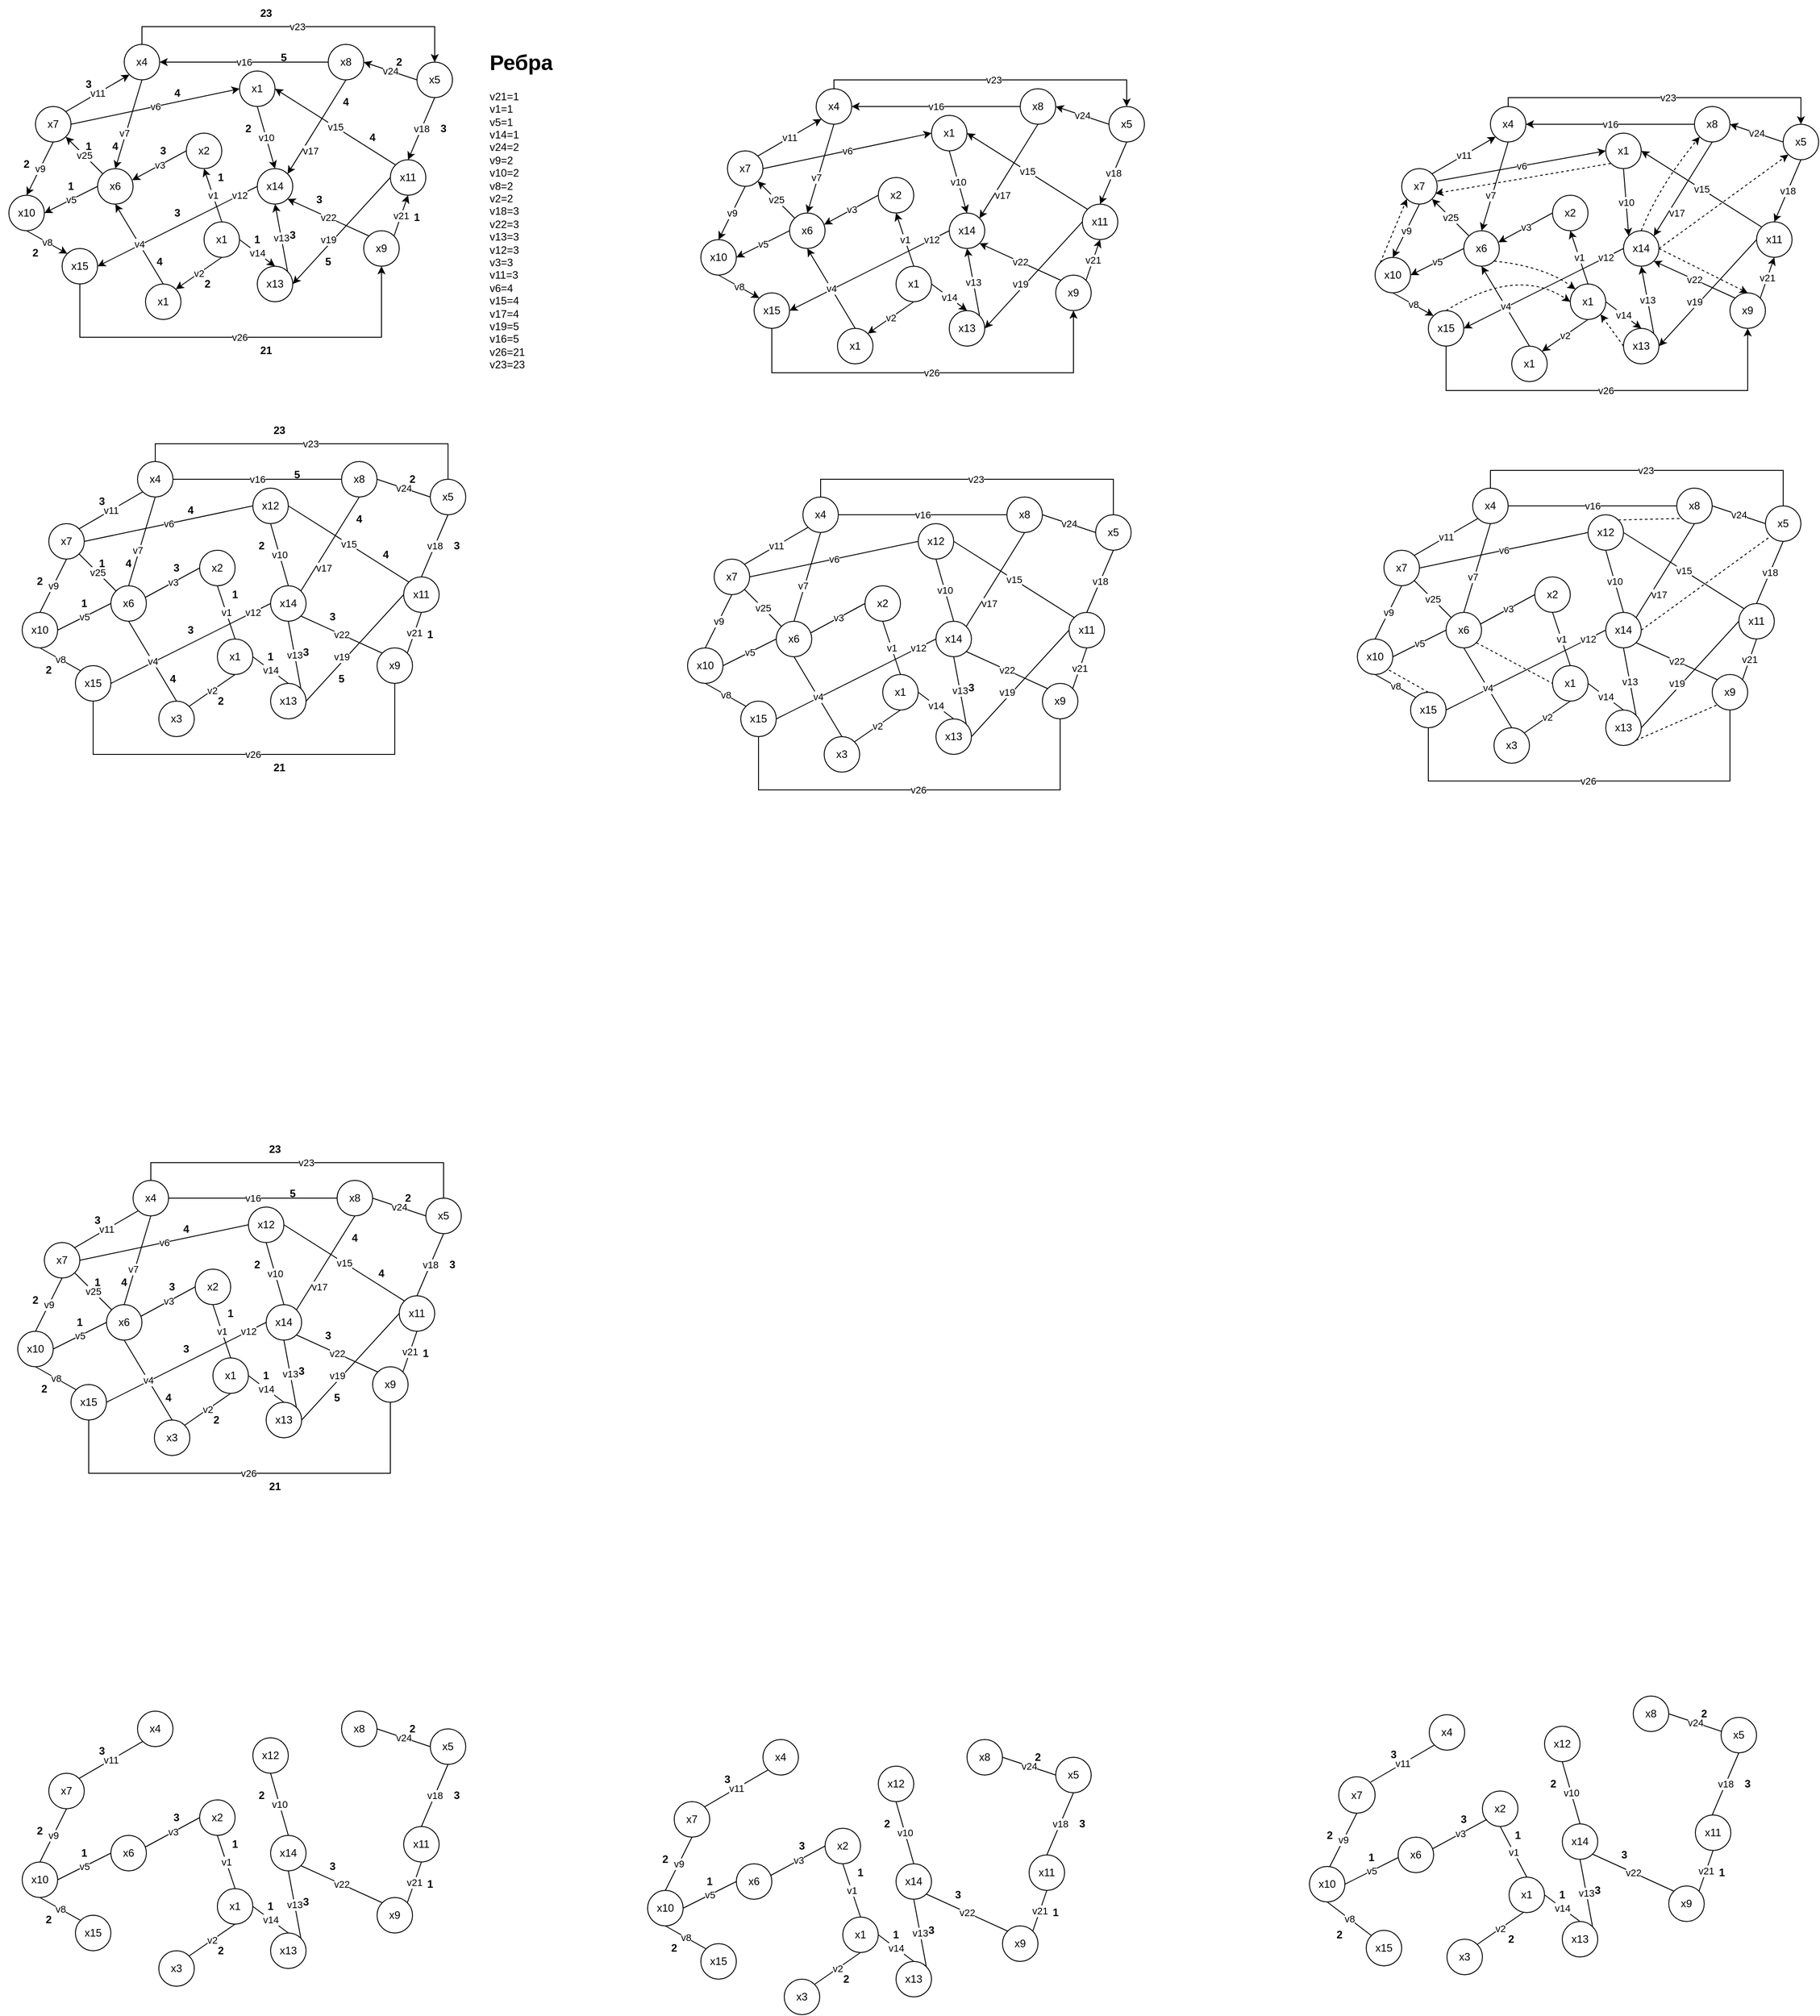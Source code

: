 <mxfile version="24.8.6">
  <diagram name="Страница — 1" id="InWgG07o_aV7rEepadvX">
    <mxGraphModel dx="1388" dy="878" grid="1" gridSize="10" guides="1" tooltips="1" connect="1" arrows="1" fold="1" page="1" pageScale="1" pageWidth="827" pageHeight="1169" math="0" shadow="0">
      <root>
        <mxCell id="0" />
        <mxCell id="1" parent="0" />
        <mxCell id="zpMI9LdkaLKQYkFcZuva-1" value="x1" style="ellipse;whiteSpace=wrap;html=1;aspect=fixed;" parent="1" vertex="1">
          <mxGeometry x="394" y="370" width="40" height="40" as="geometry" />
        </mxCell>
        <mxCell id="qk1jNF5mRGDF7TSFGdM5-16" value="v26" style="edgeStyle=orthogonalEdgeStyle;rounded=0;orthogonalLoop=1;jettySize=auto;html=1;entryX=0.5;entryY=1;entryDx=0;entryDy=0;" edge="1" parent="1" source="zpMI9LdkaLKQYkFcZuva-2" target="zpMI9LdkaLKQYkFcZuva-14">
          <mxGeometry relative="1" as="geometry">
            <Array as="points">
              <mxPoint x="320" y="430" />
              <mxPoint x="660" y="430" />
            </Array>
          </mxGeometry>
        </mxCell>
        <mxCell id="zpMI9LdkaLKQYkFcZuva-2" value="x15" style="ellipse;whiteSpace=wrap;html=1;aspect=fixed;" parent="1" vertex="1">
          <mxGeometry x="300" y="330" width="40" height="40" as="geometry" />
        </mxCell>
        <mxCell id="zpMI9LdkaLKQYkFcZuva-3" value="x10" style="ellipse;whiteSpace=wrap;html=1;aspect=fixed;" parent="1" vertex="1">
          <mxGeometry x="240" y="270" width="40" height="40" as="geometry" />
        </mxCell>
        <mxCell id="zpMI9LdkaLKQYkFcZuva-4" value="x1" style="ellipse;whiteSpace=wrap;html=1;aspect=fixed;" parent="1" vertex="1">
          <mxGeometry x="460" y="300" width="40" height="40" as="geometry" />
        </mxCell>
        <mxCell id="zpMI9LdkaLKQYkFcZuva-5" value="x2" style="ellipse;whiteSpace=wrap;html=1;aspect=fixed;" parent="1" vertex="1">
          <mxGeometry x="440" y="200" width="40" height="40" as="geometry" />
        </mxCell>
        <mxCell id="zpMI9LdkaLKQYkFcZuva-6" value="x6" style="ellipse;whiteSpace=wrap;html=1;aspect=fixed;" parent="1" vertex="1">
          <mxGeometry x="340" y="240" width="40" height="40" as="geometry" />
        </mxCell>
        <mxCell id="zpMI9LdkaLKQYkFcZuva-7" value="x7" style="ellipse;whiteSpace=wrap;html=1;aspect=fixed;" parent="1" vertex="1">
          <mxGeometry x="270" y="170" width="40" height="40" as="geometry" />
        </mxCell>
        <mxCell id="zpMI9LdkaLKQYkFcZuva-8" value="x1" style="ellipse;whiteSpace=wrap;html=1;aspect=fixed;" parent="1" vertex="1">
          <mxGeometry x="500" y="130" width="40" height="40" as="geometry" />
        </mxCell>
        <mxCell id="qk1jNF5mRGDF7TSFGdM5-18" value="v23" style="edgeStyle=orthogonalEdgeStyle;rounded=0;orthogonalLoop=1;jettySize=auto;html=1;entryX=0.5;entryY=0;entryDx=0;entryDy=0;" edge="1" parent="1" source="zpMI9LdkaLKQYkFcZuva-9" target="zpMI9LdkaLKQYkFcZuva-11">
          <mxGeometry relative="1" as="geometry">
            <Array as="points">
              <mxPoint x="390" y="80" />
              <mxPoint x="720" y="80" />
            </Array>
          </mxGeometry>
        </mxCell>
        <mxCell id="zpMI9LdkaLKQYkFcZuva-9" value="x4" style="ellipse;whiteSpace=wrap;html=1;aspect=fixed;" parent="1" vertex="1">
          <mxGeometry x="370" y="100" width="40" height="40" as="geometry" />
        </mxCell>
        <mxCell id="zpMI9LdkaLKQYkFcZuva-10" value="x8" style="ellipse;whiteSpace=wrap;html=1;aspect=fixed;" parent="1" vertex="1">
          <mxGeometry x="600" y="100" width="40" height="40" as="geometry" />
        </mxCell>
        <mxCell id="zpMI9LdkaLKQYkFcZuva-11" value="x5" style="ellipse;whiteSpace=wrap;html=1;aspect=fixed;" parent="1" vertex="1">
          <mxGeometry x="700" y="120" width="40" height="40" as="geometry" />
        </mxCell>
        <mxCell id="zpMI9LdkaLKQYkFcZuva-12" value="x14" style="ellipse;whiteSpace=wrap;html=1;aspect=fixed;" parent="1" vertex="1">
          <mxGeometry x="520" y="240" width="40" height="40" as="geometry" />
        </mxCell>
        <mxCell id="zpMI9LdkaLKQYkFcZuva-13" value="x11" style="ellipse;whiteSpace=wrap;html=1;aspect=fixed;" parent="1" vertex="1">
          <mxGeometry x="670" y="230" width="40" height="40" as="geometry" />
        </mxCell>
        <mxCell id="zpMI9LdkaLKQYkFcZuva-14" value="x9" style="ellipse;whiteSpace=wrap;html=1;aspect=fixed;" parent="1" vertex="1">
          <mxGeometry x="640" y="310" width="40" height="40" as="geometry" />
        </mxCell>
        <mxCell id="zpMI9LdkaLKQYkFcZuva-15" value="v21" style="endArrow=classic;html=1;rounded=0;exitX=1;exitY=0;exitDx=0;exitDy=0;entryX=0.5;entryY=1;entryDx=0;entryDy=0;" parent="1" source="zpMI9LdkaLKQYkFcZuva-14" target="zpMI9LdkaLKQYkFcZuva-13" edge="1">
          <mxGeometry width="50" height="50" relative="1" as="geometry">
            <mxPoint x="380" y="380" as="sourcePoint" />
            <mxPoint x="430" y="330" as="targetPoint" />
          </mxGeometry>
        </mxCell>
        <mxCell id="zpMI9LdkaLKQYkFcZuva-16" value="v22" style="endArrow=classic;html=1;rounded=0;entryX=1;entryY=1;entryDx=0;entryDy=0;exitX=0;exitY=0;exitDx=0;exitDy=0;" parent="1" source="zpMI9LdkaLKQYkFcZuva-14" target="zpMI9LdkaLKQYkFcZuva-12" edge="1">
          <mxGeometry width="50" height="50" relative="1" as="geometry">
            <mxPoint x="380" y="380" as="sourcePoint" />
            <mxPoint x="430" y="330" as="targetPoint" />
          </mxGeometry>
        </mxCell>
        <mxCell id="zpMI9LdkaLKQYkFcZuva-18" value="v18" style="endArrow=classic;html=1;rounded=0;entryX=0.5;entryY=0;entryDx=0;entryDy=0;exitX=0.5;exitY=1;exitDx=0;exitDy=0;" parent="1" source="zpMI9LdkaLKQYkFcZuva-11" target="zpMI9LdkaLKQYkFcZuva-13" edge="1">
          <mxGeometry width="50" height="50" relative="1" as="geometry">
            <mxPoint x="380" y="380" as="sourcePoint" />
            <mxPoint x="430" y="330" as="targetPoint" />
          </mxGeometry>
        </mxCell>
        <mxCell id="zpMI9LdkaLKQYkFcZuva-19" value="v24" style="endArrow=classic;html=1;rounded=0;entryX=1;entryY=0.5;entryDx=0;entryDy=0;exitX=0;exitY=0.5;exitDx=0;exitDy=0;" parent="1" source="zpMI9LdkaLKQYkFcZuva-11" target="zpMI9LdkaLKQYkFcZuva-10" edge="1">
          <mxGeometry width="50" height="50" relative="1" as="geometry">
            <mxPoint x="380" y="380" as="sourcePoint" />
            <mxPoint x="430" y="330" as="targetPoint" />
          </mxGeometry>
        </mxCell>
        <mxCell id="zpMI9LdkaLKQYkFcZuva-20" value="v16" style="endArrow=classic;html=1;rounded=0;exitX=0;exitY=0.5;exitDx=0;exitDy=0;entryX=1;entryY=0.5;entryDx=0;entryDy=0;" parent="1" source="zpMI9LdkaLKQYkFcZuva-10" target="zpMI9LdkaLKQYkFcZuva-9" edge="1">
          <mxGeometry width="50" height="50" relative="1" as="geometry">
            <mxPoint x="380" y="380" as="sourcePoint" />
            <mxPoint x="410" y="120" as="targetPoint" />
          </mxGeometry>
        </mxCell>
        <mxCell id="zpMI9LdkaLKQYkFcZuva-22" value="v15" style="endArrow=classic;html=1;rounded=0;entryX=1;entryY=0.5;entryDx=0;entryDy=0;exitX=0;exitY=0;exitDx=0;exitDy=0;" parent="1" source="zpMI9LdkaLKQYkFcZuva-13" target="zpMI9LdkaLKQYkFcZuva-8" edge="1">
          <mxGeometry width="50" height="50" relative="1" as="geometry">
            <mxPoint x="380" y="380" as="sourcePoint" />
            <mxPoint x="430" y="330" as="targetPoint" />
          </mxGeometry>
        </mxCell>
        <mxCell id="zpMI9LdkaLKQYkFcZuva-23" value="v10" style="endArrow=classic;html=1;rounded=0;entryX=0.5;entryY=0;entryDx=0;entryDy=0;exitX=0.5;exitY=1;exitDx=0;exitDy=0;" parent="1" source="zpMI9LdkaLKQYkFcZuva-8" target="zpMI9LdkaLKQYkFcZuva-12" edge="1">
          <mxGeometry width="50" height="50" relative="1" as="geometry">
            <mxPoint x="380" y="380" as="sourcePoint" />
            <mxPoint x="430" y="330" as="targetPoint" />
          </mxGeometry>
        </mxCell>
        <mxCell id="zpMI9LdkaLKQYkFcZuva-24" value="v6" style="endArrow=classic;html=1;rounded=0;entryX=0;entryY=0.5;entryDx=0;entryDy=0;exitX=1;exitY=0.5;exitDx=0;exitDy=0;" parent="1" source="zpMI9LdkaLKQYkFcZuva-7" target="zpMI9LdkaLKQYkFcZuva-8" edge="1">
          <mxGeometry width="50" height="50" relative="1" as="geometry">
            <mxPoint x="380" y="380" as="sourcePoint" />
            <mxPoint x="430" y="330" as="targetPoint" />
          </mxGeometry>
        </mxCell>
        <mxCell id="zpMI9LdkaLKQYkFcZuva-25" value="v11" style="endArrow=classic;html=1;rounded=0;entryX=0;entryY=1;entryDx=0;entryDy=0;exitX=1;exitY=0;exitDx=0;exitDy=0;" parent="1" source="zpMI9LdkaLKQYkFcZuva-7" target="zpMI9LdkaLKQYkFcZuva-9" edge="1">
          <mxGeometry width="50" height="50" relative="1" as="geometry">
            <mxPoint x="380" y="380" as="sourcePoint" />
            <mxPoint x="430" y="330" as="targetPoint" />
          </mxGeometry>
        </mxCell>
        <mxCell id="zpMI9LdkaLKQYkFcZuva-26" value="v7" style="endArrow=classic;html=1;rounded=0;entryX=0.5;entryY=0;entryDx=0;entryDy=0;exitX=0.5;exitY=1;exitDx=0;exitDy=0;" parent="1" source="zpMI9LdkaLKQYkFcZuva-9" target="zpMI9LdkaLKQYkFcZuva-6" edge="1">
          <mxGeometry x="0.211" y="-2" width="50" height="50" relative="1" as="geometry">
            <mxPoint x="380" y="380" as="sourcePoint" />
            <mxPoint x="430" y="330" as="targetPoint" />
            <mxPoint as="offset" />
          </mxGeometry>
        </mxCell>
        <mxCell id="qk1jNF5mRGDF7TSFGdM5-4" value="v3" style="endArrow=classic;html=1;rounded=0;entryX=0.975;entryY=0.325;entryDx=0;entryDy=0;exitX=0;exitY=0.5;exitDx=0;exitDy=0;entryPerimeter=0;" edge="1" parent="1" source="zpMI9LdkaLKQYkFcZuva-5" target="zpMI9LdkaLKQYkFcZuva-6">
          <mxGeometry width="50" height="50" relative="1" as="geometry">
            <mxPoint x="420" y="230" as="sourcePoint" />
            <mxPoint x="410" y="210" as="targetPoint" />
          </mxGeometry>
        </mxCell>
        <mxCell id="qk1jNF5mRGDF7TSFGdM5-5" value="v1" style="endArrow=classic;html=1;rounded=0;entryX=0.5;entryY=1;entryDx=0;entryDy=0;exitX=0.5;exitY=0;exitDx=0;exitDy=0;" edge="1" parent="1" source="zpMI9LdkaLKQYkFcZuva-4" target="zpMI9LdkaLKQYkFcZuva-5">
          <mxGeometry width="50" height="50" relative="1" as="geometry">
            <mxPoint x="360" y="260" as="sourcePoint" />
            <mxPoint x="410" y="210" as="targetPoint" />
          </mxGeometry>
        </mxCell>
        <mxCell id="qk1jNF5mRGDF7TSFGdM5-6" value="v5" style="endArrow=classic;html=1;rounded=0;entryX=1;entryY=0.5;entryDx=0;entryDy=0;exitX=0;exitY=0.5;exitDx=0;exitDy=0;" edge="1" parent="1" source="zpMI9LdkaLKQYkFcZuva-6" target="zpMI9LdkaLKQYkFcZuva-3">
          <mxGeometry width="50" height="50" relative="1" as="geometry">
            <mxPoint x="360" y="260" as="sourcePoint" />
            <mxPoint x="410" y="210" as="targetPoint" />
          </mxGeometry>
        </mxCell>
        <mxCell id="qk1jNF5mRGDF7TSFGdM5-7" value="v9" style="endArrow=classic;html=1;rounded=0;entryX=0.5;entryY=0;entryDx=0;entryDy=0;exitX=0.5;exitY=1;exitDx=0;exitDy=0;" edge="1" parent="1" source="zpMI9LdkaLKQYkFcZuva-7" target="zpMI9LdkaLKQYkFcZuva-3">
          <mxGeometry width="50" height="50" relative="1" as="geometry">
            <mxPoint x="360" y="260" as="sourcePoint" />
            <mxPoint x="410" y="210" as="targetPoint" />
          </mxGeometry>
        </mxCell>
        <mxCell id="qk1jNF5mRGDF7TSFGdM5-8" value="v8" style="endArrow=classic;html=1;rounded=0;entryX=0;entryY=0;entryDx=0;entryDy=0;exitX=0.5;exitY=1;exitDx=0;exitDy=0;" edge="1" parent="1" source="zpMI9LdkaLKQYkFcZuva-3" target="zpMI9LdkaLKQYkFcZuva-2">
          <mxGeometry width="50" height="50" relative="1" as="geometry">
            <mxPoint x="360" y="260" as="sourcePoint" />
            <mxPoint x="410" y="210" as="targetPoint" />
          </mxGeometry>
        </mxCell>
        <mxCell id="qk1jNF5mRGDF7TSFGdM5-9" value="v12" style="endArrow=classic;html=1;rounded=0;entryX=1;entryY=0.5;entryDx=0;entryDy=0;exitX=0;exitY=0.5;exitDx=0;exitDy=0;" edge="1" parent="1" source="zpMI9LdkaLKQYkFcZuva-12" target="zpMI9LdkaLKQYkFcZuva-2">
          <mxGeometry x="-0.778" width="50" height="50" relative="1" as="geometry">
            <mxPoint x="360" y="260" as="sourcePoint" />
            <mxPoint x="410" y="210" as="targetPoint" />
            <mxPoint as="offset" />
          </mxGeometry>
        </mxCell>
        <mxCell id="qk1jNF5mRGDF7TSFGdM5-10" value="x13" style="ellipse;whiteSpace=wrap;html=1;aspect=fixed;" vertex="1" parent="1">
          <mxGeometry x="520" y="350" width="40" height="40" as="geometry" />
        </mxCell>
        <mxCell id="qk1jNF5mRGDF7TSFGdM5-11" value="v4" style="endArrow=classic;html=1;rounded=0;entryX=0.5;entryY=1;entryDx=0;entryDy=0;exitX=0.5;exitY=0;exitDx=0;exitDy=0;" edge="1" parent="1" source="zpMI9LdkaLKQYkFcZuva-1" target="zpMI9LdkaLKQYkFcZuva-6">
          <mxGeometry width="50" height="50" relative="1" as="geometry">
            <mxPoint x="360" y="260" as="sourcePoint" />
            <mxPoint x="410" y="210" as="targetPoint" />
          </mxGeometry>
        </mxCell>
        <mxCell id="qk1jNF5mRGDF7TSFGdM5-12" value="v2" style="endArrow=classic;html=1;rounded=0;entryX=1;entryY=0;entryDx=0;entryDy=0;exitX=0.5;exitY=1;exitDx=0;exitDy=0;" edge="1" parent="1" source="zpMI9LdkaLKQYkFcZuva-4" target="zpMI9LdkaLKQYkFcZuva-1">
          <mxGeometry width="50" height="50" relative="1" as="geometry">
            <mxPoint x="360" y="260" as="sourcePoint" />
            <mxPoint x="410" y="210" as="targetPoint" />
          </mxGeometry>
        </mxCell>
        <mxCell id="qk1jNF5mRGDF7TSFGdM5-13" value="v14" style="endArrow=classic;html=1;rounded=0;entryX=0.5;entryY=0;entryDx=0;entryDy=0;exitX=1;exitY=0.5;exitDx=0;exitDy=0;" edge="1" parent="1" source="zpMI9LdkaLKQYkFcZuva-4" target="qk1jNF5mRGDF7TSFGdM5-10">
          <mxGeometry width="50" height="50" relative="1" as="geometry">
            <mxPoint x="360" y="260" as="sourcePoint" />
            <mxPoint x="410" y="210" as="targetPoint" />
          </mxGeometry>
        </mxCell>
        <mxCell id="qk1jNF5mRGDF7TSFGdM5-14" value="v13" style="endArrow=classic;html=1;rounded=0;entryX=0.5;entryY=1;entryDx=0;entryDy=0;exitX=1;exitY=0;exitDx=0;exitDy=0;" edge="1" parent="1" source="qk1jNF5mRGDF7TSFGdM5-10" target="zpMI9LdkaLKQYkFcZuva-12">
          <mxGeometry width="50" height="50" relative="1" as="geometry">
            <mxPoint x="360" y="260" as="sourcePoint" />
            <mxPoint x="410" y="210" as="targetPoint" />
          </mxGeometry>
        </mxCell>
        <mxCell id="qk1jNF5mRGDF7TSFGdM5-15" value="v19" style="endArrow=classic;html=1;rounded=0;entryX=1;entryY=0.5;entryDx=0;entryDy=0;exitX=0;exitY=0.5;exitDx=0;exitDy=0;" edge="1" parent="1" source="zpMI9LdkaLKQYkFcZuva-13" target="qk1jNF5mRGDF7TSFGdM5-10">
          <mxGeometry x="0.215" y="-4" width="50" height="50" relative="1" as="geometry">
            <mxPoint x="360" y="260" as="sourcePoint" />
            <mxPoint x="410" y="210" as="targetPoint" />
            <mxPoint as="offset" />
          </mxGeometry>
        </mxCell>
        <mxCell id="qk1jNF5mRGDF7TSFGdM5-17" value="v25" style="endArrow=classic;html=1;rounded=0;entryX=1;entryY=1;entryDx=0;entryDy=0;exitX=0;exitY=0;exitDx=0;exitDy=0;" edge="1" parent="1" source="zpMI9LdkaLKQYkFcZuva-6" target="zpMI9LdkaLKQYkFcZuva-7">
          <mxGeometry width="50" height="50" relative="1" as="geometry">
            <mxPoint x="440" y="250" as="sourcePoint" />
            <mxPoint x="490" y="200" as="targetPoint" />
          </mxGeometry>
        </mxCell>
        <mxCell id="qk1jNF5mRGDF7TSFGdM5-19" value="v17" style="endArrow=classic;html=1;rounded=0;entryX=1;entryY=0;entryDx=0;entryDy=0;exitX=0.5;exitY=1;exitDx=0;exitDy=0;" edge="1" parent="1" source="zpMI9LdkaLKQYkFcZuva-10" target="zpMI9LdkaLKQYkFcZuva-12">
          <mxGeometry x="0.429" y="8" width="50" height="50" relative="1" as="geometry">
            <mxPoint x="440" y="250" as="sourcePoint" />
            <mxPoint x="490" y="200" as="targetPoint" />
            <mxPoint as="offset" />
          </mxGeometry>
        </mxCell>
        <mxCell id="qk1jNF5mRGDF7TSFGdM5-60" value="&lt;h1 style=&quot;margin-top: 0px;&quot;&gt;Ребра&lt;/h1&gt;&lt;div&gt;v21=1&lt;/div&gt;&lt;div&gt;v1=1&lt;/div&gt;&lt;div&gt;v5=1&lt;/div&gt;&lt;div&gt;v14=1&lt;/div&gt;&lt;div&gt;v24=2&lt;/div&gt;&lt;div&gt;v9=2&lt;/div&gt;&lt;div&gt;v10=2&lt;/div&gt;&lt;div&gt;v8=2&lt;/div&gt;&lt;div&gt;v2=2&lt;/div&gt;&lt;div&gt;v18=3&lt;/div&gt;&lt;div&gt;v22=3&lt;/div&gt;&lt;div&gt;v13=3&lt;/div&gt;&lt;div&gt;v12=3&lt;/div&gt;&lt;div&gt;v3=3&lt;/div&gt;&lt;div&gt;v11=3&lt;/div&gt;&lt;div&gt;v6=4&lt;/div&gt;&lt;div&gt;v15=4&lt;/div&gt;&lt;div&gt;v17=4&lt;/div&gt;&lt;div&gt;v19=5&lt;/div&gt;&lt;div&gt;v16=5&lt;/div&gt;&lt;div&gt;v26=21&lt;/div&gt;&lt;div&gt;v23=23&lt;/div&gt;" style="text;html=1;whiteSpace=wrap;overflow=hidden;rounded=0;" vertex="1" parent="1">
          <mxGeometry x="780" y="100" width="80" height="370" as="geometry" />
        </mxCell>
        <mxCell id="qk1jNF5mRGDF7TSFGdM5-61" value="23" style="text;html=1;align=center;verticalAlign=middle;whiteSpace=wrap;rounded=0;fontStyle=1" vertex="1" parent="1">
          <mxGeometry x="500" y="50" width="60" height="30" as="geometry" />
        </mxCell>
        <mxCell id="qk1jNF5mRGDF7TSFGdM5-62" value="5" style="text;html=1;align=center;verticalAlign=middle;whiteSpace=wrap;rounded=0;fontStyle=1" vertex="1" parent="1">
          <mxGeometry x="520" y="100" width="60" height="30" as="geometry" />
        </mxCell>
        <mxCell id="qk1jNF5mRGDF7TSFGdM5-63" value="4" style="text;html=1;align=center;verticalAlign=middle;whiteSpace=wrap;rounded=0;fontStyle=1" vertex="1" parent="1">
          <mxGeometry x="590" y="150" width="60" height="30" as="geometry" />
        </mxCell>
        <mxCell id="qk1jNF5mRGDF7TSFGdM5-64" value="4" style="text;html=1;align=center;verticalAlign=middle;whiteSpace=wrap;rounded=0;fontStyle=1" vertex="1" parent="1">
          <mxGeometry x="620" y="190" width="60" height="30" as="geometry" />
        </mxCell>
        <mxCell id="qk1jNF5mRGDF7TSFGdM5-65" value="2" style="text;html=1;align=center;verticalAlign=middle;whiteSpace=wrap;rounded=0;fontStyle=1" vertex="1" parent="1">
          <mxGeometry x="650" y="105" width="60" height="30" as="geometry" />
        </mxCell>
        <mxCell id="qk1jNF5mRGDF7TSFGdM5-66" value="3" style="text;html=1;align=center;verticalAlign=middle;whiteSpace=wrap;rounded=0;fontStyle=1" vertex="1" parent="1">
          <mxGeometry x="700" y="180" width="60" height="30" as="geometry" />
        </mxCell>
        <mxCell id="qk1jNF5mRGDF7TSFGdM5-67" value="1" style="text;html=1;align=center;verticalAlign=middle;whiteSpace=wrap;rounded=0;fontStyle=1" vertex="1" parent="1">
          <mxGeometry x="670" y="280" width="60" height="30" as="geometry" />
        </mxCell>
        <mxCell id="qk1jNF5mRGDF7TSFGdM5-68" value="21" style="text;html=1;align=center;verticalAlign=middle;whiteSpace=wrap;rounded=0;fontStyle=1" vertex="1" parent="1">
          <mxGeometry x="500" y="430" width="60" height="30" as="geometry" />
        </mxCell>
        <mxCell id="qk1jNF5mRGDF7TSFGdM5-69" value="5" style="text;html=1;align=center;verticalAlign=middle;whiteSpace=wrap;rounded=0;fontStyle=1" vertex="1" parent="1">
          <mxGeometry x="570" y="330" width="60" height="30" as="geometry" />
        </mxCell>
        <mxCell id="qk1jNF5mRGDF7TSFGdM5-70" value="3" style="text;html=1;align=center;verticalAlign=middle;whiteSpace=wrap;rounded=0;fontStyle=1" vertex="1" parent="1">
          <mxGeometry x="560" y="260" width="60" height="30" as="geometry" />
        </mxCell>
        <mxCell id="qk1jNF5mRGDF7TSFGdM5-71" value="2" style="text;html=1;align=center;verticalAlign=middle;whiteSpace=wrap;rounded=0;fontStyle=1" vertex="1" parent="1">
          <mxGeometry x="480" y="180" width="60" height="30" as="geometry" />
        </mxCell>
        <mxCell id="qk1jNF5mRGDF7TSFGdM5-72" value="4" style="text;html=1;align=center;verticalAlign=middle;whiteSpace=wrap;rounded=0;fontStyle=1" vertex="1" parent="1">
          <mxGeometry x="400" y="140" width="60" height="30" as="geometry" />
        </mxCell>
        <mxCell id="qk1jNF5mRGDF7TSFGdM5-73" value="3" style="text;html=1;align=center;verticalAlign=middle;whiteSpace=wrap;rounded=0;fontStyle=1" vertex="1" parent="1">
          <mxGeometry x="300" y="130" width="60" height="30" as="geometry" />
        </mxCell>
        <mxCell id="qk1jNF5mRGDF7TSFGdM5-74" value="2" style="text;html=1;align=center;verticalAlign=middle;whiteSpace=wrap;rounded=0;fontStyle=1" vertex="1" parent="1">
          <mxGeometry x="230" y="220" width="60" height="30" as="geometry" />
        </mxCell>
        <mxCell id="qk1jNF5mRGDF7TSFGdM5-75" value="1" style="text;html=1;align=center;verticalAlign=middle;whiteSpace=wrap;rounded=0;fontStyle=1" vertex="1" parent="1">
          <mxGeometry x="280" y="245" width="60" height="30" as="geometry" />
        </mxCell>
        <mxCell id="qk1jNF5mRGDF7TSFGdM5-76" value="2" style="text;html=1;align=center;verticalAlign=middle;whiteSpace=wrap;rounded=0;fontStyle=1" vertex="1" parent="1">
          <mxGeometry x="240" y="320" width="60" height="30" as="geometry" />
        </mxCell>
        <mxCell id="qk1jNF5mRGDF7TSFGdM5-77" value="3" style="text;html=1;align=center;verticalAlign=middle;whiteSpace=wrap;rounded=0;fontStyle=1" vertex="1" parent="1">
          <mxGeometry x="400" y="275" width="60" height="30" as="geometry" />
        </mxCell>
        <mxCell id="qk1jNF5mRGDF7TSFGdM5-78" value="4" style="text;html=1;align=center;verticalAlign=middle;whiteSpace=wrap;rounded=0;fontStyle=1" vertex="1" parent="1">
          <mxGeometry x="380" y="330" width="60" height="30" as="geometry" />
        </mxCell>
        <mxCell id="qk1jNF5mRGDF7TSFGdM5-79" value="2" style="text;html=1;align=center;verticalAlign=middle;whiteSpace=wrap;rounded=0;fontStyle=1" vertex="1" parent="1">
          <mxGeometry x="434" y="355" width="60" height="30" as="geometry" />
        </mxCell>
        <mxCell id="qk1jNF5mRGDF7TSFGdM5-80" value="1" style="text;html=1;align=center;verticalAlign=middle;whiteSpace=wrap;rounded=0;fontStyle=1" vertex="1" parent="1">
          <mxGeometry x="490" y="305" width="60" height="30" as="geometry" />
        </mxCell>
        <mxCell id="qk1jNF5mRGDF7TSFGdM5-81" value="3" style="text;html=1;align=center;verticalAlign=middle;whiteSpace=wrap;rounded=0;fontStyle=1" vertex="1" parent="1">
          <mxGeometry x="530" y="300" width="60" height="30" as="geometry" />
        </mxCell>
        <mxCell id="qk1jNF5mRGDF7TSFGdM5-84" value="3" style="text;html=1;align=center;verticalAlign=middle;whiteSpace=wrap;rounded=0;fontStyle=1" vertex="1" parent="1">
          <mxGeometry x="384" y="205" width="60" height="30" as="geometry" />
        </mxCell>
        <mxCell id="qk1jNF5mRGDF7TSFGdM5-85" value="4" style="text;html=1;align=center;verticalAlign=middle;whiteSpace=wrap;rounded=0;fontStyle=1" vertex="1" parent="1">
          <mxGeometry x="330" y="200" width="60" height="30" as="geometry" />
        </mxCell>
        <mxCell id="qk1jNF5mRGDF7TSFGdM5-87" value="1" style="text;html=1;align=center;verticalAlign=middle;whiteSpace=wrap;rounded=0;fontStyle=1" vertex="1" parent="1">
          <mxGeometry x="300" y="200" width="60" height="30" as="geometry" />
        </mxCell>
        <mxCell id="qk1jNF5mRGDF7TSFGdM5-89" value="x3" style="ellipse;whiteSpace=wrap;html=1;aspect=fixed;" vertex="1" parent="1">
          <mxGeometry x="409" y="840" width="40" height="40" as="geometry" />
        </mxCell>
        <mxCell id="qk1jNF5mRGDF7TSFGdM5-90" value="v26" style="edgeStyle=orthogonalEdgeStyle;rounded=0;orthogonalLoop=1;jettySize=auto;html=1;entryX=0.5;entryY=1;entryDx=0;entryDy=0;endArrow=none;endFill=0;" edge="1" parent="1" source="qk1jNF5mRGDF7TSFGdM5-91" target="qk1jNF5mRGDF7TSFGdM5-104">
          <mxGeometry relative="1" as="geometry">
            <Array as="points">
              <mxPoint x="335" y="900" />
              <mxPoint x="675" y="900" />
            </Array>
          </mxGeometry>
        </mxCell>
        <mxCell id="qk1jNF5mRGDF7TSFGdM5-91" value="x15" style="ellipse;whiteSpace=wrap;html=1;aspect=fixed;" vertex="1" parent="1">
          <mxGeometry x="315" y="800" width="40" height="40" as="geometry" />
        </mxCell>
        <mxCell id="qk1jNF5mRGDF7TSFGdM5-92" value="x10" style="ellipse;whiteSpace=wrap;html=1;aspect=fixed;" vertex="1" parent="1">
          <mxGeometry x="255" y="740" width="40" height="40" as="geometry" />
        </mxCell>
        <mxCell id="qk1jNF5mRGDF7TSFGdM5-93" value="x1" style="ellipse;whiteSpace=wrap;html=1;aspect=fixed;" vertex="1" parent="1">
          <mxGeometry x="475" y="770" width="40" height="40" as="geometry" />
        </mxCell>
        <mxCell id="qk1jNF5mRGDF7TSFGdM5-94" value="x2" style="ellipse;whiteSpace=wrap;html=1;aspect=fixed;" vertex="1" parent="1">
          <mxGeometry x="455" y="670" width="40" height="40" as="geometry" />
        </mxCell>
        <mxCell id="qk1jNF5mRGDF7TSFGdM5-95" value="x6" style="ellipse;whiteSpace=wrap;html=1;aspect=fixed;" vertex="1" parent="1">
          <mxGeometry x="355" y="710" width="40" height="40" as="geometry" />
        </mxCell>
        <mxCell id="qk1jNF5mRGDF7TSFGdM5-96" value="x7" style="ellipse;whiteSpace=wrap;html=1;aspect=fixed;" vertex="1" parent="1">
          <mxGeometry x="285" y="640" width="40" height="40" as="geometry" />
        </mxCell>
        <mxCell id="qk1jNF5mRGDF7TSFGdM5-97" value="x12" style="ellipse;whiteSpace=wrap;html=1;aspect=fixed;" vertex="1" parent="1">
          <mxGeometry x="515" y="600" width="40" height="40" as="geometry" />
        </mxCell>
        <mxCell id="qk1jNF5mRGDF7TSFGdM5-98" value="v23" style="edgeStyle=orthogonalEdgeStyle;rounded=0;orthogonalLoop=1;jettySize=auto;html=1;entryX=0.5;entryY=0;entryDx=0;entryDy=0;endArrow=none;endFill=0;" edge="1" parent="1" source="qk1jNF5mRGDF7TSFGdM5-99" target="qk1jNF5mRGDF7TSFGdM5-101">
          <mxGeometry relative="1" as="geometry">
            <Array as="points">
              <mxPoint x="405" y="550" />
              <mxPoint x="735" y="550" />
            </Array>
          </mxGeometry>
        </mxCell>
        <mxCell id="qk1jNF5mRGDF7TSFGdM5-99" value="x4" style="ellipse;whiteSpace=wrap;html=1;aspect=fixed;" vertex="1" parent="1">
          <mxGeometry x="385" y="570" width="40" height="40" as="geometry" />
        </mxCell>
        <mxCell id="qk1jNF5mRGDF7TSFGdM5-100" value="x8" style="ellipse;whiteSpace=wrap;html=1;aspect=fixed;" vertex="1" parent="1">
          <mxGeometry x="615" y="570" width="40" height="40" as="geometry" />
        </mxCell>
        <mxCell id="qk1jNF5mRGDF7TSFGdM5-101" value="x5" style="ellipse;whiteSpace=wrap;html=1;aspect=fixed;" vertex="1" parent="1">
          <mxGeometry x="715" y="590" width="40" height="40" as="geometry" />
        </mxCell>
        <mxCell id="qk1jNF5mRGDF7TSFGdM5-102" value="x14" style="ellipse;whiteSpace=wrap;html=1;aspect=fixed;" vertex="1" parent="1">
          <mxGeometry x="535" y="710" width="40" height="40" as="geometry" />
        </mxCell>
        <mxCell id="qk1jNF5mRGDF7TSFGdM5-103" value="x11" style="ellipse;whiteSpace=wrap;html=1;aspect=fixed;" vertex="1" parent="1">
          <mxGeometry x="685" y="700" width="40" height="40" as="geometry" />
        </mxCell>
        <mxCell id="qk1jNF5mRGDF7TSFGdM5-104" value="x9" style="ellipse;whiteSpace=wrap;html=1;aspect=fixed;" vertex="1" parent="1">
          <mxGeometry x="655" y="780" width="40" height="40" as="geometry" />
        </mxCell>
        <mxCell id="qk1jNF5mRGDF7TSFGdM5-105" value="v21" style="endArrow=none;html=1;rounded=0;exitX=1;exitY=0;exitDx=0;exitDy=0;entryX=0.5;entryY=1;entryDx=0;entryDy=0;endFill=0;" edge="1" parent="1" source="qk1jNF5mRGDF7TSFGdM5-104" target="qk1jNF5mRGDF7TSFGdM5-103">
          <mxGeometry width="50" height="50" relative="1" as="geometry">
            <mxPoint x="395" y="850" as="sourcePoint" />
            <mxPoint x="445" y="800" as="targetPoint" />
          </mxGeometry>
        </mxCell>
        <mxCell id="qk1jNF5mRGDF7TSFGdM5-106" value="v22" style="endArrow=none;html=1;rounded=0;entryX=1;entryY=1;entryDx=0;entryDy=0;exitX=0;exitY=0;exitDx=0;exitDy=0;endFill=0;" edge="1" parent="1" source="qk1jNF5mRGDF7TSFGdM5-104" target="qk1jNF5mRGDF7TSFGdM5-102">
          <mxGeometry width="50" height="50" relative="1" as="geometry">
            <mxPoint x="395" y="850" as="sourcePoint" />
            <mxPoint x="445" y="800" as="targetPoint" />
          </mxGeometry>
        </mxCell>
        <mxCell id="qk1jNF5mRGDF7TSFGdM5-107" value="v18" style="endArrow=none;html=1;rounded=0;entryX=0.5;entryY=0;entryDx=0;entryDy=0;exitX=0.5;exitY=1;exitDx=0;exitDy=0;endFill=0;" edge="1" parent="1" source="qk1jNF5mRGDF7TSFGdM5-101" target="qk1jNF5mRGDF7TSFGdM5-103">
          <mxGeometry width="50" height="50" relative="1" as="geometry">
            <mxPoint x="395" y="850" as="sourcePoint" />
            <mxPoint x="445" y="800" as="targetPoint" />
          </mxGeometry>
        </mxCell>
        <mxCell id="qk1jNF5mRGDF7TSFGdM5-108" value="v24" style="endArrow=none;html=1;rounded=0;entryX=1;entryY=0.5;entryDx=0;entryDy=0;exitX=0;exitY=0.5;exitDx=0;exitDy=0;endFill=0;" edge="1" parent="1" source="qk1jNF5mRGDF7TSFGdM5-101" target="qk1jNF5mRGDF7TSFGdM5-100">
          <mxGeometry width="50" height="50" relative="1" as="geometry">
            <mxPoint x="395" y="850" as="sourcePoint" />
            <mxPoint x="445" y="800" as="targetPoint" />
          </mxGeometry>
        </mxCell>
        <mxCell id="qk1jNF5mRGDF7TSFGdM5-109" value="v16" style="endArrow=none;html=1;rounded=0;exitX=0;exitY=0.5;exitDx=0;exitDy=0;entryX=1;entryY=0.5;entryDx=0;entryDy=0;endFill=0;" edge="1" parent="1" source="qk1jNF5mRGDF7TSFGdM5-100" target="qk1jNF5mRGDF7TSFGdM5-99">
          <mxGeometry width="50" height="50" relative="1" as="geometry">
            <mxPoint x="395" y="850" as="sourcePoint" />
            <mxPoint x="425" y="590" as="targetPoint" />
          </mxGeometry>
        </mxCell>
        <mxCell id="qk1jNF5mRGDF7TSFGdM5-110" value="v15" style="endArrow=none;html=1;rounded=0;entryX=1;entryY=0.5;entryDx=0;entryDy=0;exitX=0;exitY=0;exitDx=0;exitDy=0;endFill=0;" edge="1" parent="1" source="qk1jNF5mRGDF7TSFGdM5-103" target="qk1jNF5mRGDF7TSFGdM5-97">
          <mxGeometry width="50" height="50" relative="1" as="geometry">
            <mxPoint x="395" y="850" as="sourcePoint" />
            <mxPoint x="445" y="800" as="targetPoint" />
          </mxGeometry>
        </mxCell>
        <mxCell id="qk1jNF5mRGDF7TSFGdM5-111" value="v10" style="endArrow=none;html=1;rounded=0;entryX=0.5;entryY=0;entryDx=0;entryDy=0;exitX=0.5;exitY=1;exitDx=0;exitDy=0;endFill=0;" edge="1" parent="1" source="qk1jNF5mRGDF7TSFGdM5-97" target="qk1jNF5mRGDF7TSFGdM5-102">
          <mxGeometry width="50" height="50" relative="1" as="geometry">
            <mxPoint x="395" y="850" as="sourcePoint" />
            <mxPoint x="445" y="800" as="targetPoint" />
          </mxGeometry>
        </mxCell>
        <mxCell id="qk1jNF5mRGDF7TSFGdM5-112" value="v6" style="endArrow=none;html=1;rounded=0;entryX=0;entryY=0.5;entryDx=0;entryDy=0;exitX=1;exitY=0.5;exitDx=0;exitDy=0;endFill=0;" edge="1" parent="1" source="qk1jNF5mRGDF7TSFGdM5-96" target="qk1jNF5mRGDF7TSFGdM5-97">
          <mxGeometry width="50" height="50" relative="1" as="geometry">
            <mxPoint x="395" y="850" as="sourcePoint" />
            <mxPoint x="445" y="800" as="targetPoint" />
          </mxGeometry>
        </mxCell>
        <mxCell id="qk1jNF5mRGDF7TSFGdM5-113" value="v11" style="endArrow=none;html=1;rounded=0;entryX=0;entryY=1;entryDx=0;entryDy=0;exitX=1;exitY=0;exitDx=0;exitDy=0;endFill=0;" edge="1" parent="1" source="qk1jNF5mRGDF7TSFGdM5-96" target="qk1jNF5mRGDF7TSFGdM5-99">
          <mxGeometry width="50" height="50" relative="1" as="geometry">
            <mxPoint x="395" y="850" as="sourcePoint" />
            <mxPoint x="445" y="800" as="targetPoint" />
          </mxGeometry>
        </mxCell>
        <mxCell id="qk1jNF5mRGDF7TSFGdM5-114" value="v7" style="endArrow=none;html=1;rounded=0;entryX=0.5;entryY=0;entryDx=0;entryDy=0;exitX=0.5;exitY=1;exitDx=0;exitDy=0;endFill=0;" edge="1" parent="1" source="qk1jNF5mRGDF7TSFGdM5-99" target="qk1jNF5mRGDF7TSFGdM5-95">
          <mxGeometry x="0.211" y="-2" width="50" height="50" relative="1" as="geometry">
            <mxPoint x="395" y="850" as="sourcePoint" />
            <mxPoint x="445" y="800" as="targetPoint" />
            <mxPoint as="offset" />
          </mxGeometry>
        </mxCell>
        <mxCell id="qk1jNF5mRGDF7TSFGdM5-115" value="v3" style="endArrow=none;html=1;rounded=0;entryX=0.975;entryY=0.325;entryDx=0;entryDy=0;exitX=0;exitY=0.5;exitDx=0;exitDy=0;entryPerimeter=0;endFill=0;" edge="1" parent="1" source="qk1jNF5mRGDF7TSFGdM5-94" target="qk1jNF5mRGDF7TSFGdM5-95">
          <mxGeometry width="50" height="50" relative="1" as="geometry">
            <mxPoint x="435" y="700" as="sourcePoint" />
            <mxPoint x="425" y="680" as="targetPoint" />
          </mxGeometry>
        </mxCell>
        <mxCell id="qk1jNF5mRGDF7TSFGdM5-116" value="v1" style="endArrow=none;html=1;rounded=0;entryX=0.5;entryY=1;entryDx=0;entryDy=0;exitX=0.5;exitY=0;exitDx=0;exitDy=0;endFill=0;" edge="1" parent="1" source="qk1jNF5mRGDF7TSFGdM5-93" target="qk1jNF5mRGDF7TSFGdM5-94">
          <mxGeometry width="50" height="50" relative="1" as="geometry">
            <mxPoint x="375" y="730" as="sourcePoint" />
            <mxPoint x="425" y="680" as="targetPoint" />
          </mxGeometry>
        </mxCell>
        <mxCell id="qk1jNF5mRGDF7TSFGdM5-117" value="v5" style="endArrow=none;html=1;rounded=0;entryX=1;entryY=0.5;entryDx=0;entryDy=0;exitX=0;exitY=0.5;exitDx=0;exitDy=0;endFill=0;" edge="1" parent="1" source="qk1jNF5mRGDF7TSFGdM5-95" target="qk1jNF5mRGDF7TSFGdM5-92">
          <mxGeometry width="50" height="50" relative="1" as="geometry">
            <mxPoint x="375" y="730" as="sourcePoint" />
            <mxPoint x="425" y="680" as="targetPoint" />
          </mxGeometry>
        </mxCell>
        <mxCell id="qk1jNF5mRGDF7TSFGdM5-118" value="v9" style="endArrow=none;html=1;rounded=0;entryX=0.5;entryY=0;entryDx=0;entryDy=0;exitX=0.5;exitY=1;exitDx=0;exitDy=0;endFill=0;" edge="1" parent="1" source="qk1jNF5mRGDF7TSFGdM5-96" target="qk1jNF5mRGDF7TSFGdM5-92">
          <mxGeometry width="50" height="50" relative="1" as="geometry">
            <mxPoint x="375" y="730" as="sourcePoint" />
            <mxPoint x="425" y="680" as="targetPoint" />
          </mxGeometry>
        </mxCell>
        <mxCell id="qk1jNF5mRGDF7TSFGdM5-119" value="v8" style="endArrow=none;html=1;rounded=0;entryX=0;entryY=0;entryDx=0;entryDy=0;exitX=0.5;exitY=1;exitDx=0;exitDy=0;endFill=0;" edge="1" parent="1" source="qk1jNF5mRGDF7TSFGdM5-92" target="qk1jNF5mRGDF7TSFGdM5-91">
          <mxGeometry width="50" height="50" relative="1" as="geometry">
            <mxPoint x="375" y="730" as="sourcePoint" />
            <mxPoint x="425" y="680" as="targetPoint" />
          </mxGeometry>
        </mxCell>
        <mxCell id="qk1jNF5mRGDF7TSFGdM5-120" value="v12" style="endArrow=none;html=1;rounded=0;entryX=1;entryY=0.5;entryDx=0;entryDy=0;exitX=0;exitY=0.5;exitDx=0;exitDy=0;endFill=0;" edge="1" parent="1" source="qk1jNF5mRGDF7TSFGdM5-102" target="qk1jNF5mRGDF7TSFGdM5-91">
          <mxGeometry x="-0.778" width="50" height="50" relative="1" as="geometry">
            <mxPoint x="375" y="730" as="sourcePoint" />
            <mxPoint x="425" y="680" as="targetPoint" />
            <mxPoint as="offset" />
          </mxGeometry>
        </mxCell>
        <mxCell id="qk1jNF5mRGDF7TSFGdM5-121" value="x13" style="ellipse;whiteSpace=wrap;html=1;aspect=fixed;" vertex="1" parent="1">
          <mxGeometry x="535" y="820" width="40" height="40" as="geometry" />
        </mxCell>
        <mxCell id="qk1jNF5mRGDF7TSFGdM5-122" value="v4" style="endArrow=none;html=1;rounded=0;entryX=0.5;entryY=1;entryDx=0;entryDy=0;exitX=0.5;exitY=0;exitDx=0;exitDy=0;endFill=0;" edge="1" parent="1" source="qk1jNF5mRGDF7TSFGdM5-89" target="qk1jNF5mRGDF7TSFGdM5-95">
          <mxGeometry width="50" height="50" relative="1" as="geometry">
            <mxPoint x="375" y="730" as="sourcePoint" />
            <mxPoint x="425" y="680" as="targetPoint" />
          </mxGeometry>
        </mxCell>
        <mxCell id="qk1jNF5mRGDF7TSFGdM5-123" value="v2" style="endArrow=none;html=1;rounded=0;entryX=1;entryY=0;entryDx=0;entryDy=0;exitX=0.5;exitY=1;exitDx=0;exitDy=0;endFill=0;" edge="1" parent="1" source="qk1jNF5mRGDF7TSFGdM5-93" target="qk1jNF5mRGDF7TSFGdM5-89">
          <mxGeometry width="50" height="50" relative="1" as="geometry">
            <mxPoint x="375" y="730" as="sourcePoint" />
            <mxPoint x="425" y="680" as="targetPoint" />
          </mxGeometry>
        </mxCell>
        <mxCell id="qk1jNF5mRGDF7TSFGdM5-124" value="v14" style="endArrow=none;html=1;rounded=0;entryX=0.5;entryY=0;entryDx=0;entryDy=0;exitX=1;exitY=0.5;exitDx=0;exitDy=0;endFill=0;" edge="1" parent="1" source="qk1jNF5mRGDF7TSFGdM5-93" target="qk1jNF5mRGDF7TSFGdM5-121">
          <mxGeometry width="50" height="50" relative="1" as="geometry">
            <mxPoint x="375" y="730" as="sourcePoint" />
            <mxPoint x="425" y="680" as="targetPoint" />
          </mxGeometry>
        </mxCell>
        <mxCell id="qk1jNF5mRGDF7TSFGdM5-125" value="v13" style="endArrow=none;html=1;rounded=0;entryX=0.5;entryY=1;entryDx=0;entryDy=0;exitX=1;exitY=0;exitDx=0;exitDy=0;endFill=0;" edge="1" parent="1" source="qk1jNF5mRGDF7TSFGdM5-121" target="qk1jNF5mRGDF7TSFGdM5-102">
          <mxGeometry width="50" height="50" relative="1" as="geometry">
            <mxPoint x="375" y="730" as="sourcePoint" />
            <mxPoint x="425" y="680" as="targetPoint" />
          </mxGeometry>
        </mxCell>
        <mxCell id="qk1jNF5mRGDF7TSFGdM5-126" value="v19" style="endArrow=none;html=1;rounded=0;entryX=1;entryY=0.5;entryDx=0;entryDy=0;exitX=0;exitY=0.5;exitDx=0;exitDy=0;endFill=0;" edge="1" parent="1" source="qk1jNF5mRGDF7TSFGdM5-103" target="qk1jNF5mRGDF7TSFGdM5-121">
          <mxGeometry x="0.215" y="-4" width="50" height="50" relative="1" as="geometry">
            <mxPoint x="375" y="730" as="sourcePoint" />
            <mxPoint x="425" y="680" as="targetPoint" />
            <mxPoint as="offset" />
          </mxGeometry>
        </mxCell>
        <mxCell id="qk1jNF5mRGDF7TSFGdM5-127" value="v25" style="endArrow=none;html=1;rounded=0;entryX=1;entryY=1;entryDx=0;entryDy=0;exitX=0;exitY=0;exitDx=0;exitDy=0;endFill=0;" edge="1" parent="1" source="qk1jNF5mRGDF7TSFGdM5-95" target="qk1jNF5mRGDF7TSFGdM5-96">
          <mxGeometry width="50" height="50" relative="1" as="geometry">
            <mxPoint x="455" y="720" as="sourcePoint" />
            <mxPoint x="505" y="670" as="targetPoint" />
          </mxGeometry>
        </mxCell>
        <mxCell id="qk1jNF5mRGDF7TSFGdM5-128" value="v17" style="endArrow=none;html=1;rounded=0;entryX=1;entryY=0;entryDx=0;entryDy=0;exitX=0.5;exitY=1;exitDx=0;exitDy=0;endFill=0;" edge="1" parent="1" source="qk1jNF5mRGDF7TSFGdM5-100" target="qk1jNF5mRGDF7TSFGdM5-102">
          <mxGeometry x="0.429" y="8" width="50" height="50" relative="1" as="geometry">
            <mxPoint x="455" y="720" as="sourcePoint" />
            <mxPoint x="505" y="670" as="targetPoint" />
            <mxPoint as="offset" />
          </mxGeometry>
        </mxCell>
        <mxCell id="qk1jNF5mRGDF7TSFGdM5-129" value="23" style="text;html=1;align=center;verticalAlign=middle;whiteSpace=wrap;rounded=0;fontStyle=1" vertex="1" parent="1">
          <mxGeometry x="515" y="520" width="60" height="30" as="geometry" />
        </mxCell>
        <mxCell id="qk1jNF5mRGDF7TSFGdM5-130" value="5" style="text;html=1;align=center;verticalAlign=middle;whiteSpace=wrap;rounded=0;fontStyle=1" vertex="1" parent="1">
          <mxGeometry x="535" y="570" width="60" height="30" as="geometry" />
        </mxCell>
        <mxCell id="qk1jNF5mRGDF7TSFGdM5-131" value="4" style="text;html=1;align=center;verticalAlign=middle;whiteSpace=wrap;rounded=0;fontStyle=1" vertex="1" parent="1">
          <mxGeometry x="605" y="620" width="60" height="30" as="geometry" />
        </mxCell>
        <mxCell id="qk1jNF5mRGDF7TSFGdM5-132" value="4" style="text;html=1;align=center;verticalAlign=middle;whiteSpace=wrap;rounded=0;fontStyle=1" vertex="1" parent="1">
          <mxGeometry x="635" y="660" width="60" height="30" as="geometry" />
        </mxCell>
        <mxCell id="qk1jNF5mRGDF7TSFGdM5-133" value="2" style="text;html=1;align=center;verticalAlign=middle;whiteSpace=wrap;rounded=0;fontStyle=1" vertex="1" parent="1">
          <mxGeometry x="665" y="575" width="60" height="30" as="geometry" />
        </mxCell>
        <mxCell id="qk1jNF5mRGDF7TSFGdM5-134" value="3" style="text;html=1;align=center;verticalAlign=middle;whiteSpace=wrap;rounded=0;fontStyle=1" vertex="1" parent="1">
          <mxGeometry x="715" y="650" width="60" height="30" as="geometry" />
        </mxCell>
        <mxCell id="qk1jNF5mRGDF7TSFGdM5-135" value="1" style="text;html=1;align=center;verticalAlign=middle;whiteSpace=wrap;rounded=0;fontStyle=1" vertex="1" parent="1">
          <mxGeometry x="685" y="750" width="60" height="30" as="geometry" />
        </mxCell>
        <mxCell id="qk1jNF5mRGDF7TSFGdM5-136" value="21" style="text;html=1;align=center;verticalAlign=middle;whiteSpace=wrap;rounded=0;fontStyle=1" vertex="1" parent="1">
          <mxGeometry x="515" y="900" width="60" height="30" as="geometry" />
        </mxCell>
        <mxCell id="qk1jNF5mRGDF7TSFGdM5-137" value="5" style="text;html=1;align=center;verticalAlign=middle;whiteSpace=wrap;rounded=0;fontStyle=1" vertex="1" parent="1">
          <mxGeometry x="585" y="800" width="60" height="30" as="geometry" />
        </mxCell>
        <mxCell id="qk1jNF5mRGDF7TSFGdM5-138" value="3" style="text;html=1;align=center;verticalAlign=middle;whiteSpace=wrap;rounded=0;fontStyle=1" vertex="1" parent="1">
          <mxGeometry x="575" y="730" width="60" height="30" as="geometry" />
        </mxCell>
        <mxCell id="qk1jNF5mRGDF7TSFGdM5-139" value="2" style="text;html=1;align=center;verticalAlign=middle;whiteSpace=wrap;rounded=0;fontStyle=1" vertex="1" parent="1">
          <mxGeometry x="495" y="650" width="60" height="30" as="geometry" />
        </mxCell>
        <mxCell id="qk1jNF5mRGDF7TSFGdM5-140" value="4" style="text;html=1;align=center;verticalAlign=middle;whiteSpace=wrap;rounded=0;fontStyle=1" vertex="1" parent="1">
          <mxGeometry x="415" y="610" width="60" height="30" as="geometry" />
        </mxCell>
        <mxCell id="qk1jNF5mRGDF7TSFGdM5-141" value="3" style="text;html=1;align=center;verticalAlign=middle;whiteSpace=wrap;rounded=0;fontStyle=1" vertex="1" parent="1">
          <mxGeometry x="315" y="600" width="60" height="30" as="geometry" />
        </mxCell>
        <mxCell id="qk1jNF5mRGDF7TSFGdM5-142" value="2" style="text;html=1;align=center;verticalAlign=middle;whiteSpace=wrap;rounded=0;fontStyle=1" vertex="1" parent="1">
          <mxGeometry x="245" y="690" width="60" height="30" as="geometry" />
        </mxCell>
        <mxCell id="qk1jNF5mRGDF7TSFGdM5-143" value="1" style="text;html=1;align=center;verticalAlign=middle;whiteSpace=wrap;rounded=0;fontStyle=1" vertex="1" parent="1">
          <mxGeometry x="295" y="715" width="60" height="30" as="geometry" />
        </mxCell>
        <mxCell id="qk1jNF5mRGDF7TSFGdM5-144" value="2" style="text;html=1;align=center;verticalAlign=middle;whiteSpace=wrap;rounded=0;fontStyle=1" vertex="1" parent="1">
          <mxGeometry x="255" y="790" width="60" height="30" as="geometry" />
        </mxCell>
        <mxCell id="qk1jNF5mRGDF7TSFGdM5-145" value="3" style="text;html=1;align=center;verticalAlign=middle;whiteSpace=wrap;rounded=0;fontStyle=1" vertex="1" parent="1">
          <mxGeometry x="415" y="745" width="60" height="30" as="geometry" />
        </mxCell>
        <mxCell id="qk1jNF5mRGDF7TSFGdM5-146" value="4" style="text;html=1;align=center;verticalAlign=middle;whiteSpace=wrap;rounded=0;fontStyle=1" vertex="1" parent="1">
          <mxGeometry x="395" y="800" width="60" height="30" as="geometry" />
        </mxCell>
        <mxCell id="qk1jNF5mRGDF7TSFGdM5-147" value="2" style="text;html=1;align=center;verticalAlign=middle;whiteSpace=wrap;rounded=0;fontStyle=1" vertex="1" parent="1">
          <mxGeometry x="449" y="825" width="60" height="30" as="geometry" />
        </mxCell>
        <mxCell id="qk1jNF5mRGDF7TSFGdM5-148" value="1" style="text;html=1;align=center;verticalAlign=middle;whiteSpace=wrap;rounded=0;fontStyle=1" vertex="1" parent="1">
          <mxGeometry x="505" y="775" width="60" height="30" as="geometry" />
        </mxCell>
        <mxCell id="qk1jNF5mRGDF7TSFGdM5-149" value="3" style="text;html=1;align=center;verticalAlign=middle;whiteSpace=wrap;rounded=0;fontStyle=1" vertex="1" parent="1">
          <mxGeometry x="545" y="770" width="60" height="30" as="geometry" />
        </mxCell>
        <mxCell id="qk1jNF5mRGDF7TSFGdM5-150" value="3" style="text;html=1;align=center;verticalAlign=middle;whiteSpace=wrap;rounded=0;fontStyle=1" vertex="1" parent="1">
          <mxGeometry x="399" y="675" width="60" height="30" as="geometry" />
        </mxCell>
        <mxCell id="qk1jNF5mRGDF7TSFGdM5-151" value="4" style="text;html=1;align=center;verticalAlign=middle;whiteSpace=wrap;rounded=0;fontStyle=1" vertex="1" parent="1">
          <mxGeometry x="345" y="670" width="60" height="30" as="geometry" />
        </mxCell>
        <mxCell id="qk1jNF5mRGDF7TSFGdM5-152" value="1" style="text;html=1;align=center;verticalAlign=middle;whiteSpace=wrap;rounded=0;fontStyle=1" vertex="1" parent="1">
          <mxGeometry x="315" y="670" width="60" height="30" as="geometry" />
        </mxCell>
        <mxCell id="qk1jNF5mRGDF7TSFGdM5-155" value="1" style="text;html=1;align=center;verticalAlign=middle;whiteSpace=wrap;rounded=0;fontStyle=1" vertex="1" parent="1">
          <mxGeometry x="449" y="235" width="60" height="30" as="geometry" />
        </mxCell>
        <mxCell id="qk1jNF5mRGDF7TSFGdM5-156" value="1" style="text;html=1;align=center;verticalAlign=middle;whiteSpace=wrap;rounded=0;fontStyle=1" vertex="1" parent="1">
          <mxGeometry x="465" y="705" width="60" height="30" as="geometry" />
        </mxCell>
        <mxCell id="qk1jNF5mRGDF7TSFGdM5-157" value="x1" style="ellipse;whiteSpace=wrap;html=1;aspect=fixed;" vertex="1" parent="1">
          <mxGeometry x="1174" y="420" width="40" height="40" as="geometry" />
        </mxCell>
        <mxCell id="qk1jNF5mRGDF7TSFGdM5-158" value="v26" style="edgeStyle=orthogonalEdgeStyle;rounded=0;orthogonalLoop=1;jettySize=auto;html=1;entryX=0.5;entryY=1;entryDx=0;entryDy=0;" edge="1" parent="1" source="qk1jNF5mRGDF7TSFGdM5-159" target="qk1jNF5mRGDF7TSFGdM5-172">
          <mxGeometry relative="1" as="geometry">
            <Array as="points">
              <mxPoint x="1100" y="470" />
              <mxPoint x="1440" y="470" />
            </Array>
          </mxGeometry>
        </mxCell>
        <mxCell id="qk1jNF5mRGDF7TSFGdM5-159" value="x15" style="ellipse;whiteSpace=wrap;html=1;aspect=fixed;" vertex="1" parent="1">
          <mxGeometry x="1080" y="380" width="40" height="40" as="geometry" />
        </mxCell>
        <mxCell id="qk1jNF5mRGDF7TSFGdM5-160" value="x10" style="ellipse;whiteSpace=wrap;html=1;aspect=fixed;" vertex="1" parent="1">
          <mxGeometry x="1020" y="320" width="40" height="40" as="geometry" />
        </mxCell>
        <mxCell id="qk1jNF5mRGDF7TSFGdM5-161" value="x1" style="ellipse;whiteSpace=wrap;html=1;aspect=fixed;" vertex="1" parent="1">
          <mxGeometry x="1240" y="350" width="40" height="40" as="geometry" />
        </mxCell>
        <mxCell id="qk1jNF5mRGDF7TSFGdM5-162" value="x2" style="ellipse;whiteSpace=wrap;html=1;aspect=fixed;" vertex="1" parent="1">
          <mxGeometry x="1220" y="250" width="40" height="40" as="geometry" />
        </mxCell>
        <mxCell id="qk1jNF5mRGDF7TSFGdM5-163" value="x6" style="ellipse;whiteSpace=wrap;html=1;aspect=fixed;" vertex="1" parent="1">
          <mxGeometry x="1120" y="290" width="40" height="40" as="geometry" />
        </mxCell>
        <mxCell id="qk1jNF5mRGDF7TSFGdM5-164" value="x7" style="ellipse;whiteSpace=wrap;html=1;aspect=fixed;" vertex="1" parent="1">
          <mxGeometry x="1050" y="220" width="40" height="40" as="geometry" />
        </mxCell>
        <mxCell id="qk1jNF5mRGDF7TSFGdM5-165" value="x1" style="ellipse;whiteSpace=wrap;html=1;aspect=fixed;" vertex="1" parent="1">
          <mxGeometry x="1280" y="180" width="40" height="40" as="geometry" />
        </mxCell>
        <mxCell id="qk1jNF5mRGDF7TSFGdM5-166" value="v23" style="edgeStyle=orthogonalEdgeStyle;rounded=0;orthogonalLoop=1;jettySize=auto;html=1;entryX=0.5;entryY=0;entryDx=0;entryDy=0;" edge="1" parent="1" source="qk1jNF5mRGDF7TSFGdM5-167" target="qk1jNF5mRGDF7TSFGdM5-169">
          <mxGeometry x="0.026" relative="1" as="geometry">
            <Array as="points">
              <mxPoint x="1170" y="140" />
              <mxPoint x="1500" y="140" />
            </Array>
            <mxPoint as="offset" />
          </mxGeometry>
        </mxCell>
        <mxCell id="qk1jNF5mRGDF7TSFGdM5-167" value="x4" style="ellipse;whiteSpace=wrap;html=1;aspect=fixed;" vertex="1" parent="1">
          <mxGeometry x="1150" y="150" width="40" height="40" as="geometry" />
        </mxCell>
        <mxCell id="qk1jNF5mRGDF7TSFGdM5-168" value="x8" style="ellipse;whiteSpace=wrap;html=1;aspect=fixed;" vertex="1" parent="1">
          <mxGeometry x="1380" y="150" width="40" height="40" as="geometry" />
        </mxCell>
        <mxCell id="qk1jNF5mRGDF7TSFGdM5-169" value="x5" style="ellipse;whiteSpace=wrap;html=1;aspect=fixed;" vertex="1" parent="1">
          <mxGeometry x="1480" y="170" width="40" height="40" as="geometry" />
        </mxCell>
        <mxCell id="qk1jNF5mRGDF7TSFGdM5-170" value="x14" style="ellipse;whiteSpace=wrap;html=1;aspect=fixed;" vertex="1" parent="1">
          <mxGeometry x="1300" y="290" width="40" height="40" as="geometry" />
        </mxCell>
        <mxCell id="qk1jNF5mRGDF7TSFGdM5-171" value="x11" style="ellipse;whiteSpace=wrap;html=1;aspect=fixed;" vertex="1" parent="1">
          <mxGeometry x="1450" y="280" width="40" height="40" as="geometry" />
        </mxCell>
        <mxCell id="qk1jNF5mRGDF7TSFGdM5-172" value="x9" style="ellipse;whiteSpace=wrap;html=1;aspect=fixed;" vertex="1" parent="1">
          <mxGeometry x="1420" y="360" width="40" height="40" as="geometry" />
        </mxCell>
        <mxCell id="qk1jNF5mRGDF7TSFGdM5-173" value="v21" style="endArrow=classic;html=1;rounded=0;exitX=1;exitY=0;exitDx=0;exitDy=0;entryX=0.5;entryY=1;entryDx=0;entryDy=0;" edge="1" parent="1" source="qk1jNF5mRGDF7TSFGdM5-172" target="qk1jNF5mRGDF7TSFGdM5-171">
          <mxGeometry width="50" height="50" relative="1" as="geometry">
            <mxPoint x="1160" y="430" as="sourcePoint" />
            <mxPoint x="1210" y="380" as="targetPoint" />
          </mxGeometry>
        </mxCell>
        <mxCell id="qk1jNF5mRGDF7TSFGdM5-174" value="v22" style="endArrow=classic;html=1;rounded=0;entryX=1;entryY=1;entryDx=0;entryDy=0;exitX=0;exitY=0;exitDx=0;exitDy=0;" edge="1" parent="1" source="qk1jNF5mRGDF7TSFGdM5-172" target="qk1jNF5mRGDF7TSFGdM5-170">
          <mxGeometry width="50" height="50" relative="1" as="geometry">
            <mxPoint x="1160" y="430" as="sourcePoint" />
            <mxPoint x="1210" y="380" as="targetPoint" />
          </mxGeometry>
        </mxCell>
        <mxCell id="qk1jNF5mRGDF7TSFGdM5-175" value="v18" style="endArrow=classic;html=1;rounded=0;entryX=0.5;entryY=0;entryDx=0;entryDy=0;exitX=0.5;exitY=1;exitDx=0;exitDy=0;" edge="1" parent="1" source="qk1jNF5mRGDF7TSFGdM5-169" target="qk1jNF5mRGDF7TSFGdM5-171">
          <mxGeometry width="50" height="50" relative="1" as="geometry">
            <mxPoint x="1160" y="430" as="sourcePoint" />
            <mxPoint x="1210" y="380" as="targetPoint" />
          </mxGeometry>
        </mxCell>
        <mxCell id="qk1jNF5mRGDF7TSFGdM5-176" value="v24" style="endArrow=classic;html=1;rounded=0;entryX=1;entryY=0.5;entryDx=0;entryDy=0;exitX=0;exitY=0.5;exitDx=0;exitDy=0;" edge="1" parent="1" source="qk1jNF5mRGDF7TSFGdM5-169" target="qk1jNF5mRGDF7TSFGdM5-168">
          <mxGeometry width="50" height="50" relative="1" as="geometry">
            <mxPoint x="1160" y="430" as="sourcePoint" />
            <mxPoint x="1210" y="380" as="targetPoint" />
          </mxGeometry>
        </mxCell>
        <mxCell id="qk1jNF5mRGDF7TSFGdM5-177" value="v16" style="endArrow=classic;html=1;rounded=0;exitX=0;exitY=0.5;exitDx=0;exitDy=0;entryX=1;entryY=0.5;entryDx=0;entryDy=0;" edge="1" parent="1" source="qk1jNF5mRGDF7TSFGdM5-168" target="qk1jNF5mRGDF7TSFGdM5-167">
          <mxGeometry width="50" height="50" relative="1" as="geometry">
            <mxPoint x="1160" y="430" as="sourcePoint" />
            <mxPoint x="1190" y="170" as="targetPoint" />
          </mxGeometry>
        </mxCell>
        <mxCell id="qk1jNF5mRGDF7TSFGdM5-178" value="v15" style="endArrow=classic;html=1;rounded=0;entryX=1;entryY=0.5;entryDx=0;entryDy=0;exitX=0;exitY=0;exitDx=0;exitDy=0;" edge="1" parent="1" source="qk1jNF5mRGDF7TSFGdM5-171" target="qk1jNF5mRGDF7TSFGdM5-165">
          <mxGeometry width="50" height="50" relative="1" as="geometry">
            <mxPoint x="1160" y="430" as="sourcePoint" />
            <mxPoint x="1210" y="380" as="targetPoint" />
          </mxGeometry>
        </mxCell>
        <mxCell id="qk1jNF5mRGDF7TSFGdM5-179" value="v10" style="endArrow=classic;html=1;rounded=0;entryX=0.5;entryY=0;entryDx=0;entryDy=0;exitX=0.5;exitY=1;exitDx=0;exitDy=0;" edge="1" parent="1" source="qk1jNF5mRGDF7TSFGdM5-165" target="qk1jNF5mRGDF7TSFGdM5-170">
          <mxGeometry width="50" height="50" relative="1" as="geometry">
            <mxPoint x="1160" y="430" as="sourcePoint" />
            <mxPoint x="1210" y="380" as="targetPoint" />
          </mxGeometry>
        </mxCell>
        <mxCell id="qk1jNF5mRGDF7TSFGdM5-180" value="v6" style="endArrow=classic;html=1;rounded=0;entryX=0;entryY=0.5;entryDx=0;entryDy=0;exitX=1;exitY=0.5;exitDx=0;exitDy=0;" edge="1" parent="1" source="qk1jNF5mRGDF7TSFGdM5-164" target="qk1jNF5mRGDF7TSFGdM5-165">
          <mxGeometry width="50" height="50" relative="1" as="geometry">
            <mxPoint x="1160" y="430" as="sourcePoint" />
            <mxPoint x="1210" y="380" as="targetPoint" />
          </mxGeometry>
        </mxCell>
        <mxCell id="qk1jNF5mRGDF7TSFGdM5-181" value="v11" style="endArrow=classic;html=1;rounded=0;entryX=0;entryY=1;entryDx=0;entryDy=0;exitX=1;exitY=0;exitDx=0;exitDy=0;" edge="1" parent="1" source="qk1jNF5mRGDF7TSFGdM5-164" target="qk1jNF5mRGDF7TSFGdM5-167">
          <mxGeometry width="50" height="50" relative="1" as="geometry">
            <mxPoint x="1160" y="430" as="sourcePoint" />
            <mxPoint x="1210" y="380" as="targetPoint" />
          </mxGeometry>
        </mxCell>
        <mxCell id="qk1jNF5mRGDF7TSFGdM5-182" value="v7" style="endArrow=classic;html=1;rounded=0;entryX=0.5;entryY=0;entryDx=0;entryDy=0;exitX=0.5;exitY=1;exitDx=0;exitDy=0;" edge="1" parent="1" source="qk1jNF5mRGDF7TSFGdM5-167" target="qk1jNF5mRGDF7TSFGdM5-163">
          <mxGeometry x="0.211" y="-2" width="50" height="50" relative="1" as="geometry">
            <mxPoint x="1160" y="430" as="sourcePoint" />
            <mxPoint x="1210" y="380" as="targetPoint" />
            <mxPoint as="offset" />
          </mxGeometry>
        </mxCell>
        <mxCell id="qk1jNF5mRGDF7TSFGdM5-183" value="v3" style="endArrow=classic;html=1;rounded=0;entryX=0.975;entryY=0.325;entryDx=0;entryDy=0;exitX=0;exitY=0.5;exitDx=0;exitDy=0;entryPerimeter=0;" edge="1" parent="1" source="qk1jNF5mRGDF7TSFGdM5-162" target="qk1jNF5mRGDF7TSFGdM5-163">
          <mxGeometry width="50" height="50" relative="1" as="geometry">
            <mxPoint x="1200" y="280" as="sourcePoint" />
            <mxPoint x="1190" y="260" as="targetPoint" />
          </mxGeometry>
        </mxCell>
        <mxCell id="qk1jNF5mRGDF7TSFGdM5-184" value="v1" style="endArrow=classic;html=1;rounded=0;entryX=0.5;entryY=1;entryDx=0;entryDy=0;exitX=0.5;exitY=0;exitDx=0;exitDy=0;" edge="1" parent="1" source="qk1jNF5mRGDF7TSFGdM5-161" target="qk1jNF5mRGDF7TSFGdM5-162">
          <mxGeometry width="50" height="50" relative="1" as="geometry">
            <mxPoint x="1140" y="310" as="sourcePoint" />
            <mxPoint x="1190" y="260" as="targetPoint" />
          </mxGeometry>
        </mxCell>
        <mxCell id="qk1jNF5mRGDF7TSFGdM5-185" value="v5" style="endArrow=classic;html=1;rounded=0;entryX=1;entryY=0.5;entryDx=0;entryDy=0;exitX=0;exitY=0.5;exitDx=0;exitDy=0;" edge="1" parent="1" source="qk1jNF5mRGDF7TSFGdM5-163" target="qk1jNF5mRGDF7TSFGdM5-160">
          <mxGeometry width="50" height="50" relative="1" as="geometry">
            <mxPoint x="1140" y="310" as="sourcePoint" />
            <mxPoint x="1190" y="260" as="targetPoint" />
          </mxGeometry>
        </mxCell>
        <mxCell id="qk1jNF5mRGDF7TSFGdM5-186" value="v9" style="endArrow=classic;html=1;rounded=0;entryX=0.5;entryY=0;entryDx=0;entryDy=0;exitX=0.5;exitY=1;exitDx=0;exitDy=0;" edge="1" parent="1" source="qk1jNF5mRGDF7TSFGdM5-164" target="qk1jNF5mRGDF7TSFGdM5-160">
          <mxGeometry width="50" height="50" relative="1" as="geometry">
            <mxPoint x="1140" y="310" as="sourcePoint" />
            <mxPoint x="1190" y="260" as="targetPoint" />
          </mxGeometry>
        </mxCell>
        <mxCell id="qk1jNF5mRGDF7TSFGdM5-187" value="v8" style="endArrow=classic;html=1;rounded=0;entryX=0;entryY=0;entryDx=0;entryDy=0;exitX=0.5;exitY=1;exitDx=0;exitDy=0;" edge="1" parent="1" source="qk1jNF5mRGDF7TSFGdM5-160" target="qk1jNF5mRGDF7TSFGdM5-159">
          <mxGeometry width="50" height="50" relative="1" as="geometry">
            <mxPoint x="1140" y="310" as="sourcePoint" />
            <mxPoint x="1190" y="260" as="targetPoint" />
          </mxGeometry>
        </mxCell>
        <mxCell id="qk1jNF5mRGDF7TSFGdM5-188" value="v12" style="endArrow=classic;html=1;rounded=0;entryX=1;entryY=0.5;entryDx=0;entryDy=0;exitX=0;exitY=0.5;exitDx=0;exitDy=0;" edge="1" parent="1" source="qk1jNF5mRGDF7TSFGdM5-170" target="qk1jNF5mRGDF7TSFGdM5-159">
          <mxGeometry x="-0.778" width="50" height="50" relative="1" as="geometry">
            <mxPoint x="1140" y="310" as="sourcePoint" />
            <mxPoint x="1190" y="260" as="targetPoint" />
            <mxPoint as="offset" />
          </mxGeometry>
        </mxCell>
        <mxCell id="qk1jNF5mRGDF7TSFGdM5-189" value="x13" style="ellipse;whiteSpace=wrap;html=1;aspect=fixed;" vertex="1" parent="1">
          <mxGeometry x="1300" y="400" width="40" height="40" as="geometry" />
        </mxCell>
        <mxCell id="qk1jNF5mRGDF7TSFGdM5-190" value="v4" style="endArrow=classic;html=1;rounded=0;entryX=0.5;entryY=1;entryDx=0;entryDy=0;exitX=0.5;exitY=0;exitDx=0;exitDy=0;" edge="1" parent="1" source="qk1jNF5mRGDF7TSFGdM5-157" target="qk1jNF5mRGDF7TSFGdM5-163">
          <mxGeometry width="50" height="50" relative="1" as="geometry">
            <mxPoint x="1140" y="310" as="sourcePoint" />
            <mxPoint x="1190" y="260" as="targetPoint" />
          </mxGeometry>
        </mxCell>
        <mxCell id="qk1jNF5mRGDF7TSFGdM5-191" value="v2" style="endArrow=classic;html=1;rounded=0;entryX=1;entryY=0;entryDx=0;entryDy=0;exitX=0.5;exitY=1;exitDx=0;exitDy=0;" edge="1" parent="1" source="qk1jNF5mRGDF7TSFGdM5-161" target="qk1jNF5mRGDF7TSFGdM5-157">
          <mxGeometry width="50" height="50" relative="1" as="geometry">
            <mxPoint x="1140" y="310" as="sourcePoint" />
            <mxPoint x="1190" y="260" as="targetPoint" />
          </mxGeometry>
        </mxCell>
        <mxCell id="qk1jNF5mRGDF7TSFGdM5-192" value="v14" style="endArrow=classic;html=1;rounded=0;entryX=0.5;entryY=0;entryDx=0;entryDy=0;exitX=1;exitY=0.5;exitDx=0;exitDy=0;" edge="1" parent="1" source="qk1jNF5mRGDF7TSFGdM5-161" target="qk1jNF5mRGDF7TSFGdM5-189">
          <mxGeometry width="50" height="50" relative="1" as="geometry">
            <mxPoint x="1140" y="310" as="sourcePoint" />
            <mxPoint x="1190" y="260" as="targetPoint" />
          </mxGeometry>
        </mxCell>
        <mxCell id="qk1jNF5mRGDF7TSFGdM5-193" value="v13" style="endArrow=classic;html=1;rounded=0;entryX=0.5;entryY=1;entryDx=0;entryDy=0;exitX=1;exitY=0;exitDx=0;exitDy=0;" edge="1" parent="1" source="qk1jNF5mRGDF7TSFGdM5-189" target="qk1jNF5mRGDF7TSFGdM5-170">
          <mxGeometry width="50" height="50" relative="1" as="geometry">
            <mxPoint x="1140" y="310" as="sourcePoint" />
            <mxPoint x="1190" y="260" as="targetPoint" />
          </mxGeometry>
        </mxCell>
        <mxCell id="qk1jNF5mRGDF7TSFGdM5-194" value="v19" style="endArrow=classic;html=1;rounded=0;entryX=1;entryY=0.5;entryDx=0;entryDy=0;exitX=0;exitY=0.5;exitDx=0;exitDy=0;" edge="1" parent="1" source="qk1jNF5mRGDF7TSFGdM5-171" target="qk1jNF5mRGDF7TSFGdM5-189">
          <mxGeometry x="0.215" y="-4" width="50" height="50" relative="1" as="geometry">
            <mxPoint x="1140" y="310" as="sourcePoint" />
            <mxPoint x="1190" y="260" as="targetPoint" />
            <mxPoint as="offset" />
          </mxGeometry>
        </mxCell>
        <mxCell id="qk1jNF5mRGDF7TSFGdM5-195" value="v25" style="endArrow=classic;html=1;rounded=0;entryX=1;entryY=1;entryDx=0;entryDy=0;exitX=0;exitY=0;exitDx=0;exitDy=0;" edge="1" parent="1" source="qk1jNF5mRGDF7TSFGdM5-163" target="qk1jNF5mRGDF7TSFGdM5-164">
          <mxGeometry width="50" height="50" relative="1" as="geometry">
            <mxPoint x="1220" y="300" as="sourcePoint" />
            <mxPoint x="1270" y="250" as="targetPoint" />
          </mxGeometry>
        </mxCell>
        <mxCell id="qk1jNF5mRGDF7TSFGdM5-196" value="v17" style="endArrow=classic;html=1;rounded=0;entryX=1;entryY=0;entryDx=0;entryDy=0;exitX=0.5;exitY=1;exitDx=0;exitDy=0;" edge="1" parent="1" source="qk1jNF5mRGDF7TSFGdM5-168" target="qk1jNF5mRGDF7TSFGdM5-170">
          <mxGeometry x="0.429" y="8" width="50" height="50" relative="1" as="geometry">
            <mxPoint x="1220" y="300" as="sourcePoint" />
            <mxPoint x="1270" y="250" as="targetPoint" />
            <mxPoint as="offset" />
          </mxGeometry>
        </mxCell>
        <mxCell id="qk1jNF5mRGDF7TSFGdM5-221" value="x3" style="ellipse;whiteSpace=wrap;html=1;aspect=fixed;" vertex="1" parent="1">
          <mxGeometry x="1159" y="880" width="40" height="40" as="geometry" />
        </mxCell>
        <mxCell id="qk1jNF5mRGDF7TSFGdM5-222" value="v26" style="edgeStyle=orthogonalEdgeStyle;rounded=0;orthogonalLoop=1;jettySize=auto;html=1;entryX=0.5;entryY=1;entryDx=0;entryDy=0;endArrow=none;endFill=0;" edge="1" parent="1" source="qk1jNF5mRGDF7TSFGdM5-223" target="qk1jNF5mRGDF7TSFGdM5-236">
          <mxGeometry relative="1" as="geometry">
            <Array as="points">
              <mxPoint x="1085" y="940" />
              <mxPoint x="1425" y="940" />
            </Array>
          </mxGeometry>
        </mxCell>
        <mxCell id="qk1jNF5mRGDF7TSFGdM5-223" value="x15" style="ellipse;whiteSpace=wrap;html=1;aspect=fixed;" vertex="1" parent="1">
          <mxGeometry x="1065" y="840" width="40" height="40" as="geometry" />
        </mxCell>
        <mxCell id="qk1jNF5mRGDF7TSFGdM5-224" value="x10" style="ellipse;whiteSpace=wrap;html=1;aspect=fixed;" vertex="1" parent="1">
          <mxGeometry x="1005" y="780" width="40" height="40" as="geometry" />
        </mxCell>
        <mxCell id="qk1jNF5mRGDF7TSFGdM5-225" value="x1" style="ellipse;whiteSpace=wrap;html=1;aspect=fixed;" vertex="1" parent="1">
          <mxGeometry x="1225" y="810" width="40" height="40" as="geometry" />
        </mxCell>
        <mxCell id="qk1jNF5mRGDF7TSFGdM5-226" value="x2" style="ellipse;whiteSpace=wrap;html=1;aspect=fixed;" vertex="1" parent="1">
          <mxGeometry x="1205" y="710" width="40" height="40" as="geometry" />
        </mxCell>
        <mxCell id="qk1jNF5mRGDF7TSFGdM5-227" value="x6" style="ellipse;whiteSpace=wrap;html=1;aspect=fixed;" vertex="1" parent="1">
          <mxGeometry x="1105" y="750" width="40" height="40" as="geometry" />
        </mxCell>
        <mxCell id="qk1jNF5mRGDF7TSFGdM5-228" value="x7" style="ellipse;whiteSpace=wrap;html=1;aspect=fixed;" vertex="1" parent="1">
          <mxGeometry x="1035" y="680" width="40" height="40" as="geometry" />
        </mxCell>
        <mxCell id="qk1jNF5mRGDF7TSFGdM5-229" value="x12" style="ellipse;whiteSpace=wrap;html=1;aspect=fixed;" vertex="1" parent="1">
          <mxGeometry x="1265" y="640" width="40" height="40" as="geometry" />
        </mxCell>
        <mxCell id="qk1jNF5mRGDF7TSFGdM5-230" value="v23" style="edgeStyle=orthogonalEdgeStyle;rounded=0;orthogonalLoop=1;jettySize=auto;html=1;entryX=0.5;entryY=0;entryDx=0;entryDy=0;endArrow=none;endFill=0;" edge="1" parent="1" source="qk1jNF5mRGDF7TSFGdM5-231" target="qk1jNF5mRGDF7TSFGdM5-233">
          <mxGeometry relative="1" as="geometry">
            <Array as="points">
              <mxPoint x="1155" y="590" />
              <mxPoint x="1485" y="590" />
            </Array>
          </mxGeometry>
        </mxCell>
        <mxCell id="qk1jNF5mRGDF7TSFGdM5-231" value="x4" style="ellipse;whiteSpace=wrap;html=1;aspect=fixed;" vertex="1" parent="1">
          <mxGeometry x="1135" y="610" width="40" height="40" as="geometry" />
        </mxCell>
        <mxCell id="qk1jNF5mRGDF7TSFGdM5-232" value="x8" style="ellipse;whiteSpace=wrap;html=1;aspect=fixed;" vertex="1" parent="1">
          <mxGeometry x="1365" y="610" width="40" height="40" as="geometry" />
        </mxCell>
        <mxCell id="qk1jNF5mRGDF7TSFGdM5-233" value="x5" style="ellipse;whiteSpace=wrap;html=1;aspect=fixed;" vertex="1" parent="1">
          <mxGeometry x="1465" y="630" width="40" height="40" as="geometry" />
        </mxCell>
        <mxCell id="qk1jNF5mRGDF7TSFGdM5-234" value="x14" style="ellipse;whiteSpace=wrap;html=1;aspect=fixed;" vertex="1" parent="1">
          <mxGeometry x="1285" y="750" width="40" height="40" as="geometry" />
        </mxCell>
        <mxCell id="qk1jNF5mRGDF7TSFGdM5-235" value="x11" style="ellipse;whiteSpace=wrap;html=1;aspect=fixed;" vertex="1" parent="1">
          <mxGeometry x="1435" y="740" width="40" height="40" as="geometry" />
        </mxCell>
        <mxCell id="qk1jNF5mRGDF7TSFGdM5-236" value="x9" style="ellipse;whiteSpace=wrap;html=1;aspect=fixed;" vertex="1" parent="1">
          <mxGeometry x="1405" y="820" width="40" height="40" as="geometry" />
        </mxCell>
        <mxCell id="qk1jNF5mRGDF7TSFGdM5-237" value="v21" style="endArrow=none;html=1;rounded=0;exitX=1;exitY=0;exitDx=0;exitDy=0;entryX=0.5;entryY=1;entryDx=0;entryDy=0;endFill=0;" edge="1" parent="1" source="qk1jNF5mRGDF7TSFGdM5-236" target="qk1jNF5mRGDF7TSFGdM5-235">
          <mxGeometry width="50" height="50" relative="1" as="geometry">
            <mxPoint x="1145" y="890" as="sourcePoint" />
            <mxPoint x="1195" y="840" as="targetPoint" />
          </mxGeometry>
        </mxCell>
        <mxCell id="qk1jNF5mRGDF7TSFGdM5-238" value="v22" style="endArrow=none;html=1;rounded=0;entryX=1;entryY=1;entryDx=0;entryDy=0;exitX=0;exitY=0;exitDx=0;exitDy=0;endFill=0;" edge="1" parent="1" source="qk1jNF5mRGDF7TSFGdM5-236" target="qk1jNF5mRGDF7TSFGdM5-234">
          <mxGeometry width="50" height="50" relative="1" as="geometry">
            <mxPoint x="1145" y="890" as="sourcePoint" />
            <mxPoint x="1195" y="840" as="targetPoint" />
          </mxGeometry>
        </mxCell>
        <mxCell id="qk1jNF5mRGDF7TSFGdM5-239" value="v18" style="endArrow=none;html=1;rounded=0;entryX=0.5;entryY=0;entryDx=0;entryDy=0;exitX=0.5;exitY=1;exitDx=0;exitDy=0;endFill=0;" edge="1" parent="1" source="qk1jNF5mRGDF7TSFGdM5-233" target="qk1jNF5mRGDF7TSFGdM5-235">
          <mxGeometry width="50" height="50" relative="1" as="geometry">
            <mxPoint x="1145" y="890" as="sourcePoint" />
            <mxPoint x="1195" y="840" as="targetPoint" />
          </mxGeometry>
        </mxCell>
        <mxCell id="qk1jNF5mRGDF7TSFGdM5-240" value="v24" style="endArrow=none;html=1;rounded=0;entryX=1;entryY=0.5;entryDx=0;entryDy=0;exitX=0;exitY=0.5;exitDx=0;exitDy=0;endFill=0;" edge="1" parent="1" source="qk1jNF5mRGDF7TSFGdM5-233" target="qk1jNF5mRGDF7TSFGdM5-232">
          <mxGeometry width="50" height="50" relative="1" as="geometry">
            <mxPoint x="1145" y="890" as="sourcePoint" />
            <mxPoint x="1195" y="840" as="targetPoint" />
          </mxGeometry>
        </mxCell>
        <mxCell id="qk1jNF5mRGDF7TSFGdM5-241" value="v16" style="endArrow=none;html=1;rounded=0;exitX=0;exitY=0.5;exitDx=0;exitDy=0;entryX=1;entryY=0.5;entryDx=0;entryDy=0;endFill=0;" edge="1" parent="1" source="qk1jNF5mRGDF7TSFGdM5-232" target="qk1jNF5mRGDF7TSFGdM5-231">
          <mxGeometry width="50" height="50" relative="1" as="geometry">
            <mxPoint x="1145" y="890" as="sourcePoint" />
            <mxPoint x="1175" y="630" as="targetPoint" />
          </mxGeometry>
        </mxCell>
        <mxCell id="qk1jNF5mRGDF7TSFGdM5-242" value="v15" style="endArrow=none;html=1;rounded=0;entryX=1;entryY=0.5;entryDx=0;entryDy=0;exitX=0;exitY=0;exitDx=0;exitDy=0;endFill=0;" edge="1" parent="1" source="qk1jNF5mRGDF7TSFGdM5-235" target="qk1jNF5mRGDF7TSFGdM5-229">
          <mxGeometry width="50" height="50" relative="1" as="geometry">
            <mxPoint x="1145" y="890" as="sourcePoint" />
            <mxPoint x="1195" y="840" as="targetPoint" />
          </mxGeometry>
        </mxCell>
        <mxCell id="qk1jNF5mRGDF7TSFGdM5-243" value="v10" style="endArrow=none;html=1;rounded=0;entryX=0.5;entryY=0;entryDx=0;entryDy=0;exitX=0.5;exitY=1;exitDx=0;exitDy=0;endFill=0;" edge="1" parent="1" source="qk1jNF5mRGDF7TSFGdM5-229" target="qk1jNF5mRGDF7TSFGdM5-234">
          <mxGeometry width="50" height="50" relative="1" as="geometry">
            <mxPoint x="1145" y="890" as="sourcePoint" />
            <mxPoint x="1195" y="840" as="targetPoint" />
          </mxGeometry>
        </mxCell>
        <mxCell id="qk1jNF5mRGDF7TSFGdM5-244" value="v6" style="endArrow=none;html=1;rounded=0;entryX=0;entryY=0.5;entryDx=0;entryDy=0;exitX=1;exitY=0.5;exitDx=0;exitDy=0;endFill=0;" edge="1" parent="1" source="qk1jNF5mRGDF7TSFGdM5-228" target="qk1jNF5mRGDF7TSFGdM5-229">
          <mxGeometry width="50" height="50" relative="1" as="geometry">
            <mxPoint x="1145" y="890" as="sourcePoint" />
            <mxPoint x="1195" y="840" as="targetPoint" />
          </mxGeometry>
        </mxCell>
        <mxCell id="qk1jNF5mRGDF7TSFGdM5-245" value="v11" style="endArrow=none;html=1;rounded=0;entryX=0;entryY=1;entryDx=0;entryDy=0;exitX=1;exitY=0;exitDx=0;exitDy=0;endFill=0;" edge="1" parent="1" source="qk1jNF5mRGDF7TSFGdM5-228" target="qk1jNF5mRGDF7TSFGdM5-231">
          <mxGeometry width="50" height="50" relative="1" as="geometry">
            <mxPoint x="1145" y="890" as="sourcePoint" />
            <mxPoint x="1195" y="840" as="targetPoint" />
          </mxGeometry>
        </mxCell>
        <mxCell id="qk1jNF5mRGDF7TSFGdM5-246" value="v7" style="endArrow=none;html=1;rounded=0;entryX=0.5;entryY=0;entryDx=0;entryDy=0;exitX=0.5;exitY=1;exitDx=0;exitDy=0;endFill=0;" edge="1" parent="1" source="qk1jNF5mRGDF7TSFGdM5-231" target="qk1jNF5mRGDF7TSFGdM5-227">
          <mxGeometry x="0.211" y="-2" width="50" height="50" relative="1" as="geometry">
            <mxPoint x="1145" y="890" as="sourcePoint" />
            <mxPoint x="1195" y="840" as="targetPoint" />
            <mxPoint as="offset" />
          </mxGeometry>
        </mxCell>
        <mxCell id="qk1jNF5mRGDF7TSFGdM5-247" value="v3" style="endArrow=none;html=1;rounded=0;entryX=0.975;entryY=0.325;entryDx=0;entryDy=0;exitX=0;exitY=0.5;exitDx=0;exitDy=0;entryPerimeter=0;endFill=0;" edge="1" parent="1" source="qk1jNF5mRGDF7TSFGdM5-226" target="qk1jNF5mRGDF7TSFGdM5-227">
          <mxGeometry width="50" height="50" relative="1" as="geometry">
            <mxPoint x="1185" y="740" as="sourcePoint" />
            <mxPoint x="1175" y="720" as="targetPoint" />
          </mxGeometry>
        </mxCell>
        <mxCell id="qk1jNF5mRGDF7TSFGdM5-248" value="v1" style="endArrow=none;html=1;rounded=0;entryX=0.5;entryY=1;entryDx=0;entryDy=0;exitX=0.5;exitY=0;exitDx=0;exitDy=0;endFill=0;" edge="1" parent="1" source="qk1jNF5mRGDF7TSFGdM5-225" target="qk1jNF5mRGDF7TSFGdM5-226">
          <mxGeometry width="50" height="50" relative="1" as="geometry">
            <mxPoint x="1125" y="770" as="sourcePoint" />
            <mxPoint x="1175" y="720" as="targetPoint" />
          </mxGeometry>
        </mxCell>
        <mxCell id="qk1jNF5mRGDF7TSFGdM5-249" value="v5" style="endArrow=none;html=1;rounded=0;entryX=1;entryY=0.5;entryDx=0;entryDy=0;exitX=0;exitY=0.5;exitDx=0;exitDy=0;endFill=0;" edge="1" parent="1" source="qk1jNF5mRGDF7TSFGdM5-227" target="qk1jNF5mRGDF7TSFGdM5-224">
          <mxGeometry width="50" height="50" relative="1" as="geometry">
            <mxPoint x="1125" y="770" as="sourcePoint" />
            <mxPoint x="1175" y="720" as="targetPoint" />
          </mxGeometry>
        </mxCell>
        <mxCell id="qk1jNF5mRGDF7TSFGdM5-250" value="v9" style="endArrow=none;html=1;rounded=0;entryX=0.5;entryY=0;entryDx=0;entryDy=0;exitX=0.5;exitY=1;exitDx=0;exitDy=0;endFill=0;" edge="1" parent="1" source="qk1jNF5mRGDF7TSFGdM5-228" target="qk1jNF5mRGDF7TSFGdM5-224">
          <mxGeometry width="50" height="50" relative="1" as="geometry">
            <mxPoint x="1125" y="770" as="sourcePoint" />
            <mxPoint x="1175" y="720" as="targetPoint" />
          </mxGeometry>
        </mxCell>
        <mxCell id="qk1jNF5mRGDF7TSFGdM5-251" value="v8" style="endArrow=none;html=1;rounded=0;entryX=0;entryY=0;entryDx=0;entryDy=0;exitX=0.5;exitY=1;exitDx=0;exitDy=0;endFill=0;" edge="1" parent="1" source="qk1jNF5mRGDF7TSFGdM5-224" target="qk1jNF5mRGDF7TSFGdM5-223">
          <mxGeometry width="50" height="50" relative="1" as="geometry">
            <mxPoint x="1125" y="770" as="sourcePoint" />
            <mxPoint x="1175" y="720" as="targetPoint" />
          </mxGeometry>
        </mxCell>
        <mxCell id="qk1jNF5mRGDF7TSFGdM5-252" value="v12" style="endArrow=none;html=1;rounded=0;entryX=1;entryY=0.5;entryDx=0;entryDy=0;exitX=0;exitY=0.5;exitDx=0;exitDy=0;endFill=0;" edge="1" parent="1" source="qk1jNF5mRGDF7TSFGdM5-234" target="qk1jNF5mRGDF7TSFGdM5-223">
          <mxGeometry x="-0.778" width="50" height="50" relative="1" as="geometry">
            <mxPoint x="1125" y="770" as="sourcePoint" />
            <mxPoint x="1175" y="720" as="targetPoint" />
            <mxPoint as="offset" />
          </mxGeometry>
        </mxCell>
        <mxCell id="qk1jNF5mRGDF7TSFGdM5-253" value="x13" style="ellipse;whiteSpace=wrap;html=1;aspect=fixed;" vertex="1" parent="1">
          <mxGeometry x="1285" y="860" width="40" height="40" as="geometry" />
        </mxCell>
        <mxCell id="qk1jNF5mRGDF7TSFGdM5-254" value="v4" style="endArrow=none;html=1;rounded=0;entryX=0.5;entryY=1;entryDx=0;entryDy=0;exitX=0.5;exitY=0;exitDx=0;exitDy=0;endFill=0;" edge="1" parent="1" source="qk1jNF5mRGDF7TSFGdM5-221" target="qk1jNF5mRGDF7TSFGdM5-227">
          <mxGeometry width="50" height="50" relative="1" as="geometry">
            <mxPoint x="1125" y="770" as="sourcePoint" />
            <mxPoint x="1175" y="720" as="targetPoint" />
          </mxGeometry>
        </mxCell>
        <mxCell id="qk1jNF5mRGDF7TSFGdM5-255" value="v2" style="endArrow=none;html=1;rounded=0;entryX=1;entryY=0;entryDx=0;entryDy=0;exitX=0.5;exitY=1;exitDx=0;exitDy=0;endFill=0;" edge="1" parent="1" source="qk1jNF5mRGDF7TSFGdM5-225" target="qk1jNF5mRGDF7TSFGdM5-221">
          <mxGeometry width="50" height="50" relative="1" as="geometry">
            <mxPoint x="1125" y="770" as="sourcePoint" />
            <mxPoint x="1175" y="720" as="targetPoint" />
          </mxGeometry>
        </mxCell>
        <mxCell id="qk1jNF5mRGDF7TSFGdM5-256" value="v14" style="endArrow=none;html=1;rounded=0;entryX=0.5;entryY=0;entryDx=0;entryDy=0;exitX=1;exitY=0.5;exitDx=0;exitDy=0;endFill=0;" edge="1" parent="1" source="qk1jNF5mRGDF7TSFGdM5-225" target="qk1jNF5mRGDF7TSFGdM5-253">
          <mxGeometry width="50" height="50" relative="1" as="geometry">
            <mxPoint x="1125" y="770" as="sourcePoint" />
            <mxPoint x="1175" y="720" as="targetPoint" />
          </mxGeometry>
        </mxCell>
        <mxCell id="qk1jNF5mRGDF7TSFGdM5-257" value="v13" style="endArrow=none;html=1;rounded=0;entryX=0.5;entryY=1;entryDx=0;entryDy=0;exitX=1;exitY=0;exitDx=0;exitDy=0;endFill=0;" edge="1" parent="1" source="qk1jNF5mRGDF7TSFGdM5-253" target="qk1jNF5mRGDF7TSFGdM5-234">
          <mxGeometry width="50" height="50" relative="1" as="geometry">
            <mxPoint x="1125" y="770" as="sourcePoint" />
            <mxPoint x="1175" y="720" as="targetPoint" />
          </mxGeometry>
        </mxCell>
        <mxCell id="qk1jNF5mRGDF7TSFGdM5-258" value="v19" style="endArrow=none;html=1;rounded=0;entryX=1;entryY=0.5;entryDx=0;entryDy=0;exitX=0;exitY=0.5;exitDx=0;exitDy=0;endFill=0;" edge="1" parent="1" source="qk1jNF5mRGDF7TSFGdM5-235" target="qk1jNF5mRGDF7TSFGdM5-253">
          <mxGeometry x="0.215" y="-4" width="50" height="50" relative="1" as="geometry">
            <mxPoint x="1125" y="770" as="sourcePoint" />
            <mxPoint x="1175" y="720" as="targetPoint" />
            <mxPoint as="offset" />
          </mxGeometry>
        </mxCell>
        <mxCell id="qk1jNF5mRGDF7TSFGdM5-259" value="v25" style="endArrow=none;html=1;rounded=0;entryX=1;entryY=1;entryDx=0;entryDy=0;exitX=0;exitY=0;exitDx=0;exitDy=0;endFill=0;" edge="1" parent="1" source="qk1jNF5mRGDF7TSFGdM5-227" target="qk1jNF5mRGDF7TSFGdM5-228">
          <mxGeometry width="50" height="50" relative="1" as="geometry">
            <mxPoint x="1205" y="760" as="sourcePoint" />
            <mxPoint x="1255" y="710" as="targetPoint" />
          </mxGeometry>
        </mxCell>
        <mxCell id="qk1jNF5mRGDF7TSFGdM5-260" value="v17" style="endArrow=none;html=1;rounded=0;entryX=1;entryY=0;entryDx=0;entryDy=0;exitX=0.5;exitY=1;exitDx=0;exitDy=0;endFill=0;" edge="1" parent="1" source="qk1jNF5mRGDF7TSFGdM5-232" target="qk1jNF5mRGDF7TSFGdM5-234">
          <mxGeometry x="0.429" y="8" width="50" height="50" relative="1" as="geometry">
            <mxPoint x="1205" y="760" as="sourcePoint" />
            <mxPoint x="1255" y="710" as="targetPoint" />
            <mxPoint as="offset" />
          </mxGeometry>
        </mxCell>
        <mxCell id="qk1jNF5mRGDF7TSFGdM5-281" value="3" style="text;html=1;align=center;verticalAlign=middle;whiteSpace=wrap;rounded=0;fontStyle=1" vertex="1" parent="1">
          <mxGeometry x="1295" y="810" width="60" height="30" as="geometry" />
        </mxCell>
        <mxCell id="qk1jNF5mRGDF7TSFGdM5-287" value="x1" style="ellipse;whiteSpace=wrap;html=1;aspect=fixed;" vertex="1" parent="1">
          <mxGeometry x="1934" y="440" width="40" height="40" as="geometry" />
        </mxCell>
        <mxCell id="qk1jNF5mRGDF7TSFGdM5-288" value="v26" style="edgeStyle=orthogonalEdgeStyle;rounded=0;orthogonalLoop=1;jettySize=auto;html=1;entryX=0.5;entryY=1;entryDx=0;entryDy=0;" edge="1" parent="1" source="qk1jNF5mRGDF7TSFGdM5-289" target="qk1jNF5mRGDF7TSFGdM5-302">
          <mxGeometry relative="1" as="geometry">
            <Array as="points">
              <mxPoint x="1860" y="490" />
              <mxPoint x="2200" y="490" />
            </Array>
          </mxGeometry>
        </mxCell>
        <mxCell id="qk1jNF5mRGDF7TSFGdM5-289" value="x15" style="ellipse;whiteSpace=wrap;html=1;aspect=fixed;" vertex="1" parent="1">
          <mxGeometry x="1840" y="400" width="40" height="40" as="geometry" />
        </mxCell>
        <mxCell id="qk1jNF5mRGDF7TSFGdM5-290" value="x10" style="ellipse;whiteSpace=wrap;html=1;aspect=fixed;" vertex="1" parent="1">
          <mxGeometry x="1780" y="340" width="40" height="40" as="geometry" />
        </mxCell>
        <mxCell id="qk1jNF5mRGDF7TSFGdM5-291" value="x1" style="ellipse;whiteSpace=wrap;html=1;aspect=fixed;" vertex="1" parent="1">
          <mxGeometry x="2000" y="370" width="40" height="40" as="geometry" />
        </mxCell>
        <mxCell id="qk1jNF5mRGDF7TSFGdM5-292" value="x2" style="ellipse;whiteSpace=wrap;html=1;aspect=fixed;" vertex="1" parent="1">
          <mxGeometry x="1980" y="270" width="40" height="40" as="geometry" />
        </mxCell>
        <mxCell id="qk1jNF5mRGDF7TSFGdM5-293" value="x6" style="ellipse;whiteSpace=wrap;html=1;aspect=fixed;" vertex="1" parent="1">
          <mxGeometry x="1880" y="310" width="40" height="40" as="geometry" />
        </mxCell>
        <mxCell id="qk1jNF5mRGDF7TSFGdM5-294" value="x7" style="ellipse;whiteSpace=wrap;html=1;aspect=fixed;" vertex="1" parent="1">
          <mxGeometry x="1810" y="240" width="40" height="40" as="geometry" />
        </mxCell>
        <mxCell id="qk1jNF5mRGDF7TSFGdM5-295" value="x1" style="ellipse;whiteSpace=wrap;html=1;aspect=fixed;" vertex="1" parent="1">
          <mxGeometry x="2040" y="200" width="40" height="40" as="geometry" />
        </mxCell>
        <mxCell id="qk1jNF5mRGDF7TSFGdM5-296" value="v23" style="edgeStyle=orthogonalEdgeStyle;rounded=0;orthogonalLoop=1;jettySize=auto;html=1;entryX=0.5;entryY=0;entryDx=0;entryDy=0;" edge="1" parent="1" source="qk1jNF5mRGDF7TSFGdM5-297" target="qk1jNF5mRGDF7TSFGdM5-299">
          <mxGeometry x="0.026" relative="1" as="geometry">
            <Array as="points">
              <mxPoint x="1930" y="160" />
              <mxPoint x="2260" y="160" />
            </Array>
            <mxPoint as="offset" />
          </mxGeometry>
        </mxCell>
        <mxCell id="qk1jNF5mRGDF7TSFGdM5-297" value="x4" style="ellipse;whiteSpace=wrap;html=1;aspect=fixed;" vertex="1" parent="1">
          <mxGeometry x="1910" y="170" width="40" height="40" as="geometry" />
        </mxCell>
        <mxCell id="qk1jNF5mRGDF7TSFGdM5-298" value="x8" style="ellipse;whiteSpace=wrap;html=1;aspect=fixed;" vertex="1" parent="1">
          <mxGeometry x="2140" y="170" width="40" height="40" as="geometry" />
        </mxCell>
        <mxCell id="qk1jNF5mRGDF7TSFGdM5-299" value="x5" style="ellipse;whiteSpace=wrap;html=1;aspect=fixed;" vertex="1" parent="1">
          <mxGeometry x="2240" y="190" width="40" height="40" as="geometry" />
        </mxCell>
        <mxCell id="qk1jNF5mRGDF7TSFGdM5-300" value="x14" style="ellipse;whiteSpace=wrap;html=1;aspect=fixed;" vertex="1" parent="1">
          <mxGeometry x="2060" y="310" width="40" height="40" as="geometry" />
        </mxCell>
        <mxCell id="qk1jNF5mRGDF7TSFGdM5-301" value="x11" style="ellipse;whiteSpace=wrap;html=1;aspect=fixed;" vertex="1" parent="1">
          <mxGeometry x="2210" y="300" width="40" height="40" as="geometry" />
        </mxCell>
        <mxCell id="qk1jNF5mRGDF7TSFGdM5-302" value="x9" style="ellipse;whiteSpace=wrap;html=1;aspect=fixed;" vertex="1" parent="1">
          <mxGeometry x="2180" y="380" width="40" height="40" as="geometry" />
        </mxCell>
        <mxCell id="qk1jNF5mRGDF7TSFGdM5-303" value="v21" style="endArrow=classic;html=1;rounded=0;exitX=1;exitY=0;exitDx=0;exitDy=0;entryX=0.5;entryY=1;entryDx=0;entryDy=0;" edge="1" parent="1" source="qk1jNF5mRGDF7TSFGdM5-302" target="qk1jNF5mRGDF7TSFGdM5-301">
          <mxGeometry width="50" height="50" relative="1" as="geometry">
            <mxPoint x="1920" y="450" as="sourcePoint" />
            <mxPoint x="1970" y="400" as="targetPoint" />
          </mxGeometry>
        </mxCell>
        <mxCell id="qk1jNF5mRGDF7TSFGdM5-304" value="v22" style="endArrow=classic;html=1;rounded=0;entryX=1;entryY=1;entryDx=0;entryDy=0;exitX=0;exitY=0;exitDx=0;exitDy=0;" edge="1" parent="1" source="qk1jNF5mRGDF7TSFGdM5-302" target="qk1jNF5mRGDF7TSFGdM5-300">
          <mxGeometry width="50" height="50" relative="1" as="geometry">
            <mxPoint x="1920" y="450" as="sourcePoint" />
            <mxPoint x="1970" y="400" as="targetPoint" />
          </mxGeometry>
        </mxCell>
        <mxCell id="qk1jNF5mRGDF7TSFGdM5-305" value="v18" style="endArrow=classic;html=1;rounded=0;entryX=0.5;entryY=0;entryDx=0;entryDy=0;exitX=0.5;exitY=1;exitDx=0;exitDy=0;" edge="1" parent="1" source="qk1jNF5mRGDF7TSFGdM5-299" target="qk1jNF5mRGDF7TSFGdM5-301">
          <mxGeometry width="50" height="50" relative="1" as="geometry">
            <mxPoint x="1920" y="450" as="sourcePoint" />
            <mxPoint x="1970" y="400" as="targetPoint" />
          </mxGeometry>
        </mxCell>
        <mxCell id="qk1jNF5mRGDF7TSFGdM5-306" value="v24" style="endArrow=classic;html=1;rounded=0;entryX=1;entryY=0.5;entryDx=0;entryDy=0;exitX=0;exitY=0.5;exitDx=0;exitDy=0;" edge="1" parent="1" source="qk1jNF5mRGDF7TSFGdM5-299" target="qk1jNF5mRGDF7TSFGdM5-298">
          <mxGeometry width="50" height="50" relative="1" as="geometry">
            <mxPoint x="1920" y="450" as="sourcePoint" />
            <mxPoint x="1970" y="400" as="targetPoint" />
          </mxGeometry>
        </mxCell>
        <mxCell id="qk1jNF5mRGDF7TSFGdM5-307" value="v16" style="endArrow=classic;html=1;rounded=0;exitX=0;exitY=0.5;exitDx=0;exitDy=0;entryX=1;entryY=0.5;entryDx=0;entryDy=0;" edge="1" parent="1" source="qk1jNF5mRGDF7TSFGdM5-298" target="qk1jNF5mRGDF7TSFGdM5-297">
          <mxGeometry width="50" height="50" relative="1" as="geometry">
            <mxPoint x="1920" y="450" as="sourcePoint" />
            <mxPoint x="1950" y="190" as="targetPoint" />
          </mxGeometry>
        </mxCell>
        <mxCell id="qk1jNF5mRGDF7TSFGdM5-308" value="v15" style="endArrow=classic;html=1;rounded=0;entryX=1;entryY=0.5;entryDx=0;entryDy=0;exitX=0;exitY=0;exitDx=0;exitDy=0;" edge="1" parent="1" source="qk1jNF5mRGDF7TSFGdM5-301" target="qk1jNF5mRGDF7TSFGdM5-295">
          <mxGeometry width="50" height="50" relative="1" as="geometry">
            <mxPoint x="1920" y="450" as="sourcePoint" />
            <mxPoint x="1970" y="400" as="targetPoint" />
          </mxGeometry>
        </mxCell>
        <mxCell id="qk1jNF5mRGDF7TSFGdM5-309" value="v10" style="endArrow=classic;html=1;rounded=0;entryX=0;entryY=0;entryDx=0;entryDy=0;exitX=0.5;exitY=1;exitDx=0;exitDy=0;" edge="1" parent="1" source="qk1jNF5mRGDF7TSFGdM5-295" target="qk1jNF5mRGDF7TSFGdM5-300">
          <mxGeometry width="50" height="50" relative="1" as="geometry">
            <mxPoint x="1920" y="450" as="sourcePoint" />
            <mxPoint x="1970" y="400" as="targetPoint" />
          </mxGeometry>
        </mxCell>
        <mxCell id="qk1jNF5mRGDF7TSFGdM5-310" value="v6" style="endArrow=classic;html=1;rounded=0;entryX=0;entryY=0.5;entryDx=0;entryDy=0;exitX=1;exitY=0.35;exitDx=0;exitDy=0;exitPerimeter=0;" edge="1" parent="1" source="qk1jNF5mRGDF7TSFGdM5-294" target="qk1jNF5mRGDF7TSFGdM5-295">
          <mxGeometry width="50" height="50" relative="1" as="geometry">
            <mxPoint x="1920" y="450" as="sourcePoint" />
            <mxPoint x="1970" y="400" as="targetPoint" />
          </mxGeometry>
        </mxCell>
        <mxCell id="qk1jNF5mRGDF7TSFGdM5-311" value="v11" style="endArrow=classic;html=1;rounded=0;entryX=0;entryY=1;entryDx=0;entryDy=0;exitX=1;exitY=0;exitDx=0;exitDy=0;" edge="1" parent="1" source="qk1jNF5mRGDF7TSFGdM5-294" target="qk1jNF5mRGDF7TSFGdM5-297">
          <mxGeometry width="50" height="50" relative="1" as="geometry">
            <mxPoint x="1920" y="450" as="sourcePoint" />
            <mxPoint x="1970" y="400" as="targetPoint" />
          </mxGeometry>
        </mxCell>
        <mxCell id="qk1jNF5mRGDF7TSFGdM5-312" value="v7" style="endArrow=classic;html=1;rounded=0;entryX=0.5;entryY=0;entryDx=0;entryDy=0;exitX=0.5;exitY=1;exitDx=0;exitDy=0;" edge="1" parent="1" source="qk1jNF5mRGDF7TSFGdM5-297" target="qk1jNF5mRGDF7TSFGdM5-293">
          <mxGeometry x="0.211" y="-2" width="50" height="50" relative="1" as="geometry">
            <mxPoint x="1920" y="450" as="sourcePoint" />
            <mxPoint x="1970" y="400" as="targetPoint" />
            <mxPoint as="offset" />
          </mxGeometry>
        </mxCell>
        <mxCell id="qk1jNF5mRGDF7TSFGdM5-313" value="v3" style="endArrow=classic;html=1;rounded=0;entryX=0.975;entryY=0.325;entryDx=0;entryDy=0;exitX=0;exitY=0.5;exitDx=0;exitDy=0;entryPerimeter=0;" edge="1" parent="1" source="qk1jNF5mRGDF7TSFGdM5-292" target="qk1jNF5mRGDF7TSFGdM5-293">
          <mxGeometry width="50" height="50" relative="1" as="geometry">
            <mxPoint x="1960" y="300" as="sourcePoint" />
            <mxPoint x="1950" y="280" as="targetPoint" />
          </mxGeometry>
        </mxCell>
        <mxCell id="qk1jNF5mRGDF7TSFGdM5-314" value="v1" style="endArrow=classic;html=1;rounded=0;entryX=0.5;entryY=1;entryDx=0;entryDy=0;exitX=0.5;exitY=0;exitDx=0;exitDy=0;" edge="1" parent="1" source="qk1jNF5mRGDF7TSFGdM5-291" target="qk1jNF5mRGDF7TSFGdM5-292">
          <mxGeometry width="50" height="50" relative="1" as="geometry">
            <mxPoint x="1900" y="330" as="sourcePoint" />
            <mxPoint x="1950" y="280" as="targetPoint" />
          </mxGeometry>
        </mxCell>
        <mxCell id="qk1jNF5mRGDF7TSFGdM5-315" value="v5" style="endArrow=classic;html=1;rounded=0;entryX=1;entryY=0.5;entryDx=0;entryDy=0;exitX=0;exitY=0.5;exitDx=0;exitDy=0;" edge="1" parent="1" source="qk1jNF5mRGDF7TSFGdM5-293" target="qk1jNF5mRGDF7TSFGdM5-290">
          <mxGeometry width="50" height="50" relative="1" as="geometry">
            <mxPoint x="1900" y="330" as="sourcePoint" />
            <mxPoint x="1950" y="280" as="targetPoint" />
          </mxGeometry>
        </mxCell>
        <mxCell id="qk1jNF5mRGDF7TSFGdM5-316" value="v9" style="endArrow=classic;html=1;rounded=0;entryX=0.5;entryY=0;entryDx=0;entryDy=0;exitX=0.5;exitY=1;exitDx=0;exitDy=0;" edge="1" parent="1" source="qk1jNF5mRGDF7TSFGdM5-294" target="qk1jNF5mRGDF7TSFGdM5-290">
          <mxGeometry width="50" height="50" relative="1" as="geometry">
            <mxPoint x="1900" y="330" as="sourcePoint" />
            <mxPoint x="1950" y="280" as="targetPoint" />
          </mxGeometry>
        </mxCell>
        <mxCell id="qk1jNF5mRGDF7TSFGdM5-317" value="v8" style="endArrow=classic;html=1;rounded=0;entryX=0;entryY=0;entryDx=0;entryDy=0;exitX=0.5;exitY=1;exitDx=0;exitDy=0;" edge="1" parent="1" source="qk1jNF5mRGDF7TSFGdM5-290" target="qk1jNF5mRGDF7TSFGdM5-289">
          <mxGeometry width="50" height="50" relative="1" as="geometry">
            <mxPoint x="1900" y="330" as="sourcePoint" />
            <mxPoint x="1950" y="280" as="targetPoint" />
          </mxGeometry>
        </mxCell>
        <mxCell id="qk1jNF5mRGDF7TSFGdM5-318" value="v12" style="endArrow=classic;html=1;rounded=0;entryX=1;entryY=0.5;entryDx=0;entryDy=0;exitX=0;exitY=0.5;exitDx=0;exitDy=0;" edge="1" parent="1" source="qk1jNF5mRGDF7TSFGdM5-300" target="qk1jNF5mRGDF7TSFGdM5-289">
          <mxGeometry x="-0.778" width="50" height="50" relative="1" as="geometry">
            <mxPoint x="1900" y="330" as="sourcePoint" />
            <mxPoint x="1950" y="280" as="targetPoint" />
            <mxPoint as="offset" />
          </mxGeometry>
        </mxCell>
        <mxCell id="qk1jNF5mRGDF7TSFGdM5-319" value="x13" style="ellipse;whiteSpace=wrap;html=1;aspect=fixed;" vertex="1" parent="1">
          <mxGeometry x="2060" y="420" width="40" height="40" as="geometry" />
        </mxCell>
        <mxCell id="qk1jNF5mRGDF7TSFGdM5-320" value="v4" style="endArrow=classic;html=1;rounded=0;entryX=0.5;entryY=1;entryDx=0;entryDy=0;exitX=0.5;exitY=0;exitDx=0;exitDy=0;" edge="1" parent="1" source="qk1jNF5mRGDF7TSFGdM5-287" target="qk1jNF5mRGDF7TSFGdM5-293">
          <mxGeometry width="50" height="50" relative="1" as="geometry">
            <mxPoint x="1900" y="330" as="sourcePoint" />
            <mxPoint x="1950" y="280" as="targetPoint" />
          </mxGeometry>
        </mxCell>
        <mxCell id="qk1jNF5mRGDF7TSFGdM5-321" value="v2" style="endArrow=classic;html=1;rounded=0;entryX=1;entryY=0;entryDx=0;entryDy=0;exitX=0.5;exitY=1;exitDx=0;exitDy=0;" edge="1" parent="1" source="qk1jNF5mRGDF7TSFGdM5-291" target="qk1jNF5mRGDF7TSFGdM5-287">
          <mxGeometry width="50" height="50" relative="1" as="geometry">
            <mxPoint x="1900" y="330" as="sourcePoint" />
            <mxPoint x="1950" y="280" as="targetPoint" />
          </mxGeometry>
        </mxCell>
        <mxCell id="qk1jNF5mRGDF7TSFGdM5-322" value="v14" style="endArrow=classic;html=1;rounded=0;entryX=0.5;entryY=0;entryDx=0;entryDy=0;exitX=1;exitY=0.5;exitDx=0;exitDy=0;" edge="1" parent="1" source="qk1jNF5mRGDF7TSFGdM5-291" target="qk1jNF5mRGDF7TSFGdM5-319">
          <mxGeometry width="50" height="50" relative="1" as="geometry">
            <mxPoint x="1900" y="330" as="sourcePoint" />
            <mxPoint x="1950" y="280" as="targetPoint" />
          </mxGeometry>
        </mxCell>
        <mxCell id="qk1jNF5mRGDF7TSFGdM5-323" value="v13" style="endArrow=classic;html=1;rounded=0;entryX=0.5;entryY=1;entryDx=0;entryDy=0;exitX=1;exitY=0;exitDx=0;exitDy=0;" edge="1" parent="1" source="qk1jNF5mRGDF7TSFGdM5-319" target="qk1jNF5mRGDF7TSFGdM5-300">
          <mxGeometry width="50" height="50" relative="1" as="geometry">
            <mxPoint x="1900" y="330" as="sourcePoint" />
            <mxPoint x="1950" y="280" as="targetPoint" />
          </mxGeometry>
        </mxCell>
        <mxCell id="qk1jNF5mRGDF7TSFGdM5-324" value="v19" style="endArrow=classic;html=1;rounded=0;entryX=1;entryY=0.5;entryDx=0;entryDy=0;exitX=0;exitY=0.5;exitDx=0;exitDy=0;" edge="1" parent="1" source="qk1jNF5mRGDF7TSFGdM5-301" target="qk1jNF5mRGDF7TSFGdM5-319">
          <mxGeometry x="0.215" y="-4" width="50" height="50" relative="1" as="geometry">
            <mxPoint x="1900" y="330" as="sourcePoint" />
            <mxPoint x="1950" y="280" as="targetPoint" />
            <mxPoint as="offset" />
          </mxGeometry>
        </mxCell>
        <mxCell id="qk1jNF5mRGDF7TSFGdM5-325" value="v25" style="endArrow=classic;html=1;rounded=0;entryX=1;entryY=1;entryDx=0;entryDy=0;exitX=0;exitY=0;exitDx=0;exitDy=0;" edge="1" parent="1" source="qk1jNF5mRGDF7TSFGdM5-293" target="qk1jNF5mRGDF7TSFGdM5-294">
          <mxGeometry width="50" height="50" relative="1" as="geometry">
            <mxPoint x="1980" y="320" as="sourcePoint" />
            <mxPoint x="2030" y="270" as="targetPoint" />
          </mxGeometry>
        </mxCell>
        <mxCell id="qk1jNF5mRGDF7TSFGdM5-326" value="v17" style="endArrow=classic;html=1;rounded=0;entryX=1;entryY=0;entryDx=0;entryDy=0;exitX=0.5;exitY=1;exitDx=0;exitDy=0;" edge="1" parent="1" source="qk1jNF5mRGDF7TSFGdM5-298" target="qk1jNF5mRGDF7TSFGdM5-300">
          <mxGeometry x="0.429" y="8" width="50" height="50" relative="1" as="geometry">
            <mxPoint x="1980" y="320" as="sourcePoint" />
            <mxPoint x="2030" y="270" as="targetPoint" />
            <mxPoint as="offset" />
          </mxGeometry>
        </mxCell>
        <mxCell id="qk1jNF5mRGDF7TSFGdM5-334" value="" style="endArrow=classic;html=1;rounded=0;entryX=0.5;entryY=0;entryDx=0;entryDy=0;exitX=1;exitY=0.5;exitDx=0;exitDy=0;dashed=1;" edge="1" parent="1" source="qk1jNF5mRGDF7TSFGdM5-300" target="qk1jNF5mRGDF7TSFGdM5-302">
          <mxGeometry width="50" height="50" relative="1" as="geometry">
            <mxPoint x="2010" y="380" as="sourcePoint" />
            <mxPoint x="2060" y="330" as="targetPoint" />
          </mxGeometry>
        </mxCell>
        <mxCell id="qk1jNF5mRGDF7TSFGdM5-335" value="" style="endArrow=classic;html=1;rounded=0;exitX=0;exitY=0.5;exitDx=0;exitDy=0;entryX=1;entryY=1;entryDx=0;entryDy=0;dashed=1;" edge="1" parent="1" source="qk1jNF5mRGDF7TSFGdM5-319" target="qk1jNF5mRGDF7TSFGdM5-291">
          <mxGeometry width="50" height="50" relative="1" as="geometry">
            <mxPoint x="2010" y="380" as="sourcePoint" />
            <mxPoint x="2060" y="330" as="targetPoint" />
          </mxGeometry>
        </mxCell>
        <mxCell id="qk1jNF5mRGDF7TSFGdM5-336" value="" style="endArrow=classic;html=1;rounded=0;exitX=0.5;exitY=0;exitDx=0;exitDy=0;dashed=1;curved=1;" edge="1" parent="1" source="qk1jNF5mRGDF7TSFGdM5-289">
          <mxGeometry width="50" height="50" relative="1" as="geometry">
            <mxPoint x="2010" y="380" as="sourcePoint" />
            <mxPoint x="2000" y="390" as="targetPoint" />
            <Array as="points">
              <mxPoint x="1940" y="350" />
            </Array>
          </mxGeometry>
        </mxCell>
        <mxCell id="qk1jNF5mRGDF7TSFGdM5-337" value="" style="endArrow=classic;html=1;rounded=0;exitX=1;exitY=1;exitDx=0;exitDy=0;entryX=0;entryY=0;entryDx=0;entryDy=0;dashed=1;curved=1;" edge="1" parent="1" source="qk1jNF5mRGDF7TSFGdM5-293" target="qk1jNF5mRGDF7TSFGdM5-291">
          <mxGeometry width="50" height="50" relative="1" as="geometry">
            <mxPoint x="2010" y="380" as="sourcePoint" />
            <mxPoint x="2060" y="330" as="targetPoint" />
            <Array as="points">
              <mxPoint x="1970" y="350" />
            </Array>
          </mxGeometry>
        </mxCell>
        <mxCell id="qk1jNF5mRGDF7TSFGdM5-338" value="" style="endArrow=classic;html=1;rounded=0;entryX=0;entryY=1;entryDx=0;entryDy=0;exitX=1;exitY=0.5;exitDx=0;exitDy=0;dashed=1;" edge="1" parent="1" source="qk1jNF5mRGDF7TSFGdM5-300" target="qk1jNF5mRGDF7TSFGdM5-299">
          <mxGeometry width="50" height="50" relative="1" as="geometry">
            <mxPoint x="2010" y="380" as="sourcePoint" />
            <mxPoint x="2060" y="330" as="targetPoint" />
          </mxGeometry>
        </mxCell>
        <mxCell id="qk1jNF5mRGDF7TSFGdM5-339" value="" style="endArrow=classic;html=1;rounded=0;entryX=0;entryY=1;entryDx=0;entryDy=0;curved=1;dashed=1;exitX=0.5;exitY=0;exitDx=0;exitDy=0;" edge="1" parent="1" source="qk1jNF5mRGDF7TSFGdM5-300" target="qk1jNF5mRGDF7TSFGdM5-298">
          <mxGeometry width="50" height="50" relative="1" as="geometry">
            <mxPoint x="2030" y="250" as="sourcePoint" />
            <mxPoint x="2060" y="330" as="targetPoint" />
            <Array as="points">
              <mxPoint x="2100" y="260" />
            </Array>
          </mxGeometry>
        </mxCell>
        <mxCell id="qk1jNF5mRGDF7TSFGdM5-340" value="" style="endArrow=classic;html=1;rounded=0;exitX=0;exitY=1;exitDx=0;exitDy=0;entryX=0.95;entryY=0.7;entryDx=0;entryDy=0;entryPerimeter=0;dashed=1;" edge="1" parent="1" source="qk1jNF5mRGDF7TSFGdM5-295" target="qk1jNF5mRGDF7TSFGdM5-294">
          <mxGeometry width="50" height="50" relative="1" as="geometry">
            <mxPoint x="2010" y="380" as="sourcePoint" />
            <mxPoint x="1890" y="270" as="targetPoint" />
          </mxGeometry>
        </mxCell>
        <mxCell id="qk1jNF5mRGDF7TSFGdM5-341" value="" style="endArrow=classic;html=1;rounded=0;exitX=0;exitY=0;exitDx=0;exitDy=0;entryX=0;entryY=1;entryDx=0;entryDy=0;dashed=1;" edge="1" parent="1" source="qk1jNF5mRGDF7TSFGdM5-290" target="qk1jNF5mRGDF7TSFGdM5-294">
          <mxGeometry width="50" height="50" relative="1" as="geometry">
            <mxPoint x="2010" y="380" as="sourcePoint" />
            <mxPoint x="2060" y="330" as="targetPoint" />
          </mxGeometry>
        </mxCell>
        <mxCell id="qk1jNF5mRGDF7TSFGdM5-342" value="x3" style="ellipse;whiteSpace=wrap;html=1;aspect=fixed;" vertex="1" parent="1">
          <mxGeometry x="1914" y="870" width="40" height="40" as="geometry" />
        </mxCell>
        <mxCell id="qk1jNF5mRGDF7TSFGdM5-343" value="v26" style="edgeStyle=orthogonalEdgeStyle;rounded=0;orthogonalLoop=1;jettySize=auto;html=1;entryX=0.5;entryY=1;entryDx=0;entryDy=0;endArrow=none;endFill=0;" edge="1" parent="1" source="qk1jNF5mRGDF7TSFGdM5-344" target="qk1jNF5mRGDF7TSFGdM5-357">
          <mxGeometry relative="1" as="geometry">
            <Array as="points">
              <mxPoint x="1840" y="930" />
              <mxPoint x="2180" y="930" />
            </Array>
          </mxGeometry>
        </mxCell>
        <mxCell id="qk1jNF5mRGDF7TSFGdM5-344" value="x15" style="ellipse;whiteSpace=wrap;html=1;aspect=fixed;" vertex="1" parent="1">
          <mxGeometry x="1820" y="830" width="40" height="40" as="geometry" />
        </mxCell>
        <mxCell id="qk1jNF5mRGDF7TSFGdM5-345" value="x10" style="ellipse;whiteSpace=wrap;html=1;aspect=fixed;" vertex="1" parent="1">
          <mxGeometry x="1760" y="770" width="40" height="40" as="geometry" />
        </mxCell>
        <mxCell id="qk1jNF5mRGDF7TSFGdM5-346" value="x1" style="ellipse;whiteSpace=wrap;html=1;aspect=fixed;" vertex="1" parent="1">
          <mxGeometry x="1980" y="800" width="40" height="40" as="geometry" />
        </mxCell>
        <mxCell id="qk1jNF5mRGDF7TSFGdM5-347" value="x2" style="ellipse;whiteSpace=wrap;html=1;aspect=fixed;" vertex="1" parent="1">
          <mxGeometry x="1960" y="700" width="40" height="40" as="geometry" />
        </mxCell>
        <mxCell id="qk1jNF5mRGDF7TSFGdM5-348" value="x6" style="ellipse;whiteSpace=wrap;html=1;aspect=fixed;" vertex="1" parent="1">
          <mxGeometry x="1860" y="740" width="40" height="40" as="geometry" />
        </mxCell>
        <mxCell id="qk1jNF5mRGDF7TSFGdM5-349" value="x7" style="ellipse;whiteSpace=wrap;html=1;aspect=fixed;" vertex="1" parent="1">
          <mxGeometry x="1790" y="670" width="40" height="40" as="geometry" />
        </mxCell>
        <mxCell id="qk1jNF5mRGDF7TSFGdM5-350" value="x12" style="ellipse;whiteSpace=wrap;html=1;aspect=fixed;" vertex="1" parent="1">
          <mxGeometry x="2020" y="630" width="40" height="40" as="geometry" />
        </mxCell>
        <mxCell id="qk1jNF5mRGDF7TSFGdM5-351" value="v23" style="edgeStyle=orthogonalEdgeStyle;rounded=0;orthogonalLoop=1;jettySize=auto;html=1;entryX=0.5;entryY=0;entryDx=0;entryDy=0;endArrow=none;endFill=0;" edge="1" parent="1" source="qk1jNF5mRGDF7TSFGdM5-352" target="qk1jNF5mRGDF7TSFGdM5-354">
          <mxGeometry relative="1" as="geometry">
            <Array as="points">
              <mxPoint x="1910" y="580" />
              <mxPoint x="2240" y="580" />
            </Array>
          </mxGeometry>
        </mxCell>
        <mxCell id="qk1jNF5mRGDF7TSFGdM5-352" value="x4" style="ellipse;whiteSpace=wrap;html=1;aspect=fixed;" vertex="1" parent="1">
          <mxGeometry x="1890" y="600" width="40" height="40" as="geometry" />
        </mxCell>
        <mxCell id="qk1jNF5mRGDF7TSFGdM5-353" value="x8" style="ellipse;whiteSpace=wrap;html=1;aspect=fixed;" vertex="1" parent="1">
          <mxGeometry x="2120" y="600" width="40" height="40" as="geometry" />
        </mxCell>
        <mxCell id="qk1jNF5mRGDF7TSFGdM5-354" value="x5" style="ellipse;whiteSpace=wrap;html=1;aspect=fixed;" vertex="1" parent="1">
          <mxGeometry x="2220" y="620" width="40" height="40" as="geometry" />
        </mxCell>
        <mxCell id="qk1jNF5mRGDF7TSFGdM5-355" value="x14" style="ellipse;whiteSpace=wrap;html=1;aspect=fixed;" vertex="1" parent="1">
          <mxGeometry x="2040" y="740" width="40" height="40" as="geometry" />
        </mxCell>
        <mxCell id="qk1jNF5mRGDF7TSFGdM5-356" value="x11" style="ellipse;whiteSpace=wrap;html=1;aspect=fixed;" vertex="1" parent="1">
          <mxGeometry x="2190" y="730" width="40" height="40" as="geometry" />
        </mxCell>
        <mxCell id="qk1jNF5mRGDF7TSFGdM5-357" value="x9" style="ellipse;whiteSpace=wrap;html=1;aspect=fixed;" vertex="1" parent="1">
          <mxGeometry x="2160" y="810" width="40" height="40" as="geometry" />
        </mxCell>
        <mxCell id="qk1jNF5mRGDF7TSFGdM5-358" value="v21" style="endArrow=none;html=1;rounded=0;exitX=1;exitY=0;exitDx=0;exitDy=0;entryX=0.5;entryY=1;entryDx=0;entryDy=0;endFill=0;" edge="1" parent="1" source="qk1jNF5mRGDF7TSFGdM5-357" target="qk1jNF5mRGDF7TSFGdM5-356">
          <mxGeometry width="50" height="50" relative="1" as="geometry">
            <mxPoint x="1900" y="880" as="sourcePoint" />
            <mxPoint x="1950" y="830" as="targetPoint" />
          </mxGeometry>
        </mxCell>
        <mxCell id="qk1jNF5mRGDF7TSFGdM5-359" value="v22" style="endArrow=none;html=1;rounded=0;entryX=1;entryY=1;entryDx=0;entryDy=0;exitX=0;exitY=0;exitDx=0;exitDy=0;endFill=0;" edge="1" parent="1" source="qk1jNF5mRGDF7TSFGdM5-357" target="qk1jNF5mRGDF7TSFGdM5-355">
          <mxGeometry width="50" height="50" relative="1" as="geometry">
            <mxPoint x="1900" y="880" as="sourcePoint" />
            <mxPoint x="1950" y="830" as="targetPoint" />
          </mxGeometry>
        </mxCell>
        <mxCell id="qk1jNF5mRGDF7TSFGdM5-360" value="v18" style="endArrow=none;html=1;rounded=0;entryX=0.5;entryY=0;entryDx=0;entryDy=0;exitX=0.5;exitY=1;exitDx=0;exitDy=0;endFill=0;" edge="1" parent="1" source="qk1jNF5mRGDF7TSFGdM5-354" target="qk1jNF5mRGDF7TSFGdM5-356">
          <mxGeometry width="50" height="50" relative="1" as="geometry">
            <mxPoint x="1900" y="880" as="sourcePoint" />
            <mxPoint x="1950" y="830" as="targetPoint" />
          </mxGeometry>
        </mxCell>
        <mxCell id="qk1jNF5mRGDF7TSFGdM5-361" value="v24" style="endArrow=none;html=1;rounded=0;entryX=1;entryY=0.5;entryDx=0;entryDy=0;exitX=0;exitY=0.5;exitDx=0;exitDy=0;endFill=0;" edge="1" parent="1" source="qk1jNF5mRGDF7TSFGdM5-354" target="qk1jNF5mRGDF7TSFGdM5-353">
          <mxGeometry width="50" height="50" relative="1" as="geometry">
            <mxPoint x="1900" y="880" as="sourcePoint" />
            <mxPoint x="1950" y="830" as="targetPoint" />
          </mxGeometry>
        </mxCell>
        <mxCell id="qk1jNF5mRGDF7TSFGdM5-362" value="v16" style="endArrow=none;html=1;rounded=0;exitX=0;exitY=0.5;exitDx=0;exitDy=0;entryX=1;entryY=0.5;entryDx=0;entryDy=0;endFill=0;" edge="1" parent="1" source="qk1jNF5mRGDF7TSFGdM5-353" target="qk1jNF5mRGDF7TSFGdM5-352">
          <mxGeometry width="50" height="50" relative="1" as="geometry">
            <mxPoint x="1900" y="880" as="sourcePoint" />
            <mxPoint x="1930" y="620" as="targetPoint" />
          </mxGeometry>
        </mxCell>
        <mxCell id="qk1jNF5mRGDF7TSFGdM5-363" value="v15" style="endArrow=none;html=1;rounded=0;entryX=1;entryY=0.5;entryDx=0;entryDy=0;exitX=0;exitY=0;exitDx=0;exitDy=0;endFill=0;" edge="1" parent="1" source="qk1jNF5mRGDF7TSFGdM5-356" target="qk1jNF5mRGDF7TSFGdM5-350">
          <mxGeometry width="50" height="50" relative="1" as="geometry">
            <mxPoint x="1900" y="880" as="sourcePoint" />
            <mxPoint x="1950" y="830" as="targetPoint" />
          </mxGeometry>
        </mxCell>
        <mxCell id="qk1jNF5mRGDF7TSFGdM5-364" value="v10" style="endArrow=none;html=1;rounded=0;entryX=0.5;entryY=0;entryDx=0;entryDy=0;exitX=0.5;exitY=1;exitDx=0;exitDy=0;endFill=0;" edge="1" parent="1" source="qk1jNF5mRGDF7TSFGdM5-350" target="qk1jNF5mRGDF7TSFGdM5-355">
          <mxGeometry width="50" height="50" relative="1" as="geometry">
            <mxPoint x="1900" y="880" as="sourcePoint" />
            <mxPoint x="1950" y="830" as="targetPoint" />
          </mxGeometry>
        </mxCell>
        <mxCell id="qk1jNF5mRGDF7TSFGdM5-365" value="v6" style="endArrow=none;html=1;rounded=0;entryX=0;entryY=0.5;entryDx=0;entryDy=0;exitX=1;exitY=0.5;exitDx=0;exitDy=0;endFill=0;" edge="1" parent="1" source="qk1jNF5mRGDF7TSFGdM5-349" target="qk1jNF5mRGDF7TSFGdM5-350">
          <mxGeometry width="50" height="50" relative="1" as="geometry">
            <mxPoint x="1900" y="880" as="sourcePoint" />
            <mxPoint x="1950" y="830" as="targetPoint" />
          </mxGeometry>
        </mxCell>
        <mxCell id="qk1jNF5mRGDF7TSFGdM5-366" value="v11" style="endArrow=none;html=1;rounded=0;entryX=0;entryY=1;entryDx=0;entryDy=0;exitX=1;exitY=0;exitDx=0;exitDy=0;endFill=0;" edge="1" parent="1" source="qk1jNF5mRGDF7TSFGdM5-349" target="qk1jNF5mRGDF7TSFGdM5-352">
          <mxGeometry width="50" height="50" relative="1" as="geometry">
            <mxPoint x="1900" y="880" as="sourcePoint" />
            <mxPoint x="1950" y="830" as="targetPoint" />
          </mxGeometry>
        </mxCell>
        <mxCell id="qk1jNF5mRGDF7TSFGdM5-367" value="v7" style="endArrow=none;html=1;rounded=0;entryX=0.5;entryY=0;entryDx=0;entryDy=0;exitX=0.5;exitY=1;exitDx=0;exitDy=0;endFill=0;" edge="1" parent="1" source="qk1jNF5mRGDF7TSFGdM5-352" target="qk1jNF5mRGDF7TSFGdM5-348">
          <mxGeometry x="0.211" y="-2" width="50" height="50" relative="1" as="geometry">
            <mxPoint x="1900" y="880" as="sourcePoint" />
            <mxPoint x="1950" y="830" as="targetPoint" />
            <mxPoint as="offset" />
          </mxGeometry>
        </mxCell>
        <mxCell id="qk1jNF5mRGDF7TSFGdM5-368" value="v3" style="endArrow=none;html=1;rounded=0;entryX=0.975;entryY=0.325;entryDx=0;entryDy=0;exitX=0;exitY=0.5;exitDx=0;exitDy=0;entryPerimeter=0;endFill=0;" edge="1" parent="1" source="qk1jNF5mRGDF7TSFGdM5-347" target="qk1jNF5mRGDF7TSFGdM5-348">
          <mxGeometry width="50" height="50" relative="1" as="geometry">
            <mxPoint x="1940" y="730" as="sourcePoint" />
            <mxPoint x="1930" y="710" as="targetPoint" />
          </mxGeometry>
        </mxCell>
        <mxCell id="qk1jNF5mRGDF7TSFGdM5-369" value="v1" style="endArrow=none;html=1;rounded=0;entryX=0.5;entryY=1;entryDx=0;entryDy=0;exitX=0.5;exitY=0;exitDx=0;exitDy=0;endFill=0;" edge="1" parent="1" source="qk1jNF5mRGDF7TSFGdM5-346" target="qk1jNF5mRGDF7TSFGdM5-347">
          <mxGeometry width="50" height="50" relative="1" as="geometry">
            <mxPoint x="1880" y="760" as="sourcePoint" />
            <mxPoint x="1930" y="710" as="targetPoint" />
          </mxGeometry>
        </mxCell>
        <mxCell id="qk1jNF5mRGDF7TSFGdM5-370" value="v5" style="endArrow=none;html=1;rounded=0;entryX=1;entryY=0.5;entryDx=0;entryDy=0;exitX=0;exitY=0.5;exitDx=0;exitDy=0;endFill=0;" edge="1" parent="1" source="qk1jNF5mRGDF7TSFGdM5-348" target="qk1jNF5mRGDF7TSFGdM5-345">
          <mxGeometry width="50" height="50" relative="1" as="geometry">
            <mxPoint x="1880" y="760" as="sourcePoint" />
            <mxPoint x="1930" y="710" as="targetPoint" />
          </mxGeometry>
        </mxCell>
        <mxCell id="qk1jNF5mRGDF7TSFGdM5-371" value="v9" style="endArrow=none;html=1;rounded=0;entryX=0.5;entryY=0;entryDx=0;entryDy=0;exitX=0.5;exitY=1;exitDx=0;exitDy=0;endFill=0;" edge="1" parent="1" source="qk1jNF5mRGDF7TSFGdM5-349" target="qk1jNF5mRGDF7TSFGdM5-345">
          <mxGeometry width="50" height="50" relative="1" as="geometry">
            <mxPoint x="1880" y="760" as="sourcePoint" />
            <mxPoint x="1930" y="710" as="targetPoint" />
          </mxGeometry>
        </mxCell>
        <mxCell id="qk1jNF5mRGDF7TSFGdM5-372" value="v8" style="endArrow=none;html=1;rounded=0;entryX=0;entryY=0;entryDx=0;entryDy=0;exitX=0.5;exitY=1;exitDx=0;exitDy=0;endFill=0;" edge="1" parent="1" source="qk1jNF5mRGDF7TSFGdM5-345" target="qk1jNF5mRGDF7TSFGdM5-344">
          <mxGeometry width="50" height="50" relative="1" as="geometry">
            <mxPoint x="1880" y="760" as="sourcePoint" />
            <mxPoint x="1930" y="710" as="targetPoint" />
          </mxGeometry>
        </mxCell>
        <mxCell id="qk1jNF5mRGDF7TSFGdM5-373" value="v12" style="endArrow=none;html=1;rounded=0;entryX=1;entryY=0.5;entryDx=0;entryDy=0;exitX=0;exitY=0.5;exitDx=0;exitDy=0;endFill=0;" edge="1" parent="1" source="qk1jNF5mRGDF7TSFGdM5-355" target="qk1jNF5mRGDF7TSFGdM5-344">
          <mxGeometry x="-0.778" width="50" height="50" relative="1" as="geometry">
            <mxPoint x="1880" y="760" as="sourcePoint" />
            <mxPoint x="1930" y="710" as="targetPoint" />
            <mxPoint as="offset" />
          </mxGeometry>
        </mxCell>
        <mxCell id="qk1jNF5mRGDF7TSFGdM5-374" value="x13" style="ellipse;whiteSpace=wrap;html=1;aspect=fixed;" vertex="1" parent="1">
          <mxGeometry x="2040" y="850" width="40" height="40" as="geometry" />
        </mxCell>
        <mxCell id="qk1jNF5mRGDF7TSFGdM5-375" value="v4" style="endArrow=none;html=1;rounded=0;entryX=0.5;entryY=1;entryDx=0;entryDy=0;exitX=0.5;exitY=0;exitDx=0;exitDy=0;endFill=0;" edge="1" parent="1" source="qk1jNF5mRGDF7TSFGdM5-342" target="qk1jNF5mRGDF7TSFGdM5-348">
          <mxGeometry width="50" height="50" relative="1" as="geometry">
            <mxPoint x="1880" y="760" as="sourcePoint" />
            <mxPoint x="1930" y="710" as="targetPoint" />
          </mxGeometry>
        </mxCell>
        <mxCell id="qk1jNF5mRGDF7TSFGdM5-376" value="v2" style="endArrow=none;html=1;rounded=0;entryX=1;entryY=0;entryDx=0;entryDy=0;exitX=0.5;exitY=1;exitDx=0;exitDy=0;endFill=0;" edge="1" parent="1" source="qk1jNF5mRGDF7TSFGdM5-346" target="qk1jNF5mRGDF7TSFGdM5-342">
          <mxGeometry width="50" height="50" relative="1" as="geometry">
            <mxPoint x="1880" y="760" as="sourcePoint" />
            <mxPoint x="1930" y="710" as="targetPoint" />
          </mxGeometry>
        </mxCell>
        <mxCell id="qk1jNF5mRGDF7TSFGdM5-377" value="v14" style="endArrow=none;html=1;rounded=0;entryX=0.5;entryY=0;entryDx=0;entryDy=0;exitX=1;exitY=0.5;exitDx=0;exitDy=0;endFill=0;" edge="1" parent="1" source="qk1jNF5mRGDF7TSFGdM5-346" target="qk1jNF5mRGDF7TSFGdM5-374">
          <mxGeometry width="50" height="50" relative="1" as="geometry">
            <mxPoint x="1880" y="760" as="sourcePoint" />
            <mxPoint x="1930" y="710" as="targetPoint" />
          </mxGeometry>
        </mxCell>
        <mxCell id="qk1jNF5mRGDF7TSFGdM5-378" value="v13" style="endArrow=none;html=1;rounded=0;entryX=0.5;entryY=1;entryDx=0;entryDy=0;exitX=1;exitY=0;exitDx=0;exitDy=0;endFill=0;" edge="1" parent="1" source="qk1jNF5mRGDF7TSFGdM5-374" target="qk1jNF5mRGDF7TSFGdM5-355">
          <mxGeometry width="50" height="50" relative="1" as="geometry">
            <mxPoint x="1880" y="760" as="sourcePoint" />
            <mxPoint x="1930" y="710" as="targetPoint" />
          </mxGeometry>
        </mxCell>
        <mxCell id="qk1jNF5mRGDF7TSFGdM5-379" value="v19" style="endArrow=none;html=1;rounded=0;entryX=1;entryY=0.5;entryDx=0;entryDy=0;exitX=0;exitY=0.5;exitDx=0;exitDy=0;endFill=0;" edge="1" parent="1" source="qk1jNF5mRGDF7TSFGdM5-356" target="qk1jNF5mRGDF7TSFGdM5-374">
          <mxGeometry x="0.215" y="-4" width="50" height="50" relative="1" as="geometry">
            <mxPoint x="1880" y="760" as="sourcePoint" />
            <mxPoint x="1930" y="710" as="targetPoint" />
            <mxPoint as="offset" />
          </mxGeometry>
        </mxCell>
        <mxCell id="qk1jNF5mRGDF7TSFGdM5-380" value="v25" style="endArrow=none;html=1;rounded=0;entryX=1;entryY=1;entryDx=0;entryDy=0;exitX=0;exitY=0;exitDx=0;exitDy=0;endFill=0;" edge="1" parent="1" source="qk1jNF5mRGDF7TSFGdM5-348" target="qk1jNF5mRGDF7TSFGdM5-349">
          <mxGeometry width="50" height="50" relative="1" as="geometry">
            <mxPoint x="1960" y="750" as="sourcePoint" />
            <mxPoint x="2010" y="700" as="targetPoint" />
          </mxGeometry>
        </mxCell>
        <mxCell id="qk1jNF5mRGDF7TSFGdM5-381" value="v17" style="endArrow=none;html=1;rounded=0;entryX=1;entryY=0;entryDx=0;entryDy=0;exitX=0.5;exitY=1;exitDx=0;exitDy=0;endFill=0;" edge="1" parent="1" source="qk1jNF5mRGDF7TSFGdM5-353" target="qk1jNF5mRGDF7TSFGdM5-355">
          <mxGeometry x="0.429" y="8" width="50" height="50" relative="1" as="geometry">
            <mxPoint x="1960" y="750" as="sourcePoint" />
            <mxPoint x="2010" y="700" as="targetPoint" />
            <mxPoint as="offset" />
          </mxGeometry>
        </mxCell>
        <mxCell id="qk1jNF5mRGDF7TSFGdM5-385" value="" style="endArrow=none;dashed=1;html=1;rounded=0;exitX=1;exitY=1;exitDx=0;exitDy=0;entryX=0;entryY=0.5;entryDx=0;entryDy=0;" edge="1" parent="1" source="qk1jNF5mRGDF7TSFGdM5-348" target="qk1jNF5mRGDF7TSFGdM5-346">
          <mxGeometry width="50" height="50" relative="1" as="geometry">
            <mxPoint x="2030" y="860" as="sourcePoint" />
            <mxPoint x="2080" y="810" as="targetPoint" />
          </mxGeometry>
        </mxCell>
        <mxCell id="qk1jNF5mRGDF7TSFGdM5-386" value="" style="endArrow=none;dashed=1;html=1;rounded=0;exitX=1;exitY=0;exitDx=0;exitDy=0;entryX=0;entryY=1;entryDx=0;entryDy=0;" edge="1" parent="1" source="qk1jNF5mRGDF7TSFGdM5-350" target="qk1jNF5mRGDF7TSFGdM5-353">
          <mxGeometry width="50" height="50" relative="1" as="geometry">
            <mxPoint x="1904" y="784" as="sourcePoint" />
            <mxPoint x="1990" y="830" as="targetPoint" />
          </mxGeometry>
        </mxCell>
        <mxCell id="qk1jNF5mRGDF7TSFGdM5-388" value="" style="endArrow=none;dashed=1;html=1;rounded=0;exitX=1;exitY=0.5;exitDx=0;exitDy=0;entryX=0;entryY=1;entryDx=0;entryDy=0;" edge="1" parent="1" source="qk1jNF5mRGDF7TSFGdM5-355" target="qk1jNF5mRGDF7TSFGdM5-354">
          <mxGeometry width="50" height="50" relative="1" as="geometry">
            <mxPoint x="2148" y="675" as="sourcePoint" />
            <mxPoint x="2220" y="673" as="targetPoint" />
          </mxGeometry>
        </mxCell>
        <mxCell id="qk1jNF5mRGDF7TSFGdM5-389" value="" style="endArrow=none;dashed=1;html=1;rounded=0;exitX=1;exitY=1;exitDx=0;exitDy=0;entryX=0;entryY=1;entryDx=0;entryDy=0;" edge="1" parent="1" source="qk1jNF5mRGDF7TSFGdM5-374" target="qk1jNF5mRGDF7TSFGdM5-357">
          <mxGeometry width="50" height="50" relative="1" as="geometry">
            <mxPoint x="1930" y="780" as="sourcePoint" />
            <mxPoint x="1980" y="730" as="targetPoint" />
          </mxGeometry>
        </mxCell>
        <mxCell id="qk1jNF5mRGDF7TSFGdM5-390" value="" style="endArrow=none;dashed=1;html=1;rounded=0;exitX=0.5;exitY=0;exitDx=0;exitDy=0;entryX=1;entryY=1;entryDx=0;entryDy=0;" edge="1" parent="1" source="qk1jNF5mRGDF7TSFGdM5-344" target="qk1jNF5mRGDF7TSFGdM5-345">
          <mxGeometry width="50" height="50" relative="1" as="geometry">
            <mxPoint x="1930" y="780" as="sourcePoint" />
            <mxPoint x="1980" y="730" as="targetPoint" />
          </mxGeometry>
        </mxCell>
        <mxCell id="qk1jNF5mRGDF7TSFGdM5-393" value="x3" style="ellipse;whiteSpace=wrap;html=1;aspect=fixed;" vertex="1" parent="1">
          <mxGeometry x="404" y="1650" width="40" height="40" as="geometry" />
        </mxCell>
        <mxCell id="qk1jNF5mRGDF7TSFGdM5-394" value="v26" style="edgeStyle=orthogonalEdgeStyle;rounded=0;orthogonalLoop=1;jettySize=auto;html=1;entryX=0.5;entryY=1;entryDx=0;entryDy=0;endArrow=none;endFill=0;" edge="1" parent="1" source="qk1jNF5mRGDF7TSFGdM5-395" target="qk1jNF5mRGDF7TSFGdM5-408">
          <mxGeometry relative="1" as="geometry">
            <Array as="points">
              <mxPoint x="330" y="1710" />
              <mxPoint x="670" y="1710" />
            </Array>
          </mxGeometry>
        </mxCell>
        <mxCell id="qk1jNF5mRGDF7TSFGdM5-395" value="x15" style="ellipse;whiteSpace=wrap;html=1;aspect=fixed;" vertex="1" parent="1">
          <mxGeometry x="310" y="1610" width="40" height="40" as="geometry" />
        </mxCell>
        <mxCell id="qk1jNF5mRGDF7TSFGdM5-396" value="x10" style="ellipse;whiteSpace=wrap;html=1;aspect=fixed;" vertex="1" parent="1">
          <mxGeometry x="250" y="1550" width="40" height="40" as="geometry" />
        </mxCell>
        <mxCell id="qk1jNF5mRGDF7TSFGdM5-397" value="x1" style="ellipse;whiteSpace=wrap;html=1;aspect=fixed;" vertex="1" parent="1">
          <mxGeometry x="470" y="1580" width="40" height="40" as="geometry" />
        </mxCell>
        <mxCell id="qk1jNF5mRGDF7TSFGdM5-398" value="x2" style="ellipse;whiteSpace=wrap;html=1;aspect=fixed;" vertex="1" parent="1">
          <mxGeometry x="450" y="1480" width="40" height="40" as="geometry" />
        </mxCell>
        <mxCell id="qk1jNF5mRGDF7TSFGdM5-399" value="x6" style="ellipse;whiteSpace=wrap;html=1;aspect=fixed;" vertex="1" parent="1">
          <mxGeometry x="350" y="1520" width="40" height="40" as="geometry" />
        </mxCell>
        <mxCell id="qk1jNF5mRGDF7TSFGdM5-400" value="x7" style="ellipse;whiteSpace=wrap;html=1;aspect=fixed;" vertex="1" parent="1">
          <mxGeometry x="280" y="1450" width="40" height="40" as="geometry" />
        </mxCell>
        <mxCell id="qk1jNF5mRGDF7TSFGdM5-401" value="x12" style="ellipse;whiteSpace=wrap;html=1;aspect=fixed;" vertex="1" parent="1">
          <mxGeometry x="510" y="1410" width="40" height="40" as="geometry" />
        </mxCell>
        <mxCell id="qk1jNF5mRGDF7TSFGdM5-402" value="v23" style="edgeStyle=orthogonalEdgeStyle;rounded=0;orthogonalLoop=1;jettySize=auto;html=1;entryX=0.5;entryY=0;entryDx=0;entryDy=0;endArrow=none;endFill=0;" edge="1" parent="1" source="qk1jNF5mRGDF7TSFGdM5-403" target="qk1jNF5mRGDF7TSFGdM5-405">
          <mxGeometry relative="1" as="geometry">
            <Array as="points">
              <mxPoint x="400" y="1360" />
              <mxPoint x="730" y="1360" />
            </Array>
          </mxGeometry>
        </mxCell>
        <mxCell id="qk1jNF5mRGDF7TSFGdM5-403" value="x4" style="ellipse;whiteSpace=wrap;html=1;aspect=fixed;" vertex="1" parent="1">
          <mxGeometry x="380" y="1380" width="40" height="40" as="geometry" />
        </mxCell>
        <mxCell id="qk1jNF5mRGDF7TSFGdM5-404" value="x8" style="ellipse;whiteSpace=wrap;html=1;aspect=fixed;" vertex="1" parent="1">
          <mxGeometry x="610" y="1380" width="40" height="40" as="geometry" />
        </mxCell>
        <mxCell id="qk1jNF5mRGDF7TSFGdM5-405" value="x5" style="ellipse;whiteSpace=wrap;html=1;aspect=fixed;" vertex="1" parent="1">
          <mxGeometry x="710" y="1400" width="40" height="40" as="geometry" />
        </mxCell>
        <mxCell id="qk1jNF5mRGDF7TSFGdM5-406" value="x14" style="ellipse;whiteSpace=wrap;html=1;aspect=fixed;" vertex="1" parent="1">
          <mxGeometry x="530" y="1520" width="40" height="40" as="geometry" />
        </mxCell>
        <mxCell id="qk1jNF5mRGDF7TSFGdM5-407" value="x11" style="ellipse;whiteSpace=wrap;html=1;aspect=fixed;" vertex="1" parent="1">
          <mxGeometry x="680" y="1510" width="40" height="40" as="geometry" />
        </mxCell>
        <mxCell id="qk1jNF5mRGDF7TSFGdM5-408" value="x9" style="ellipse;whiteSpace=wrap;html=1;aspect=fixed;" vertex="1" parent="1">
          <mxGeometry x="650" y="1590" width="40" height="40" as="geometry" />
        </mxCell>
        <mxCell id="qk1jNF5mRGDF7TSFGdM5-409" value="v21" style="endArrow=none;html=1;rounded=0;exitX=1;exitY=0;exitDx=0;exitDy=0;entryX=0.5;entryY=1;entryDx=0;entryDy=0;endFill=0;" edge="1" parent="1" source="qk1jNF5mRGDF7TSFGdM5-408" target="qk1jNF5mRGDF7TSFGdM5-407">
          <mxGeometry width="50" height="50" relative="1" as="geometry">
            <mxPoint x="390" y="1660" as="sourcePoint" />
            <mxPoint x="440" y="1610" as="targetPoint" />
          </mxGeometry>
        </mxCell>
        <mxCell id="qk1jNF5mRGDF7TSFGdM5-410" value="v22" style="endArrow=none;html=1;rounded=0;entryX=1;entryY=1;entryDx=0;entryDy=0;exitX=0;exitY=0;exitDx=0;exitDy=0;endFill=0;" edge="1" parent="1" source="qk1jNF5mRGDF7TSFGdM5-408" target="qk1jNF5mRGDF7TSFGdM5-406">
          <mxGeometry width="50" height="50" relative="1" as="geometry">
            <mxPoint x="390" y="1660" as="sourcePoint" />
            <mxPoint x="440" y="1610" as="targetPoint" />
          </mxGeometry>
        </mxCell>
        <mxCell id="qk1jNF5mRGDF7TSFGdM5-411" value="v18" style="endArrow=none;html=1;rounded=0;entryX=0.5;entryY=0;entryDx=0;entryDy=0;exitX=0.5;exitY=1;exitDx=0;exitDy=0;endFill=0;" edge="1" parent="1" source="qk1jNF5mRGDF7TSFGdM5-405" target="qk1jNF5mRGDF7TSFGdM5-407">
          <mxGeometry width="50" height="50" relative="1" as="geometry">
            <mxPoint x="390" y="1660" as="sourcePoint" />
            <mxPoint x="440" y="1610" as="targetPoint" />
          </mxGeometry>
        </mxCell>
        <mxCell id="qk1jNF5mRGDF7TSFGdM5-412" value="v24" style="endArrow=none;html=1;rounded=0;entryX=1;entryY=0.5;entryDx=0;entryDy=0;exitX=0;exitY=0.5;exitDx=0;exitDy=0;endFill=0;" edge="1" parent="1" source="qk1jNF5mRGDF7TSFGdM5-405" target="qk1jNF5mRGDF7TSFGdM5-404">
          <mxGeometry width="50" height="50" relative="1" as="geometry">
            <mxPoint x="390" y="1660" as="sourcePoint" />
            <mxPoint x="440" y="1610" as="targetPoint" />
          </mxGeometry>
        </mxCell>
        <mxCell id="qk1jNF5mRGDF7TSFGdM5-413" value="v16" style="endArrow=none;html=1;rounded=0;exitX=0;exitY=0.5;exitDx=0;exitDy=0;entryX=1;entryY=0.5;entryDx=0;entryDy=0;endFill=0;" edge="1" parent="1" source="qk1jNF5mRGDF7TSFGdM5-404" target="qk1jNF5mRGDF7TSFGdM5-403">
          <mxGeometry width="50" height="50" relative="1" as="geometry">
            <mxPoint x="390" y="1660" as="sourcePoint" />
            <mxPoint x="420" y="1400" as="targetPoint" />
          </mxGeometry>
        </mxCell>
        <mxCell id="qk1jNF5mRGDF7TSFGdM5-414" value="v15" style="endArrow=none;html=1;rounded=0;entryX=1;entryY=0.5;entryDx=0;entryDy=0;exitX=0;exitY=0;exitDx=0;exitDy=0;endFill=0;" edge="1" parent="1" source="qk1jNF5mRGDF7TSFGdM5-407" target="qk1jNF5mRGDF7TSFGdM5-401">
          <mxGeometry width="50" height="50" relative="1" as="geometry">
            <mxPoint x="390" y="1660" as="sourcePoint" />
            <mxPoint x="440" y="1610" as="targetPoint" />
          </mxGeometry>
        </mxCell>
        <mxCell id="qk1jNF5mRGDF7TSFGdM5-415" value="v10" style="endArrow=none;html=1;rounded=0;entryX=0.5;entryY=0;entryDx=0;entryDy=0;exitX=0.5;exitY=1;exitDx=0;exitDy=0;endFill=0;" edge="1" parent="1" source="qk1jNF5mRGDF7TSFGdM5-401" target="qk1jNF5mRGDF7TSFGdM5-406">
          <mxGeometry width="50" height="50" relative="1" as="geometry">
            <mxPoint x="390" y="1660" as="sourcePoint" />
            <mxPoint x="440" y="1610" as="targetPoint" />
          </mxGeometry>
        </mxCell>
        <mxCell id="qk1jNF5mRGDF7TSFGdM5-416" value="v6" style="endArrow=none;html=1;rounded=0;entryX=0;entryY=0.5;entryDx=0;entryDy=0;exitX=1;exitY=0.5;exitDx=0;exitDy=0;endFill=0;" edge="1" parent="1" source="qk1jNF5mRGDF7TSFGdM5-400" target="qk1jNF5mRGDF7TSFGdM5-401">
          <mxGeometry width="50" height="50" relative="1" as="geometry">
            <mxPoint x="390" y="1660" as="sourcePoint" />
            <mxPoint x="440" y="1610" as="targetPoint" />
          </mxGeometry>
        </mxCell>
        <mxCell id="qk1jNF5mRGDF7TSFGdM5-417" value="v11" style="endArrow=none;html=1;rounded=0;entryX=0;entryY=1;entryDx=0;entryDy=0;exitX=1;exitY=0;exitDx=0;exitDy=0;endFill=0;" edge="1" parent="1" source="qk1jNF5mRGDF7TSFGdM5-400" target="qk1jNF5mRGDF7TSFGdM5-403">
          <mxGeometry width="50" height="50" relative="1" as="geometry">
            <mxPoint x="390" y="1660" as="sourcePoint" />
            <mxPoint x="440" y="1610" as="targetPoint" />
          </mxGeometry>
        </mxCell>
        <mxCell id="qk1jNF5mRGDF7TSFGdM5-418" value="v7" style="endArrow=none;html=1;rounded=0;entryX=0.5;entryY=0;entryDx=0;entryDy=0;exitX=0.5;exitY=1;exitDx=0;exitDy=0;endFill=0;" edge="1" parent="1" source="qk1jNF5mRGDF7TSFGdM5-403" target="qk1jNF5mRGDF7TSFGdM5-399">
          <mxGeometry x="0.211" y="-2" width="50" height="50" relative="1" as="geometry">
            <mxPoint x="390" y="1660" as="sourcePoint" />
            <mxPoint x="440" y="1610" as="targetPoint" />
            <mxPoint as="offset" />
          </mxGeometry>
        </mxCell>
        <mxCell id="qk1jNF5mRGDF7TSFGdM5-419" value="v3" style="endArrow=none;html=1;rounded=0;entryX=0.975;entryY=0.325;entryDx=0;entryDy=0;exitX=0;exitY=0.5;exitDx=0;exitDy=0;entryPerimeter=0;endFill=0;" edge="1" parent="1" source="qk1jNF5mRGDF7TSFGdM5-398" target="qk1jNF5mRGDF7TSFGdM5-399">
          <mxGeometry width="50" height="50" relative="1" as="geometry">
            <mxPoint x="430" y="1510" as="sourcePoint" />
            <mxPoint x="420" y="1490" as="targetPoint" />
          </mxGeometry>
        </mxCell>
        <mxCell id="qk1jNF5mRGDF7TSFGdM5-420" value="v1" style="endArrow=none;html=1;rounded=0;entryX=0.5;entryY=1;entryDx=0;entryDy=0;exitX=0.5;exitY=0;exitDx=0;exitDy=0;endFill=0;" edge="1" parent="1" source="qk1jNF5mRGDF7TSFGdM5-397" target="qk1jNF5mRGDF7TSFGdM5-398">
          <mxGeometry width="50" height="50" relative="1" as="geometry">
            <mxPoint x="370" y="1540" as="sourcePoint" />
            <mxPoint x="420" y="1490" as="targetPoint" />
          </mxGeometry>
        </mxCell>
        <mxCell id="qk1jNF5mRGDF7TSFGdM5-421" value="v5" style="endArrow=none;html=1;rounded=0;entryX=1;entryY=0.5;entryDx=0;entryDy=0;exitX=0;exitY=0.5;exitDx=0;exitDy=0;endFill=0;" edge="1" parent="1" source="qk1jNF5mRGDF7TSFGdM5-399" target="qk1jNF5mRGDF7TSFGdM5-396">
          <mxGeometry width="50" height="50" relative="1" as="geometry">
            <mxPoint x="370" y="1540" as="sourcePoint" />
            <mxPoint x="420" y="1490" as="targetPoint" />
          </mxGeometry>
        </mxCell>
        <mxCell id="qk1jNF5mRGDF7TSFGdM5-422" value="v9" style="endArrow=none;html=1;rounded=0;entryX=0.5;entryY=0;entryDx=0;entryDy=0;exitX=0.5;exitY=1;exitDx=0;exitDy=0;endFill=0;" edge="1" parent="1" source="qk1jNF5mRGDF7TSFGdM5-400" target="qk1jNF5mRGDF7TSFGdM5-396">
          <mxGeometry width="50" height="50" relative="1" as="geometry">
            <mxPoint x="370" y="1540" as="sourcePoint" />
            <mxPoint x="420" y="1490" as="targetPoint" />
          </mxGeometry>
        </mxCell>
        <mxCell id="qk1jNF5mRGDF7TSFGdM5-423" value="v8" style="endArrow=none;html=1;rounded=0;entryX=0;entryY=0;entryDx=0;entryDy=0;exitX=0.5;exitY=1;exitDx=0;exitDy=0;endFill=0;" edge="1" parent="1" source="qk1jNF5mRGDF7TSFGdM5-396" target="qk1jNF5mRGDF7TSFGdM5-395">
          <mxGeometry width="50" height="50" relative="1" as="geometry">
            <mxPoint x="370" y="1540" as="sourcePoint" />
            <mxPoint x="420" y="1490" as="targetPoint" />
          </mxGeometry>
        </mxCell>
        <mxCell id="qk1jNF5mRGDF7TSFGdM5-424" value="v12" style="endArrow=none;html=1;rounded=0;entryX=1;entryY=0.5;entryDx=0;entryDy=0;exitX=0;exitY=0.5;exitDx=0;exitDy=0;endFill=0;" edge="1" parent="1" source="qk1jNF5mRGDF7TSFGdM5-406" target="qk1jNF5mRGDF7TSFGdM5-395">
          <mxGeometry x="-0.778" width="50" height="50" relative="1" as="geometry">
            <mxPoint x="370" y="1540" as="sourcePoint" />
            <mxPoint x="420" y="1490" as="targetPoint" />
            <mxPoint as="offset" />
          </mxGeometry>
        </mxCell>
        <mxCell id="qk1jNF5mRGDF7TSFGdM5-425" value="x13" style="ellipse;whiteSpace=wrap;html=1;aspect=fixed;" vertex="1" parent="1">
          <mxGeometry x="530" y="1630" width="40" height="40" as="geometry" />
        </mxCell>
        <mxCell id="qk1jNF5mRGDF7TSFGdM5-426" value="v4" style="endArrow=none;html=1;rounded=0;entryX=0.5;entryY=1;entryDx=0;entryDy=0;exitX=0.5;exitY=0;exitDx=0;exitDy=0;endFill=0;" edge="1" parent="1" source="qk1jNF5mRGDF7TSFGdM5-393" target="qk1jNF5mRGDF7TSFGdM5-399">
          <mxGeometry width="50" height="50" relative="1" as="geometry">
            <mxPoint x="370" y="1540" as="sourcePoint" />
            <mxPoint x="420" y="1490" as="targetPoint" />
          </mxGeometry>
        </mxCell>
        <mxCell id="qk1jNF5mRGDF7TSFGdM5-427" value="v2" style="endArrow=none;html=1;rounded=0;entryX=1;entryY=0;entryDx=0;entryDy=0;exitX=0.5;exitY=1;exitDx=0;exitDy=0;endFill=0;" edge="1" parent="1" source="qk1jNF5mRGDF7TSFGdM5-397" target="qk1jNF5mRGDF7TSFGdM5-393">
          <mxGeometry width="50" height="50" relative="1" as="geometry">
            <mxPoint x="370" y="1540" as="sourcePoint" />
            <mxPoint x="420" y="1490" as="targetPoint" />
          </mxGeometry>
        </mxCell>
        <mxCell id="qk1jNF5mRGDF7TSFGdM5-428" value="v14" style="endArrow=none;html=1;rounded=0;entryX=0.5;entryY=0;entryDx=0;entryDy=0;exitX=1;exitY=0.5;exitDx=0;exitDy=0;endFill=0;" edge="1" parent="1" source="qk1jNF5mRGDF7TSFGdM5-397" target="qk1jNF5mRGDF7TSFGdM5-425">
          <mxGeometry width="50" height="50" relative="1" as="geometry">
            <mxPoint x="370" y="1540" as="sourcePoint" />
            <mxPoint x="420" y="1490" as="targetPoint" />
          </mxGeometry>
        </mxCell>
        <mxCell id="qk1jNF5mRGDF7TSFGdM5-429" value="v13" style="endArrow=none;html=1;rounded=0;entryX=0.5;entryY=1;entryDx=0;entryDy=0;exitX=1;exitY=0;exitDx=0;exitDy=0;endFill=0;" edge="1" parent="1" source="qk1jNF5mRGDF7TSFGdM5-425" target="qk1jNF5mRGDF7TSFGdM5-406">
          <mxGeometry width="50" height="50" relative="1" as="geometry">
            <mxPoint x="370" y="1540" as="sourcePoint" />
            <mxPoint x="420" y="1490" as="targetPoint" />
          </mxGeometry>
        </mxCell>
        <mxCell id="qk1jNF5mRGDF7TSFGdM5-430" value="v19" style="endArrow=none;html=1;rounded=0;entryX=1;entryY=0.5;entryDx=0;entryDy=0;exitX=0;exitY=0.5;exitDx=0;exitDy=0;endFill=0;" edge="1" parent="1" source="qk1jNF5mRGDF7TSFGdM5-407" target="qk1jNF5mRGDF7TSFGdM5-425">
          <mxGeometry x="0.215" y="-4" width="50" height="50" relative="1" as="geometry">
            <mxPoint x="370" y="1540" as="sourcePoint" />
            <mxPoint x="420" y="1490" as="targetPoint" />
            <mxPoint as="offset" />
          </mxGeometry>
        </mxCell>
        <mxCell id="qk1jNF5mRGDF7TSFGdM5-431" value="v25" style="endArrow=none;html=1;rounded=0;entryX=1;entryY=1;entryDx=0;entryDy=0;exitX=0;exitY=0;exitDx=0;exitDy=0;endFill=0;" edge="1" parent="1" source="qk1jNF5mRGDF7TSFGdM5-399" target="qk1jNF5mRGDF7TSFGdM5-400">
          <mxGeometry width="50" height="50" relative="1" as="geometry">
            <mxPoint x="450" y="1530" as="sourcePoint" />
            <mxPoint x="500" y="1480" as="targetPoint" />
          </mxGeometry>
        </mxCell>
        <mxCell id="qk1jNF5mRGDF7TSFGdM5-432" value="v17" style="endArrow=none;html=1;rounded=0;entryX=1;entryY=0;entryDx=0;entryDy=0;exitX=0.5;exitY=1;exitDx=0;exitDy=0;endFill=0;" edge="1" parent="1" source="qk1jNF5mRGDF7TSFGdM5-404" target="qk1jNF5mRGDF7TSFGdM5-406">
          <mxGeometry x="0.429" y="8" width="50" height="50" relative="1" as="geometry">
            <mxPoint x="450" y="1530" as="sourcePoint" />
            <mxPoint x="500" y="1480" as="targetPoint" />
            <mxPoint as="offset" />
          </mxGeometry>
        </mxCell>
        <mxCell id="qk1jNF5mRGDF7TSFGdM5-433" value="23" style="text;html=1;align=center;verticalAlign=middle;whiteSpace=wrap;rounded=0;fontStyle=1" vertex="1" parent="1">
          <mxGeometry x="510" y="1330" width="60" height="30" as="geometry" />
        </mxCell>
        <mxCell id="qk1jNF5mRGDF7TSFGdM5-434" value="5" style="text;html=1;align=center;verticalAlign=middle;whiteSpace=wrap;rounded=0;fontStyle=1" vertex="1" parent="1">
          <mxGeometry x="530" y="1380" width="60" height="30" as="geometry" />
        </mxCell>
        <mxCell id="qk1jNF5mRGDF7TSFGdM5-435" value="4" style="text;html=1;align=center;verticalAlign=middle;whiteSpace=wrap;rounded=0;fontStyle=1" vertex="1" parent="1">
          <mxGeometry x="600" y="1430" width="60" height="30" as="geometry" />
        </mxCell>
        <mxCell id="qk1jNF5mRGDF7TSFGdM5-436" value="4" style="text;html=1;align=center;verticalAlign=middle;whiteSpace=wrap;rounded=0;fontStyle=1" vertex="1" parent="1">
          <mxGeometry x="630" y="1470" width="60" height="30" as="geometry" />
        </mxCell>
        <mxCell id="qk1jNF5mRGDF7TSFGdM5-437" value="2" style="text;html=1;align=center;verticalAlign=middle;whiteSpace=wrap;rounded=0;fontStyle=1" vertex="1" parent="1">
          <mxGeometry x="660" y="1385" width="60" height="30" as="geometry" />
        </mxCell>
        <mxCell id="qk1jNF5mRGDF7TSFGdM5-438" value="3" style="text;html=1;align=center;verticalAlign=middle;whiteSpace=wrap;rounded=0;fontStyle=1" vertex="1" parent="1">
          <mxGeometry x="710" y="1460" width="60" height="30" as="geometry" />
        </mxCell>
        <mxCell id="qk1jNF5mRGDF7TSFGdM5-439" value="1" style="text;html=1;align=center;verticalAlign=middle;whiteSpace=wrap;rounded=0;fontStyle=1" vertex="1" parent="1">
          <mxGeometry x="680" y="1560" width="60" height="30" as="geometry" />
        </mxCell>
        <mxCell id="qk1jNF5mRGDF7TSFGdM5-440" value="21" style="text;html=1;align=center;verticalAlign=middle;whiteSpace=wrap;rounded=0;fontStyle=1" vertex="1" parent="1">
          <mxGeometry x="510" y="1710" width="60" height="30" as="geometry" />
        </mxCell>
        <mxCell id="qk1jNF5mRGDF7TSFGdM5-441" value="5" style="text;html=1;align=center;verticalAlign=middle;whiteSpace=wrap;rounded=0;fontStyle=1" vertex="1" parent="1">
          <mxGeometry x="580" y="1610" width="60" height="30" as="geometry" />
        </mxCell>
        <mxCell id="qk1jNF5mRGDF7TSFGdM5-442" value="3" style="text;html=1;align=center;verticalAlign=middle;whiteSpace=wrap;rounded=0;fontStyle=1" vertex="1" parent="1">
          <mxGeometry x="570" y="1540" width="60" height="30" as="geometry" />
        </mxCell>
        <mxCell id="qk1jNF5mRGDF7TSFGdM5-443" value="2" style="text;html=1;align=center;verticalAlign=middle;whiteSpace=wrap;rounded=0;fontStyle=1" vertex="1" parent="1">
          <mxGeometry x="490" y="1460" width="60" height="30" as="geometry" />
        </mxCell>
        <mxCell id="qk1jNF5mRGDF7TSFGdM5-444" value="4" style="text;html=1;align=center;verticalAlign=middle;whiteSpace=wrap;rounded=0;fontStyle=1" vertex="1" parent="1">
          <mxGeometry x="410" y="1420" width="60" height="30" as="geometry" />
        </mxCell>
        <mxCell id="qk1jNF5mRGDF7TSFGdM5-445" value="3" style="text;html=1;align=center;verticalAlign=middle;whiteSpace=wrap;rounded=0;fontStyle=1" vertex="1" parent="1">
          <mxGeometry x="310" y="1410" width="60" height="30" as="geometry" />
        </mxCell>
        <mxCell id="qk1jNF5mRGDF7TSFGdM5-446" value="2" style="text;html=1;align=center;verticalAlign=middle;whiteSpace=wrap;rounded=0;fontStyle=1" vertex="1" parent="1">
          <mxGeometry x="240" y="1500" width="60" height="30" as="geometry" />
        </mxCell>
        <mxCell id="qk1jNF5mRGDF7TSFGdM5-447" value="1" style="text;html=1;align=center;verticalAlign=middle;whiteSpace=wrap;rounded=0;fontStyle=1" vertex="1" parent="1">
          <mxGeometry x="290" y="1525" width="60" height="30" as="geometry" />
        </mxCell>
        <mxCell id="qk1jNF5mRGDF7TSFGdM5-448" value="2" style="text;html=1;align=center;verticalAlign=middle;whiteSpace=wrap;rounded=0;fontStyle=1" vertex="1" parent="1">
          <mxGeometry x="250" y="1600" width="60" height="30" as="geometry" />
        </mxCell>
        <mxCell id="qk1jNF5mRGDF7TSFGdM5-449" value="3" style="text;html=1;align=center;verticalAlign=middle;whiteSpace=wrap;rounded=0;fontStyle=1" vertex="1" parent="1">
          <mxGeometry x="410" y="1555" width="60" height="30" as="geometry" />
        </mxCell>
        <mxCell id="qk1jNF5mRGDF7TSFGdM5-450" value="4" style="text;html=1;align=center;verticalAlign=middle;whiteSpace=wrap;rounded=0;fontStyle=1" vertex="1" parent="1">
          <mxGeometry x="390" y="1610" width="60" height="30" as="geometry" />
        </mxCell>
        <mxCell id="qk1jNF5mRGDF7TSFGdM5-451" value="2" style="text;html=1;align=center;verticalAlign=middle;whiteSpace=wrap;rounded=0;fontStyle=1" vertex="1" parent="1">
          <mxGeometry x="444" y="1635" width="60" height="30" as="geometry" />
        </mxCell>
        <mxCell id="qk1jNF5mRGDF7TSFGdM5-452" value="1" style="text;html=1;align=center;verticalAlign=middle;whiteSpace=wrap;rounded=0;fontStyle=1" vertex="1" parent="1">
          <mxGeometry x="500" y="1585" width="60" height="30" as="geometry" />
        </mxCell>
        <mxCell id="qk1jNF5mRGDF7TSFGdM5-453" value="3" style="text;html=1;align=center;verticalAlign=middle;whiteSpace=wrap;rounded=0;fontStyle=1" vertex="1" parent="1">
          <mxGeometry x="540" y="1580" width="60" height="30" as="geometry" />
        </mxCell>
        <mxCell id="qk1jNF5mRGDF7TSFGdM5-454" value="3" style="text;html=1;align=center;verticalAlign=middle;whiteSpace=wrap;rounded=0;fontStyle=1" vertex="1" parent="1">
          <mxGeometry x="394" y="1485" width="60" height="30" as="geometry" />
        </mxCell>
        <mxCell id="qk1jNF5mRGDF7TSFGdM5-455" value="4" style="text;html=1;align=center;verticalAlign=middle;whiteSpace=wrap;rounded=0;fontStyle=1" vertex="1" parent="1">
          <mxGeometry x="340" y="1480" width="60" height="30" as="geometry" />
        </mxCell>
        <mxCell id="qk1jNF5mRGDF7TSFGdM5-456" value="1" style="text;html=1;align=center;verticalAlign=middle;whiteSpace=wrap;rounded=0;fontStyle=1" vertex="1" parent="1">
          <mxGeometry x="310" y="1480" width="60" height="30" as="geometry" />
        </mxCell>
        <mxCell id="qk1jNF5mRGDF7TSFGdM5-457" value="1" style="text;html=1;align=center;verticalAlign=middle;whiteSpace=wrap;rounded=0;fontStyle=1" vertex="1" parent="1">
          <mxGeometry x="460" y="1515" width="60" height="30" as="geometry" />
        </mxCell>
        <mxCell id="qk1jNF5mRGDF7TSFGdM5-459" value="x3" style="ellipse;whiteSpace=wrap;html=1;aspect=fixed;" vertex="1" parent="1">
          <mxGeometry x="409" y="2248" width="40" height="40" as="geometry" />
        </mxCell>
        <mxCell id="qk1jNF5mRGDF7TSFGdM5-461" value="x15" style="ellipse;whiteSpace=wrap;html=1;aspect=fixed;" vertex="1" parent="1">
          <mxGeometry x="315" y="2208" width="40" height="40" as="geometry" />
        </mxCell>
        <mxCell id="qk1jNF5mRGDF7TSFGdM5-462" value="x10" style="ellipse;whiteSpace=wrap;html=1;aspect=fixed;" vertex="1" parent="1">
          <mxGeometry x="255" y="2148" width="40" height="40" as="geometry" />
        </mxCell>
        <mxCell id="qk1jNF5mRGDF7TSFGdM5-463" value="x1" style="ellipse;whiteSpace=wrap;html=1;aspect=fixed;" vertex="1" parent="1">
          <mxGeometry x="475" y="2178" width="40" height="40" as="geometry" />
        </mxCell>
        <mxCell id="qk1jNF5mRGDF7TSFGdM5-464" value="x2" style="ellipse;whiteSpace=wrap;html=1;aspect=fixed;" vertex="1" parent="1">
          <mxGeometry x="455" y="2078" width="40" height="40" as="geometry" />
        </mxCell>
        <mxCell id="qk1jNF5mRGDF7TSFGdM5-465" value="x6" style="ellipse;whiteSpace=wrap;html=1;aspect=fixed;" vertex="1" parent="1">
          <mxGeometry x="355" y="2118" width="40" height="40" as="geometry" />
        </mxCell>
        <mxCell id="qk1jNF5mRGDF7TSFGdM5-466" value="x7" style="ellipse;whiteSpace=wrap;html=1;aspect=fixed;" vertex="1" parent="1">
          <mxGeometry x="285" y="2048" width="40" height="40" as="geometry" />
        </mxCell>
        <mxCell id="qk1jNF5mRGDF7TSFGdM5-467" value="x12" style="ellipse;whiteSpace=wrap;html=1;aspect=fixed;" vertex="1" parent="1">
          <mxGeometry x="515" y="2008" width="40" height="40" as="geometry" />
        </mxCell>
        <mxCell id="qk1jNF5mRGDF7TSFGdM5-469" value="x4" style="ellipse;whiteSpace=wrap;html=1;aspect=fixed;" vertex="1" parent="1">
          <mxGeometry x="385" y="1978" width="40" height="40" as="geometry" />
        </mxCell>
        <mxCell id="qk1jNF5mRGDF7TSFGdM5-470" value="x8" style="ellipse;whiteSpace=wrap;html=1;aspect=fixed;" vertex="1" parent="1">
          <mxGeometry x="615" y="1978" width="40" height="40" as="geometry" />
        </mxCell>
        <mxCell id="qk1jNF5mRGDF7TSFGdM5-471" value="x5" style="ellipse;whiteSpace=wrap;html=1;aspect=fixed;" vertex="1" parent="1">
          <mxGeometry x="715" y="1998" width="40" height="40" as="geometry" />
        </mxCell>
        <mxCell id="qk1jNF5mRGDF7TSFGdM5-472" value="x14" style="ellipse;whiteSpace=wrap;html=1;aspect=fixed;" vertex="1" parent="1">
          <mxGeometry x="535" y="2118" width="40" height="40" as="geometry" />
        </mxCell>
        <mxCell id="qk1jNF5mRGDF7TSFGdM5-473" value="x11" style="ellipse;whiteSpace=wrap;html=1;aspect=fixed;" vertex="1" parent="1">
          <mxGeometry x="685" y="2108" width="40" height="40" as="geometry" />
        </mxCell>
        <mxCell id="qk1jNF5mRGDF7TSFGdM5-474" value="x9" style="ellipse;whiteSpace=wrap;html=1;aspect=fixed;" vertex="1" parent="1">
          <mxGeometry x="655" y="2188" width="40" height="40" as="geometry" />
        </mxCell>
        <mxCell id="qk1jNF5mRGDF7TSFGdM5-475" value="v21" style="endArrow=none;html=1;rounded=0;exitX=1;exitY=0;exitDx=0;exitDy=0;entryX=0.5;entryY=1;entryDx=0;entryDy=0;endFill=0;" edge="1" parent="1" source="qk1jNF5mRGDF7TSFGdM5-474" target="qk1jNF5mRGDF7TSFGdM5-473">
          <mxGeometry width="50" height="50" relative="1" as="geometry">
            <mxPoint x="395" y="2258" as="sourcePoint" />
            <mxPoint x="445" y="2208" as="targetPoint" />
          </mxGeometry>
        </mxCell>
        <mxCell id="qk1jNF5mRGDF7TSFGdM5-476" value="v22" style="endArrow=none;html=1;rounded=0;entryX=1;entryY=1;entryDx=0;entryDy=0;exitX=0;exitY=0;exitDx=0;exitDy=0;endFill=0;" edge="1" parent="1" source="qk1jNF5mRGDF7TSFGdM5-474" target="qk1jNF5mRGDF7TSFGdM5-472">
          <mxGeometry width="50" height="50" relative="1" as="geometry">
            <mxPoint x="395" y="2258" as="sourcePoint" />
            <mxPoint x="445" y="2208" as="targetPoint" />
          </mxGeometry>
        </mxCell>
        <mxCell id="qk1jNF5mRGDF7TSFGdM5-477" value="v18" style="endArrow=none;html=1;rounded=0;entryX=0.5;entryY=0;entryDx=0;entryDy=0;exitX=0.5;exitY=1;exitDx=0;exitDy=0;endFill=0;" edge="1" parent="1" source="qk1jNF5mRGDF7TSFGdM5-471" target="qk1jNF5mRGDF7TSFGdM5-473">
          <mxGeometry width="50" height="50" relative="1" as="geometry">
            <mxPoint x="395" y="2258" as="sourcePoint" />
            <mxPoint x="445" y="2208" as="targetPoint" />
          </mxGeometry>
        </mxCell>
        <mxCell id="qk1jNF5mRGDF7TSFGdM5-478" value="v24" style="endArrow=none;html=1;rounded=0;entryX=1;entryY=0.5;entryDx=0;entryDy=0;exitX=0;exitY=0.5;exitDx=0;exitDy=0;endFill=0;" edge="1" parent="1" source="qk1jNF5mRGDF7TSFGdM5-471" target="qk1jNF5mRGDF7TSFGdM5-470">
          <mxGeometry width="50" height="50" relative="1" as="geometry">
            <mxPoint x="395" y="2258" as="sourcePoint" />
            <mxPoint x="445" y="2208" as="targetPoint" />
          </mxGeometry>
        </mxCell>
        <mxCell id="qk1jNF5mRGDF7TSFGdM5-481" value="v10" style="endArrow=none;html=1;rounded=0;entryX=0.5;entryY=0;entryDx=0;entryDy=0;exitX=0.5;exitY=1;exitDx=0;exitDy=0;endFill=0;" edge="1" parent="1" source="qk1jNF5mRGDF7TSFGdM5-467" target="qk1jNF5mRGDF7TSFGdM5-472">
          <mxGeometry width="50" height="50" relative="1" as="geometry">
            <mxPoint x="395" y="2258" as="sourcePoint" />
            <mxPoint x="445" y="2208" as="targetPoint" />
          </mxGeometry>
        </mxCell>
        <mxCell id="qk1jNF5mRGDF7TSFGdM5-483" value="v11" style="endArrow=none;html=1;rounded=0;entryX=0;entryY=1;entryDx=0;entryDy=0;exitX=1;exitY=0;exitDx=0;exitDy=0;endFill=0;" edge="1" parent="1" source="qk1jNF5mRGDF7TSFGdM5-466" target="qk1jNF5mRGDF7TSFGdM5-469">
          <mxGeometry width="50" height="50" relative="1" as="geometry">
            <mxPoint x="395" y="2258" as="sourcePoint" />
            <mxPoint x="445" y="2208" as="targetPoint" />
          </mxGeometry>
        </mxCell>
        <mxCell id="qk1jNF5mRGDF7TSFGdM5-485" value="v3" style="endArrow=none;html=1;rounded=0;entryX=0.975;entryY=0.325;entryDx=0;entryDy=0;exitX=0;exitY=0.5;exitDx=0;exitDy=0;entryPerimeter=0;endFill=0;" edge="1" parent="1" source="qk1jNF5mRGDF7TSFGdM5-464" target="qk1jNF5mRGDF7TSFGdM5-465">
          <mxGeometry width="50" height="50" relative="1" as="geometry">
            <mxPoint x="435" y="2108" as="sourcePoint" />
            <mxPoint x="425" y="2088" as="targetPoint" />
          </mxGeometry>
        </mxCell>
        <mxCell id="qk1jNF5mRGDF7TSFGdM5-486" value="v1" style="endArrow=none;html=1;rounded=0;entryX=0.5;entryY=1;entryDx=0;entryDy=0;exitX=0.5;exitY=0;exitDx=0;exitDy=0;endFill=0;" edge="1" parent="1" source="qk1jNF5mRGDF7TSFGdM5-463" target="qk1jNF5mRGDF7TSFGdM5-464">
          <mxGeometry width="50" height="50" relative="1" as="geometry">
            <mxPoint x="375" y="2138" as="sourcePoint" />
            <mxPoint x="425" y="2088" as="targetPoint" />
          </mxGeometry>
        </mxCell>
        <mxCell id="qk1jNF5mRGDF7TSFGdM5-487" value="v5" style="endArrow=none;html=1;rounded=0;entryX=1;entryY=0.5;entryDx=0;entryDy=0;exitX=0;exitY=0.5;exitDx=0;exitDy=0;endFill=0;" edge="1" parent="1" source="qk1jNF5mRGDF7TSFGdM5-465" target="qk1jNF5mRGDF7TSFGdM5-462">
          <mxGeometry width="50" height="50" relative="1" as="geometry">
            <mxPoint x="375" y="2138" as="sourcePoint" />
            <mxPoint x="425" y="2088" as="targetPoint" />
          </mxGeometry>
        </mxCell>
        <mxCell id="qk1jNF5mRGDF7TSFGdM5-488" value="v9" style="endArrow=none;html=1;rounded=0;entryX=0.5;entryY=0;entryDx=0;entryDy=0;exitX=0.5;exitY=1;exitDx=0;exitDy=0;endFill=0;" edge="1" parent="1" source="qk1jNF5mRGDF7TSFGdM5-466" target="qk1jNF5mRGDF7TSFGdM5-462">
          <mxGeometry width="50" height="50" relative="1" as="geometry">
            <mxPoint x="375" y="2138" as="sourcePoint" />
            <mxPoint x="425" y="2088" as="targetPoint" />
          </mxGeometry>
        </mxCell>
        <mxCell id="qk1jNF5mRGDF7TSFGdM5-489" value="v8" style="endArrow=none;html=1;rounded=0;entryX=0;entryY=0;entryDx=0;entryDy=0;exitX=0.5;exitY=1;exitDx=0;exitDy=0;endFill=0;" edge="1" parent="1" source="qk1jNF5mRGDF7TSFGdM5-462" target="qk1jNF5mRGDF7TSFGdM5-461">
          <mxGeometry width="50" height="50" relative="1" as="geometry">
            <mxPoint x="375" y="2138" as="sourcePoint" />
            <mxPoint x="425" y="2088" as="targetPoint" />
          </mxGeometry>
        </mxCell>
        <mxCell id="qk1jNF5mRGDF7TSFGdM5-491" value="x13" style="ellipse;whiteSpace=wrap;html=1;aspect=fixed;" vertex="1" parent="1">
          <mxGeometry x="535" y="2228" width="40" height="40" as="geometry" />
        </mxCell>
        <mxCell id="qk1jNF5mRGDF7TSFGdM5-493" value="v2" style="endArrow=none;html=1;rounded=0;entryX=1;entryY=0;entryDx=0;entryDy=0;exitX=0.5;exitY=1;exitDx=0;exitDy=0;endFill=0;" edge="1" parent="1" source="qk1jNF5mRGDF7TSFGdM5-463" target="qk1jNF5mRGDF7TSFGdM5-459">
          <mxGeometry width="50" height="50" relative="1" as="geometry">
            <mxPoint x="375" y="2138" as="sourcePoint" />
            <mxPoint x="425" y="2088" as="targetPoint" />
          </mxGeometry>
        </mxCell>
        <mxCell id="qk1jNF5mRGDF7TSFGdM5-494" value="v14" style="endArrow=none;html=1;rounded=0;entryX=0.5;entryY=0;entryDx=0;entryDy=0;exitX=1;exitY=0.5;exitDx=0;exitDy=0;endFill=0;" edge="1" parent="1" source="qk1jNF5mRGDF7TSFGdM5-463" target="qk1jNF5mRGDF7TSFGdM5-491">
          <mxGeometry width="50" height="50" relative="1" as="geometry">
            <mxPoint x="375" y="2138" as="sourcePoint" />
            <mxPoint x="425" y="2088" as="targetPoint" />
          </mxGeometry>
        </mxCell>
        <mxCell id="qk1jNF5mRGDF7TSFGdM5-495" value="v13" style="endArrow=none;html=1;rounded=0;entryX=0.5;entryY=1;entryDx=0;entryDy=0;exitX=1;exitY=0;exitDx=0;exitDy=0;endFill=0;" edge="1" parent="1" source="qk1jNF5mRGDF7TSFGdM5-491" target="qk1jNF5mRGDF7TSFGdM5-472">
          <mxGeometry width="50" height="50" relative="1" as="geometry">
            <mxPoint x="375" y="2138" as="sourcePoint" />
            <mxPoint x="425" y="2088" as="targetPoint" />
          </mxGeometry>
        </mxCell>
        <mxCell id="qk1jNF5mRGDF7TSFGdM5-503" value="2" style="text;html=1;align=center;verticalAlign=middle;whiteSpace=wrap;rounded=0;fontStyle=1" vertex="1" parent="1">
          <mxGeometry x="665" y="1983" width="60" height="30" as="geometry" />
        </mxCell>
        <mxCell id="qk1jNF5mRGDF7TSFGdM5-504" value="3" style="text;html=1;align=center;verticalAlign=middle;whiteSpace=wrap;rounded=0;fontStyle=1" vertex="1" parent="1">
          <mxGeometry x="715" y="2058" width="60" height="30" as="geometry" />
        </mxCell>
        <mxCell id="qk1jNF5mRGDF7TSFGdM5-505" value="1" style="text;html=1;align=center;verticalAlign=middle;whiteSpace=wrap;rounded=0;fontStyle=1" vertex="1" parent="1">
          <mxGeometry x="685" y="2158" width="60" height="30" as="geometry" />
        </mxCell>
        <mxCell id="qk1jNF5mRGDF7TSFGdM5-508" value="3" style="text;html=1;align=center;verticalAlign=middle;whiteSpace=wrap;rounded=0;fontStyle=1" vertex="1" parent="1">
          <mxGeometry x="575" y="2138" width="60" height="30" as="geometry" />
        </mxCell>
        <mxCell id="qk1jNF5mRGDF7TSFGdM5-509" value="2" style="text;html=1;align=center;verticalAlign=middle;whiteSpace=wrap;rounded=0;fontStyle=1" vertex="1" parent="1">
          <mxGeometry x="495" y="2058" width="60" height="30" as="geometry" />
        </mxCell>
        <mxCell id="qk1jNF5mRGDF7TSFGdM5-511" value="3" style="text;html=1;align=center;verticalAlign=middle;whiteSpace=wrap;rounded=0;fontStyle=1" vertex="1" parent="1">
          <mxGeometry x="315" y="2008" width="60" height="30" as="geometry" />
        </mxCell>
        <mxCell id="qk1jNF5mRGDF7TSFGdM5-512" value="2" style="text;html=1;align=center;verticalAlign=middle;whiteSpace=wrap;rounded=0;fontStyle=1" vertex="1" parent="1">
          <mxGeometry x="245" y="2098" width="60" height="30" as="geometry" />
        </mxCell>
        <mxCell id="qk1jNF5mRGDF7TSFGdM5-513" value="1" style="text;html=1;align=center;verticalAlign=middle;whiteSpace=wrap;rounded=0;fontStyle=1" vertex="1" parent="1">
          <mxGeometry x="295" y="2123" width="60" height="30" as="geometry" />
        </mxCell>
        <mxCell id="qk1jNF5mRGDF7TSFGdM5-514" value="2" style="text;html=1;align=center;verticalAlign=middle;whiteSpace=wrap;rounded=0;fontStyle=1" vertex="1" parent="1">
          <mxGeometry x="255" y="2198" width="60" height="30" as="geometry" />
        </mxCell>
        <mxCell id="qk1jNF5mRGDF7TSFGdM5-517" value="2" style="text;html=1;align=center;verticalAlign=middle;whiteSpace=wrap;rounded=0;fontStyle=1" vertex="1" parent="1">
          <mxGeometry x="449" y="2233" width="60" height="30" as="geometry" />
        </mxCell>
        <mxCell id="qk1jNF5mRGDF7TSFGdM5-518" value="1" style="text;html=1;align=center;verticalAlign=middle;whiteSpace=wrap;rounded=0;fontStyle=1" vertex="1" parent="1">
          <mxGeometry x="505" y="2183" width="60" height="30" as="geometry" />
        </mxCell>
        <mxCell id="qk1jNF5mRGDF7TSFGdM5-519" value="3" style="text;html=1;align=center;verticalAlign=middle;whiteSpace=wrap;rounded=0;fontStyle=1" vertex="1" parent="1">
          <mxGeometry x="545" y="2178" width="60" height="30" as="geometry" />
        </mxCell>
        <mxCell id="qk1jNF5mRGDF7TSFGdM5-520" value="3" style="text;html=1;align=center;verticalAlign=middle;whiteSpace=wrap;rounded=0;fontStyle=1" vertex="1" parent="1">
          <mxGeometry x="399" y="2083" width="60" height="30" as="geometry" />
        </mxCell>
        <mxCell id="qk1jNF5mRGDF7TSFGdM5-523" value="1" style="text;html=1;align=center;verticalAlign=middle;whiteSpace=wrap;rounded=0;fontStyle=1" vertex="1" parent="1">
          <mxGeometry x="465" y="2113" width="60" height="30" as="geometry" />
        </mxCell>
        <mxCell id="qk1jNF5mRGDF7TSFGdM5-569" value="x3" style="ellipse;whiteSpace=wrap;html=1;aspect=fixed;" vertex="1" parent="1">
          <mxGeometry x="1114" y="2280" width="40" height="40" as="geometry" />
        </mxCell>
        <mxCell id="qk1jNF5mRGDF7TSFGdM5-570" value="x15" style="ellipse;whiteSpace=wrap;html=1;aspect=fixed;" vertex="1" parent="1">
          <mxGeometry x="1020" y="2240" width="40" height="40" as="geometry" />
        </mxCell>
        <mxCell id="qk1jNF5mRGDF7TSFGdM5-571" value="x10" style="ellipse;whiteSpace=wrap;html=1;aspect=fixed;" vertex="1" parent="1">
          <mxGeometry x="960" y="2180" width="40" height="40" as="geometry" />
        </mxCell>
        <mxCell id="qk1jNF5mRGDF7TSFGdM5-572" value="x1" style="ellipse;whiteSpace=wrap;html=1;aspect=fixed;" vertex="1" parent="1">
          <mxGeometry x="1180" y="2210" width="40" height="40" as="geometry" />
        </mxCell>
        <mxCell id="qk1jNF5mRGDF7TSFGdM5-573" value="x2" style="ellipse;whiteSpace=wrap;html=1;aspect=fixed;" vertex="1" parent="1">
          <mxGeometry x="1160" y="2110" width="40" height="40" as="geometry" />
        </mxCell>
        <mxCell id="qk1jNF5mRGDF7TSFGdM5-574" value="x6" style="ellipse;whiteSpace=wrap;html=1;aspect=fixed;" vertex="1" parent="1">
          <mxGeometry x="1060" y="2150" width="40" height="40" as="geometry" />
        </mxCell>
        <mxCell id="qk1jNF5mRGDF7TSFGdM5-575" value="x7" style="ellipse;whiteSpace=wrap;html=1;aspect=fixed;" vertex="1" parent="1">
          <mxGeometry x="990" y="2080" width="40" height="40" as="geometry" />
        </mxCell>
        <mxCell id="qk1jNF5mRGDF7TSFGdM5-576" value="x12" style="ellipse;whiteSpace=wrap;html=1;aspect=fixed;" vertex="1" parent="1">
          <mxGeometry x="1220" y="2040" width="40" height="40" as="geometry" />
        </mxCell>
        <mxCell id="qk1jNF5mRGDF7TSFGdM5-577" value="x4" style="ellipse;whiteSpace=wrap;html=1;aspect=fixed;" vertex="1" parent="1">
          <mxGeometry x="1090" y="2010" width="40" height="40" as="geometry" />
        </mxCell>
        <mxCell id="qk1jNF5mRGDF7TSFGdM5-578" value="x8" style="ellipse;whiteSpace=wrap;html=1;aspect=fixed;" vertex="1" parent="1">
          <mxGeometry x="1320" y="2010" width="40" height="40" as="geometry" />
        </mxCell>
        <mxCell id="qk1jNF5mRGDF7TSFGdM5-579" value="x5" style="ellipse;whiteSpace=wrap;html=1;aspect=fixed;" vertex="1" parent="1">
          <mxGeometry x="1420" y="2030" width="40" height="40" as="geometry" />
        </mxCell>
        <mxCell id="qk1jNF5mRGDF7TSFGdM5-580" value="x14" style="ellipse;whiteSpace=wrap;html=1;aspect=fixed;" vertex="1" parent="1">
          <mxGeometry x="1240" y="2150" width="40" height="40" as="geometry" />
        </mxCell>
        <mxCell id="qk1jNF5mRGDF7TSFGdM5-581" value="x11" style="ellipse;whiteSpace=wrap;html=1;aspect=fixed;" vertex="1" parent="1">
          <mxGeometry x="1390" y="2140" width="40" height="40" as="geometry" />
        </mxCell>
        <mxCell id="qk1jNF5mRGDF7TSFGdM5-582" value="x9" style="ellipse;whiteSpace=wrap;html=1;aspect=fixed;" vertex="1" parent="1">
          <mxGeometry x="1360" y="2220" width="40" height="40" as="geometry" />
        </mxCell>
        <mxCell id="qk1jNF5mRGDF7TSFGdM5-583" value="v21" style="endArrow=none;html=1;rounded=0;exitX=1;exitY=0;exitDx=0;exitDy=0;entryX=0.5;entryY=1;entryDx=0;entryDy=0;endFill=0;" edge="1" parent="1" source="qk1jNF5mRGDF7TSFGdM5-582" target="qk1jNF5mRGDF7TSFGdM5-581">
          <mxGeometry width="50" height="50" relative="1" as="geometry">
            <mxPoint x="1100" y="2290" as="sourcePoint" />
            <mxPoint x="1150" y="2240" as="targetPoint" />
          </mxGeometry>
        </mxCell>
        <mxCell id="qk1jNF5mRGDF7TSFGdM5-584" value="v22" style="endArrow=none;html=1;rounded=0;entryX=1;entryY=1;entryDx=0;entryDy=0;exitX=0;exitY=0;exitDx=0;exitDy=0;endFill=0;" edge="1" parent="1" source="qk1jNF5mRGDF7TSFGdM5-582" target="qk1jNF5mRGDF7TSFGdM5-580">
          <mxGeometry width="50" height="50" relative="1" as="geometry">
            <mxPoint x="1100" y="2290" as="sourcePoint" />
            <mxPoint x="1150" y="2240" as="targetPoint" />
          </mxGeometry>
        </mxCell>
        <mxCell id="qk1jNF5mRGDF7TSFGdM5-585" value="v18" style="endArrow=none;html=1;rounded=0;entryX=0.5;entryY=0;entryDx=0;entryDy=0;exitX=0.5;exitY=1;exitDx=0;exitDy=0;endFill=0;" edge="1" parent="1" source="qk1jNF5mRGDF7TSFGdM5-579" target="qk1jNF5mRGDF7TSFGdM5-581">
          <mxGeometry width="50" height="50" relative="1" as="geometry">
            <mxPoint x="1100" y="2290" as="sourcePoint" />
            <mxPoint x="1150" y="2240" as="targetPoint" />
          </mxGeometry>
        </mxCell>
        <mxCell id="qk1jNF5mRGDF7TSFGdM5-586" value="v24" style="endArrow=none;html=1;rounded=0;entryX=1;entryY=0.5;entryDx=0;entryDy=0;exitX=0;exitY=0.5;exitDx=0;exitDy=0;endFill=0;" edge="1" parent="1" source="qk1jNF5mRGDF7TSFGdM5-579" target="qk1jNF5mRGDF7TSFGdM5-578">
          <mxGeometry width="50" height="50" relative="1" as="geometry">
            <mxPoint x="1100" y="2290" as="sourcePoint" />
            <mxPoint x="1150" y="2240" as="targetPoint" />
          </mxGeometry>
        </mxCell>
        <mxCell id="qk1jNF5mRGDF7TSFGdM5-587" value="v10" style="endArrow=none;html=1;rounded=0;entryX=0.5;entryY=0;entryDx=0;entryDy=0;exitX=0.5;exitY=1;exitDx=0;exitDy=0;endFill=0;" edge="1" parent="1" source="qk1jNF5mRGDF7TSFGdM5-576" target="qk1jNF5mRGDF7TSFGdM5-580">
          <mxGeometry width="50" height="50" relative="1" as="geometry">
            <mxPoint x="1100" y="2290" as="sourcePoint" />
            <mxPoint x="1150" y="2240" as="targetPoint" />
          </mxGeometry>
        </mxCell>
        <mxCell id="qk1jNF5mRGDF7TSFGdM5-588" value="v11" style="endArrow=none;html=1;rounded=0;entryX=0;entryY=1;entryDx=0;entryDy=0;exitX=1;exitY=0;exitDx=0;exitDy=0;endFill=0;" edge="1" parent="1" source="qk1jNF5mRGDF7TSFGdM5-575" target="qk1jNF5mRGDF7TSFGdM5-577">
          <mxGeometry width="50" height="50" relative="1" as="geometry">
            <mxPoint x="1100" y="2290" as="sourcePoint" />
            <mxPoint x="1150" y="2240" as="targetPoint" />
          </mxGeometry>
        </mxCell>
        <mxCell id="qk1jNF5mRGDF7TSFGdM5-589" value="v3" style="endArrow=none;html=1;rounded=0;entryX=0.975;entryY=0.325;entryDx=0;entryDy=0;exitX=0;exitY=0.5;exitDx=0;exitDy=0;entryPerimeter=0;endFill=0;" edge="1" parent="1" source="qk1jNF5mRGDF7TSFGdM5-573" target="qk1jNF5mRGDF7TSFGdM5-574">
          <mxGeometry width="50" height="50" relative="1" as="geometry">
            <mxPoint x="1140" y="2140" as="sourcePoint" />
            <mxPoint x="1130" y="2120" as="targetPoint" />
          </mxGeometry>
        </mxCell>
        <mxCell id="qk1jNF5mRGDF7TSFGdM5-590" value="v1" style="endArrow=none;html=1;rounded=0;entryX=0.5;entryY=1;entryDx=0;entryDy=0;exitX=0.5;exitY=0;exitDx=0;exitDy=0;endFill=0;" edge="1" parent="1" source="qk1jNF5mRGDF7TSFGdM5-572" target="qk1jNF5mRGDF7TSFGdM5-573">
          <mxGeometry width="50" height="50" relative="1" as="geometry">
            <mxPoint x="1080" y="2170" as="sourcePoint" />
            <mxPoint x="1130" y="2120" as="targetPoint" />
          </mxGeometry>
        </mxCell>
        <mxCell id="qk1jNF5mRGDF7TSFGdM5-591" value="v5" style="endArrow=none;html=1;rounded=0;entryX=1;entryY=0.5;entryDx=0;entryDy=0;exitX=0;exitY=0.5;exitDx=0;exitDy=0;endFill=0;" edge="1" parent="1" source="qk1jNF5mRGDF7TSFGdM5-574" target="qk1jNF5mRGDF7TSFGdM5-571">
          <mxGeometry width="50" height="50" relative="1" as="geometry">
            <mxPoint x="1080" y="2170" as="sourcePoint" />
            <mxPoint x="1130" y="2120" as="targetPoint" />
          </mxGeometry>
        </mxCell>
        <mxCell id="qk1jNF5mRGDF7TSFGdM5-592" value="v9" style="endArrow=none;html=1;rounded=0;entryX=0.5;entryY=0;entryDx=0;entryDy=0;exitX=0.5;exitY=1;exitDx=0;exitDy=0;endFill=0;" edge="1" parent="1" source="qk1jNF5mRGDF7TSFGdM5-575" target="qk1jNF5mRGDF7TSFGdM5-571">
          <mxGeometry width="50" height="50" relative="1" as="geometry">
            <mxPoint x="1080" y="2170" as="sourcePoint" />
            <mxPoint x="1130" y="2120" as="targetPoint" />
          </mxGeometry>
        </mxCell>
        <mxCell id="qk1jNF5mRGDF7TSFGdM5-593" value="v8" style="endArrow=none;html=1;rounded=0;entryX=0;entryY=0;entryDx=0;entryDy=0;exitX=0.5;exitY=1;exitDx=0;exitDy=0;endFill=0;" edge="1" parent="1" source="qk1jNF5mRGDF7TSFGdM5-571" target="qk1jNF5mRGDF7TSFGdM5-570">
          <mxGeometry width="50" height="50" relative="1" as="geometry">
            <mxPoint x="1080" y="2170" as="sourcePoint" />
            <mxPoint x="1130" y="2120" as="targetPoint" />
          </mxGeometry>
        </mxCell>
        <mxCell id="qk1jNF5mRGDF7TSFGdM5-594" value="x13" style="ellipse;whiteSpace=wrap;html=1;aspect=fixed;" vertex="1" parent="1">
          <mxGeometry x="1240" y="2260" width="40" height="40" as="geometry" />
        </mxCell>
        <mxCell id="qk1jNF5mRGDF7TSFGdM5-595" value="v2" style="endArrow=none;html=1;rounded=0;entryX=1;entryY=0;entryDx=0;entryDy=0;exitX=0.5;exitY=1;exitDx=0;exitDy=0;endFill=0;" edge="1" parent="1" source="qk1jNF5mRGDF7TSFGdM5-572" target="qk1jNF5mRGDF7TSFGdM5-569">
          <mxGeometry width="50" height="50" relative="1" as="geometry">
            <mxPoint x="1080" y="2170" as="sourcePoint" />
            <mxPoint x="1130" y="2120" as="targetPoint" />
          </mxGeometry>
        </mxCell>
        <mxCell id="qk1jNF5mRGDF7TSFGdM5-596" value="v14" style="endArrow=none;html=1;rounded=0;entryX=0.5;entryY=0;entryDx=0;entryDy=0;exitX=1;exitY=0.5;exitDx=0;exitDy=0;endFill=0;" edge="1" parent="1" source="qk1jNF5mRGDF7TSFGdM5-572" target="qk1jNF5mRGDF7TSFGdM5-594">
          <mxGeometry width="50" height="50" relative="1" as="geometry">
            <mxPoint x="1080" y="2170" as="sourcePoint" />
            <mxPoint x="1130" y="2120" as="targetPoint" />
          </mxGeometry>
        </mxCell>
        <mxCell id="qk1jNF5mRGDF7TSFGdM5-597" value="v13" style="endArrow=none;html=1;rounded=0;entryX=0.5;entryY=1;entryDx=0;entryDy=0;exitX=1;exitY=0;exitDx=0;exitDy=0;endFill=0;" edge="1" parent="1" source="qk1jNF5mRGDF7TSFGdM5-594" target="qk1jNF5mRGDF7TSFGdM5-580">
          <mxGeometry width="50" height="50" relative="1" as="geometry">
            <mxPoint x="1080" y="2170" as="sourcePoint" />
            <mxPoint x="1130" y="2120" as="targetPoint" />
          </mxGeometry>
        </mxCell>
        <mxCell id="qk1jNF5mRGDF7TSFGdM5-598" value="2" style="text;html=1;align=center;verticalAlign=middle;whiteSpace=wrap;rounded=0;fontStyle=1" vertex="1" parent="1">
          <mxGeometry x="1370" y="2015" width="60" height="30" as="geometry" />
        </mxCell>
        <mxCell id="qk1jNF5mRGDF7TSFGdM5-599" value="3" style="text;html=1;align=center;verticalAlign=middle;whiteSpace=wrap;rounded=0;fontStyle=1" vertex="1" parent="1">
          <mxGeometry x="1420" y="2090" width="60" height="30" as="geometry" />
        </mxCell>
        <mxCell id="qk1jNF5mRGDF7TSFGdM5-600" value="1" style="text;html=1;align=center;verticalAlign=middle;whiteSpace=wrap;rounded=0;fontStyle=1" vertex="1" parent="1">
          <mxGeometry x="1390" y="2190" width="60" height="30" as="geometry" />
        </mxCell>
        <mxCell id="qk1jNF5mRGDF7TSFGdM5-601" value="3" style="text;html=1;align=center;verticalAlign=middle;whiteSpace=wrap;rounded=0;fontStyle=1" vertex="1" parent="1">
          <mxGeometry x="1280" y="2170" width="60" height="30" as="geometry" />
        </mxCell>
        <mxCell id="qk1jNF5mRGDF7TSFGdM5-602" value="2" style="text;html=1;align=center;verticalAlign=middle;whiteSpace=wrap;rounded=0;fontStyle=1" vertex="1" parent="1">
          <mxGeometry x="1200" y="2090" width="60" height="30" as="geometry" />
        </mxCell>
        <mxCell id="qk1jNF5mRGDF7TSFGdM5-603" value="3" style="text;html=1;align=center;verticalAlign=middle;whiteSpace=wrap;rounded=0;fontStyle=1" vertex="1" parent="1">
          <mxGeometry x="1020" y="2040" width="60" height="30" as="geometry" />
        </mxCell>
        <mxCell id="qk1jNF5mRGDF7TSFGdM5-604" value="2" style="text;html=1;align=center;verticalAlign=middle;whiteSpace=wrap;rounded=0;fontStyle=1" vertex="1" parent="1">
          <mxGeometry x="950" y="2130" width="60" height="30" as="geometry" />
        </mxCell>
        <mxCell id="qk1jNF5mRGDF7TSFGdM5-605" value="1" style="text;html=1;align=center;verticalAlign=middle;whiteSpace=wrap;rounded=0;fontStyle=1" vertex="1" parent="1">
          <mxGeometry x="1000" y="2155" width="60" height="30" as="geometry" />
        </mxCell>
        <mxCell id="qk1jNF5mRGDF7TSFGdM5-606" value="2" style="text;html=1;align=center;verticalAlign=middle;whiteSpace=wrap;rounded=0;fontStyle=1" vertex="1" parent="1">
          <mxGeometry x="960" y="2230" width="60" height="30" as="geometry" />
        </mxCell>
        <mxCell id="qk1jNF5mRGDF7TSFGdM5-607" value="2" style="text;html=1;align=center;verticalAlign=middle;whiteSpace=wrap;rounded=0;fontStyle=1" vertex="1" parent="1">
          <mxGeometry x="1154" y="2265" width="60" height="30" as="geometry" />
        </mxCell>
        <mxCell id="qk1jNF5mRGDF7TSFGdM5-608" value="1" style="text;html=1;align=center;verticalAlign=middle;whiteSpace=wrap;rounded=0;fontStyle=1" vertex="1" parent="1">
          <mxGeometry x="1210" y="2215" width="60" height="30" as="geometry" />
        </mxCell>
        <mxCell id="qk1jNF5mRGDF7TSFGdM5-609" value="3" style="text;html=1;align=center;verticalAlign=middle;whiteSpace=wrap;rounded=0;fontStyle=1" vertex="1" parent="1">
          <mxGeometry x="1250" y="2210" width="60" height="30" as="geometry" />
        </mxCell>
        <mxCell id="qk1jNF5mRGDF7TSFGdM5-610" value="3" style="text;html=1;align=center;verticalAlign=middle;whiteSpace=wrap;rounded=0;fontStyle=1" vertex="1" parent="1">
          <mxGeometry x="1104" y="2115" width="60" height="30" as="geometry" />
        </mxCell>
        <mxCell id="qk1jNF5mRGDF7TSFGdM5-611" value="1" style="text;html=1;align=center;verticalAlign=middle;whiteSpace=wrap;rounded=0;fontStyle=1" vertex="1" parent="1">
          <mxGeometry x="1170" y="2145" width="60" height="30" as="geometry" />
        </mxCell>
        <mxCell id="qk1jNF5mRGDF7TSFGdM5-626" value="x1" style="ellipse;whiteSpace=wrap;html=1;aspect=fixed;" vertex="1" parent="1">
          <mxGeometry x="1931" y="2165" width="40" height="40" as="geometry" />
        </mxCell>
        <mxCell id="qk1jNF5mRGDF7TSFGdM5-627" value="x12" style="ellipse;whiteSpace=wrap;html=1;aspect=fixed;" vertex="1" parent="1">
          <mxGeometry x="1971" y="1995" width="40" height="40" as="geometry" />
        </mxCell>
        <mxCell id="qk1jNF5mRGDF7TSFGdM5-628" value="x14" style="ellipse;whiteSpace=wrap;html=1;aspect=fixed;" vertex="1" parent="1">
          <mxGeometry x="1991" y="2105" width="40" height="40" as="geometry" />
        </mxCell>
        <mxCell id="qk1jNF5mRGDF7TSFGdM5-629" value="x11" style="ellipse;whiteSpace=wrap;html=1;aspect=fixed;" vertex="1" parent="1">
          <mxGeometry x="2141" y="2095" width="40" height="40" as="geometry" />
        </mxCell>
        <mxCell id="qk1jNF5mRGDF7TSFGdM5-630" value="x9" style="ellipse;whiteSpace=wrap;html=1;aspect=fixed;" vertex="1" parent="1">
          <mxGeometry x="2111" y="2175" width="40" height="40" as="geometry" />
        </mxCell>
        <mxCell id="qk1jNF5mRGDF7TSFGdM5-631" value="v21" style="endArrow=none;html=1;rounded=0;exitX=1;exitY=0;exitDx=0;exitDy=0;entryX=0.5;entryY=1;entryDx=0;entryDy=0;endFill=0;" edge="1" parent="1" source="qk1jNF5mRGDF7TSFGdM5-630" target="qk1jNF5mRGDF7TSFGdM5-629">
          <mxGeometry width="50" height="50" relative="1" as="geometry">
            <mxPoint x="1851" y="2245" as="sourcePoint" />
            <mxPoint x="1901" y="2195" as="targetPoint" />
          </mxGeometry>
        </mxCell>
        <mxCell id="qk1jNF5mRGDF7TSFGdM5-632" value="v22" style="endArrow=none;html=1;rounded=0;entryX=1;entryY=1;entryDx=0;entryDy=0;exitX=0;exitY=0;exitDx=0;exitDy=0;endFill=0;" edge="1" parent="1" source="qk1jNF5mRGDF7TSFGdM5-630" target="qk1jNF5mRGDF7TSFGdM5-628">
          <mxGeometry width="50" height="50" relative="1" as="geometry">
            <mxPoint x="1851" y="2245" as="sourcePoint" />
            <mxPoint x="1901" y="2195" as="targetPoint" />
          </mxGeometry>
        </mxCell>
        <mxCell id="qk1jNF5mRGDF7TSFGdM5-633" value="v10" style="endArrow=none;html=1;rounded=0;entryX=0.5;entryY=0;entryDx=0;entryDy=0;exitX=0.5;exitY=1;exitDx=0;exitDy=0;endFill=0;" edge="1" parent="1" source="qk1jNF5mRGDF7TSFGdM5-627" target="qk1jNF5mRGDF7TSFGdM5-628">
          <mxGeometry width="50" height="50" relative="1" as="geometry">
            <mxPoint x="1851" y="2245" as="sourcePoint" />
            <mxPoint x="1901" y="2195" as="targetPoint" />
          </mxGeometry>
        </mxCell>
        <mxCell id="qk1jNF5mRGDF7TSFGdM5-634" value="x13" style="ellipse;whiteSpace=wrap;html=1;aspect=fixed;" vertex="1" parent="1">
          <mxGeometry x="1991" y="2215" width="40" height="40" as="geometry" />
        </mxCell>
        <mxCell id="qk1jNF5mRGDF7TSFGdM5-635" value="v14" style="endArrow=none;html=1;rounded=0;entryX=0.5;entryY=0;entryDx=0;entryDy=0;exitX=1;exitY=0.5;exitDx=0;exitDy=0;endFill=0;" edge="1" parent="1" source="qk1jNF5mRGDF7TSFGdM5-626" target="qk1jNF5mRGDF7TSFGdM5-634">
          <mxGeometry width="50" height="50" relative="1" as="geometry">
            <mxPoint x="1831" y="2125" as="sourcePoint" />
            <mxPoint x="1881" y="2075" as="targetPoint" />
          </mxGeometry>
        </mxCell>
        <mxCell id="qk1jNF5mRGDF7TSFGdM5-636" value="v13" style="endArrow=none;html=1;rounded=0;entryX=0.5;entryY=1;entryDx=0;entryDy=0;exitX=1;exitY=0;exitDx=0;exitDy=0;endFill=0;" edge="1" parent="1" source="qk1jNF5mRGDF7TSFGdM5-634" target="qk1jNF5mRGDF7TSFGdM5-628">
          <mxGeometry width="50" height="50" relative="1" as="geometry">
            <mxPoint x="1831" y="2125" as="sourcePoint" />
            <mxPoint x="1881" y="2075" as="targetPoint" />
          </mxGeometry>
        </mxCell>
        <mxCell id="qk1jNF5mRGDF7TSFGdM5-637" value="1" style="text;html=1;align=center;verticalAlign=middle;whiteSpace=wrap;rounded=0;fontStyle=1" vertex="1" parent="1">
          <mxGeometry x="2141" y="2145" width="60" height="30" as="geometry" />
        </mxCell>
        <mxCell id="qk1jNF5mRGDF7TSFGdM5-638" value="3" style="text;html=1;align=center;verticalAlign=middle;whiteSpace=wrap;rounded=0;fontStyle=1" vertex="1" parent="1">
          <mxGeometry x="2031" y="2125" width="60" height="30" as="geometry" />
        </mxCell>
        <mxCell id="qk1jNF5mRGDF7TSFGdM5-639" value="2" style="text;html=1;align=center;verticalAlign=middle;whiteSpace=wrap;rounded=0;fontStyle=1" vertex="1" parent="1">
          <mxGeometry x="1951" y="2045" width="60" height="30" as="geometry" />
        </mxCell>
        <mxCell id="qk1jNF5mRGDF7TSFGdM5-640" value="1" style="text;html=1;align=center;verticalAlign=middle;whiteSpace=wrap;rounded=0;fontStyle=1" vertex="1" parent="1">
          <mxGeometry x="1961" y="2170" width="60" height="30" as="geometry" />
        </mxCell>
        <mxCell id="qk1jNF5mRGDF7TSFGdM5-641" value="3" style="text;html=1;align=center;verticalAlign=middle;whiteSpace=wrap;rounded=0;fontStyle=1" vertex="1" parent="1">
          <mxGeometry x="2001" y="2165" width="60" height="30" as="geometry" />
        </mxCell>
        <mxCell id="qk1jNF5mRGDF7TSFGdM5-642" value="x2" style="ellipse;whiteSpace=wrap;html=1;aspect=fixed;" vertex="1" parent="1">
          <mxGeometry x="1901" y="2068" width="40" height="40" as="geometry" />
        </mxCell>
        <mxCell id="qk1jNF5mRGDF7TSFGdM5-643" value="v1" style="endArrow=none;html=1;rounded=0;entryX=0.5;entryY=1;entryDx=0;entryDy=0;exitX=0.5;exitY=0;exitDx=0;exitDy=0;endFill=0;" edge="1" parent="1" target="qk1jNF5mRGDF7TSFGdM5-642" source="qk1jNF5mRGDF7TSFGdM5-626">
          <mxGeometry width="50" height="50" relative="1" as="geometry">
            <mxPoint x="1941" y="2168" as="sourcePoint" />
            <mxPoint x="1871" y="2078" as="targetPoint" />
          </mxGeometry>
        </mxCell>
        <mxCell id="qk1jNF5mRGDF7TSFGdM5-644" value="1" style="text;html=1;align=center;verticalAlign=middle;whiteSpace=wrap;rounded=0;fontStyle=1" vertex="1" parent="1">
          <mxGeometry x="1911" y="2103" width="60" height="30" as="geometry" />
        </mxCell>
        <mxCell id="qk1jNF5mRGDF7TSFGdM5-645" value="x3" style="ellipse;whiteSpace=wrap;html=1;aspect=fixed;" vertex="1" parent="1">
          <mxGeometry x="1861" y="2235" width="40" height="40" as="geometry" />
        </mxCell>
        <mxCell id="qk1jNF5mRGDF7TSFGdM5-646" value="v2" style="endArrow=none;html=1;rounded=0;entryX=1;entryY=0;entryDx=0;entryDy=0;exitX=0.5;exitY=1;exitDx=0;exitDy=0;endFill=0;" edge="1" parent="1" target="qk1jNF5mRGDF7TSFGdM5-645">
          <mxGeometry width="50" height="50" relative="1" as="geometry">
            <mxPoint x="1947" y="2205" as="sourcePoint" />
            <mxPoint x="1877" y="2075" as="targetPoint" />
          </mxGeometry>
        </mxCell>
        <mxCell id="qk1jNF5mRGDF7TSFGdM5-647" value="2" style="text;html=1;align=center;verticalAlign=middle;whiteSpace=wrap;rounded=0;fontStyle=1" vertex="1" parent="1">
          <mxGeometry x="1901" y="2220" width="65" height="30" as="geometry" />
        </mxCell>
        <mxCell id="qk1jNF5mRGDF7TSFGdM5-648" value="x6" style="ellipse;whiteSpace=wrap;html=1;aspect=fixed;" vertex="1" parent="1">
          <mxGeometry x="1806" y="2120" width="40" height="40" as="geometry" />
        </mxCell>
        <mxCell id="qk1jNF5mRGDF7TSFGdM5-649" value="x5" style="ellipse;whiteSpace=wrap;html=1;aspect=fixed;" vertex="1" parent="1">
          <mxGeometry x="2170" y="1985" width="40" height="40" as="geometry" />
        </mxCell>
        <mxCell id="qk1jNF5mRGDF7TSFGdM5-650" value="v18" style="endArrow=none;html=1;rounded=0;entryX=0.5;entryY=0;entryDx=0;entryDy=0;exitX=0.5;exitY=1;exitDx=0;exitDy=0;endFill=0;" edge="1" parent="1" source="qk1jNF5mRGDF7TSFGdM5-649">
          <mxGeometry width="50" height="50" relative="1" as="geometry">
            <mxPoint x="1850" y="2245" as="sourcePoint" />
            <mxPoint x="2160" y="2095" as="targetPoint" />
          </mxGeometry>
        </mxCell>
        <mxCell id="qk1jNF5mRGDF7TSFGdM5-651" value="v3" style="endArrow=none;html=1;rounded=0;entryX=0.975;entryY=0.325;entryDx=0;entryDy=0;exitX=0;exitY=0.5;exitDx=0;exitDy=0;entryPerimeter=0;endFill=0;" edge="1" parent="1" target="qk1jNF5mRGDF7TSFGdM5-648">
          <mxGeometry width="50" height="50" relative="1" as="geometry">
            <mxPoint x="1906" y="2100" as="sourcePoint" />
            <mxPoint x="1876" y="2090" as="targetPoint" />
          </mxGeometry>
        </mxCell>
        <mxCell id="qk1jNF5mRGDF7TSFGdM5-652" value="3" style="text;html=1;align=center;verticalAlign=middle;whiteSpace=wrap;rounded=0;fontStyle=1" vertex="1" parent="1">
          <mxGeometry x="2170" y="2045" width="60" height="30" as="geometry" />
        </mxCell>
        <mxCell id="qk1jNF5mRGDF7TSFGdM5-653" value="3" style="text;html=1;align=center;verticalAlign=middle;whiteSpace=wrap;rounded=0;fontStyle=1" vertex="1" parent="1">
          <mxGeometry x="1850" y="2085" width="60" height="30" as="geometry" />
        </mxCell>
        <mxCell id="qk1jNF5mRGDF7TSFGdM5-654" value="x10" style="ellipse;whiteSpace=wrap;html=1;aspect=fixed;" vertex="1" parent="1">
          <mxGeometry x="1706" y="2153" width="40" height="40" as="geometry" />
        </mxCell>
        <mxCell id="qk1jNF5mRGDF7TSFGdM5-655" value="v5" style="endArrow=none;html=1;rounded=0;entryX=1;entryY=0.5;entryDx=0;entryDy=0;exitX=0;exitY=0.5;exitDx=0;exitDy=0;endFill=0;" edge="1" parent="1" target="qk1jNF5mRGDF7TSFGdM5-654">
          <mxGeometry width="50" height="50" relative="1" as="geometry">
            <mxPoint x="1806" y="2143" as="sourcePoint" />
            <mxPoint x="1876" y="2093" as="targetPoint" />
          </mxGeometry>
        </mxCell>
        <mxCell id="qk1jNF5mRGDF7TSFGdM5-656" value="1" style="text;html=1;align=center;verticalAlign=middle;whiteSpace=wrap;rounded=0;fontStyle=1" vertex="1" parent="1">
          <mxGeometry x="1746" y="2128" width="60" height="30" as="geometry" />
        </mxCell>
        <mxCell id="qk1jNF5mRGDF7TSFGdM5-658" value="x15" style="ellipse;whiteSpace=wrap;html=1;aspect=fixed;" vertex="1" parent="1">
          <mxGeometry x="1770" y="2225" width="40" height="40" as="geometry" />
        </mxCell>
        <mxCell id="qk1jNF5mRGDF7TSFGdM5-659" value="x7" style="ellipse;whiteSpace=wrap;html=1;aspect=fixed;" vertex="1" parent="1">
          <mxGeometry x="1739" y="2052" width="41" height="41" as="geometry" />
        </mxCell>
        <mxCell id="qk1jNF5mRGDF7TSFGdM5-660" value="x8" style="ellipse;whiteSpace=wrap;html=1;aspect=fixed;" vertex="1" parent="1">
          <mxGeometry x="2071" y="1961" width="40" height="40" as="geometry" />
        </mxCell>
        <mxCell id="qk1jNF5mRGDF7TSFGdM5-661" value="v24" style="endArrow=none;html=1;rounded=0;entryX=1;entryY=0.5;entryDx=0;entryDy=0;exitX=0;exitY=0.5;exitDx=0;exitDy=0;endFill=0;" edge="1" parent="1" target="qk1jNF5mRGDF7TSFGdM5-660">
          <mxGeometry width="50" height="50" relative="1" as="geometry">
            <mxPoint x="2171" y="2001" as="sourcePoint" />
            <mxPoint x="1901" y="2191" as="targetPoint" />
          </mxGeometry>
        </mxCell>
        <mxCell id="qk1jNF5mRGDF7TSFGdM5-662" value="v9" style="endArrow=none;html=1;rounded=0;entryX=0.5;entryY=0;entryDx=0;entryDy=0;exitX=0.5;exitY=1;exitDx=0;exitDy=0;endFill=0;" edge="1" parent="1" source="qk1jNF5mRGDF7TSFGdM5-659">
          <mxGeometry width="50" height="50" relative="1" as="geometry">
            <mxPoint x="1829" y="2143" as="sourcePoint" />
            <mxPoint x="1729" y="2153" as="targetPoint" />
          </mxGeometry>
        </mxCell>
        <mxCell id="qk1jNF5mRGDF7TSFGdM5-663" value="v8" style="endArrow=none;html=1;rounded=0;entryX=0;entryY=0;entryDx=0;entryDy=0;exitX=0.5;exitY=1;exitDx=0;exitDy=0;endFill=0;" edge="1" parent="1" target="qk1jNF5mRGDF7TSFGdM5-658" source="qk1jNF5mRGDF7TSFGdM5-654">
          <mxGeometry width="50" height="50" relative="1" as="geometry">
            <mxPoint x="1731" y="2171" as="sourcePoint" />
            <mxPoint x="1881" y="2071" as="targetPoint" />
          </mxGeometry>
        </mxCell>
        <mxCell id="qk1jNF5mRGDF7TSFGdM5-664" value="2" style="text;html=1;align=center;verticalAlign=middle;whiteSpace=wrap;rounded=0;fontStyle=1" vertex="1" parent="1">
          <mxGeometry x="2121" y="1966" width="60" height="30" as="geometry" />
        </mxCell>
        <mxCell id="qk1jNF5mRGDF7TSFGdM5-665" value="2" style="text;html=1;align=center;verticalAlign=middle;whiteSpace=wrap;rounded=0;fontStyle=1" vertex="1" parent="1">
          <mxGeometry x="1699" y="2103" width="60" height="30" as="geometry" />
        </mxCell>
        <mxCell id="qk1jNF5mRGDF7TSFGdM5-666" value="2" style="text;html=1;align=center;verticalAlign=middle;whiteSpace=wrap;rounded=0;fontStyle=1" vertex="1" parent="1">
          <mxGeometry x="1710" y="2215" width="60" height="30" as="geometry" />
        </mxCell>
        <mxCell id="qk1jNF5mRGDF7TSFGdM5-667" value="x4" style="ellipse;whiteSpace=wrap;html=1;aspect=fixed;" vertex="1" parent="1">
          <mxGeometry x="1841" y="1982" width="40" height="40" as="geometry" />
        </mxCell>
        <mxCell id="qk1jNF5mRGDF7TSFGdM5-668" value="v11" style="endArrow=none;html=1;rounded=0;entryX=0;entryY=1;entryDx=0;entryDy=0;exitX=1;exitY=0;exitDx=0;exitDy=0;endFill=0;" edge="1" parent="1" target="qk1jNF5mRGDF7TSFGdM5-667">
          <mxGeometry width="50" height="50" relative="1" as="geometry">
            <mxPoint x="1775" y="2058" as="sourcePoint" />
            <mxPoint x="1901" y="2212" as="targetPoint" />
          </mxGeometry>
        </mxCell>
        <mxCell id="qk1jNF5mRGDF7TSFGdM5-669" value="3" style="text;html=1;align=center;verticalAlign=middle;whiteSpace=wrap;rounded=0;fontStyle=1" vertex="1" parent="1">
          <mxGeometry x="1771" y="2012" width="60" height="30" as="geometry" />
        </mxCell>
      </root>
    </mxGraphModel>
  </diagram>
</mxfile>
